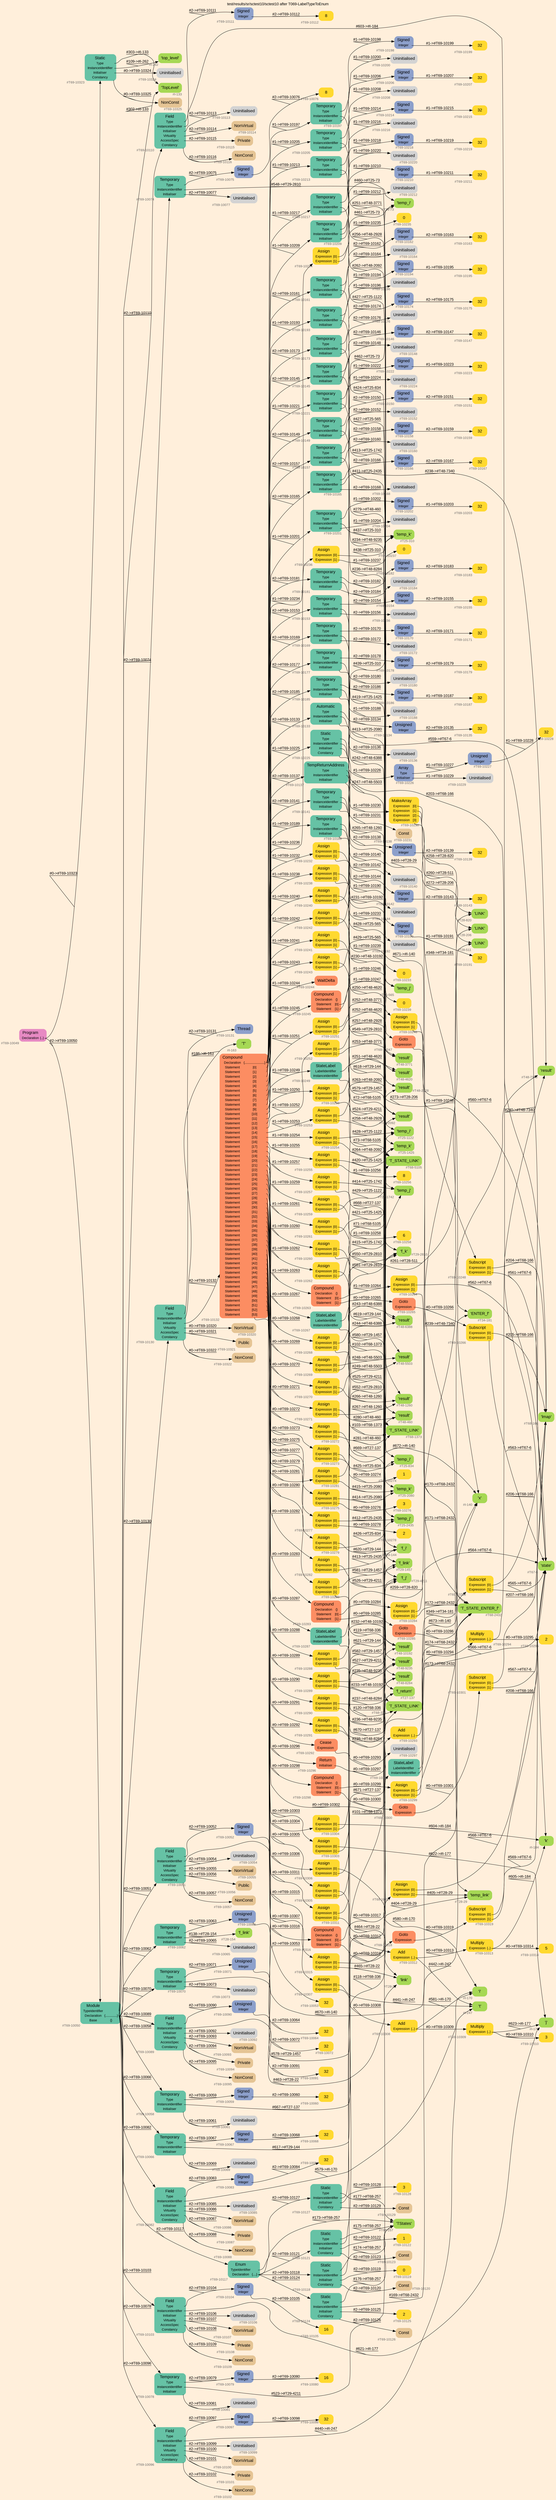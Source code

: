 digraph "test/results/sr/sctest10/sctest10 after T069-LabelTypeToEnum" {
label = "test/results/sr/sctest10/sctest10 after T069-LabelTypeToEnum"
labelloc = t
graph [
    rankdir = "LR"
    ranksep = 0.3
    bgcolor = antiquewhite1
    color = black
    fontcolor = black
    fontname = "Arial"
];
node [
    fontname = "Arial"
];
edge [
    fontname = "Arial"
];

// -------------------- node figure --------------------
// -------- block #T69-10049 ----------
"#T69-10049" [
    fillcolor = "/set28/4"
    xlabel = "#T69-10049"
    fontsize = "12"
    fontcolor = grey40
    shape = "plaintext"
    label = <<TABLE BORDER="0" CELLBORDER="0" CELLSPACING="0">
     <TR><TD><FONT COLOR="black" POINT-SIZE="15">Program</FONT></TD></TR>
     <TR><TD><FONT COLOR="black" POINT-SIZE="12">Declaration</FONT></TD><TD PORT="port0"><FONT COLOR="black" POINT-SIZE="12">{..}</FONT></TD></TR>
    </TABLE>>
    style = "rounded,filled"
];

// -------- block #T69-10050 ----------
"#T69-10050" [
    fillcolor = "/set28/1"
    xlabel = "#T69-10050"
    fontsize = "12"
    fontcolor = grey40
    shape = "plaintext"
    label = <<TABLE BORDER="0" CELLBORDER="0" CELLSPACING="0">
     <TR><TD><FONT COLOR="black" POINT-SIZE="15">Module</FONT></TD></TR>
     <TR><TD><FONT COLOR="black" POINT-SIZE="12">TypeIdentifier</FONT></TD><TD PORT="port0"></TD></TR>
     <TR><TD><FONT COLOR="black" POINT-SIZE="12">Declaration</FONT></TD><TD PORT="port1"><FONT COLOR="black" POINT-SIZE="12">{..............}</FONT></TD></TR>
     <TR><TD><FONT COLOR="black" POINT-SIZE="12">Base</FONT></TD><TD PORT="port2"><FONT COLOR="black" POINT-SIZE="12">{}</FONT></TD></TR>
    </TABLE>>
    style = "rounded,filled"
];

// -------- block #I-133 ----------
"#I-133" [
    fillcolor = "/set28/5"
    xlabel = "#I-133"
    fontsize = "12"
    fontcolor = grey40
    shape = "plaintext"
    label = <<TABLE BORDER="0" CELLBORDER="0" CELLSPACING="0">
     <TR><TD><FONT COLOR="black" POINT-SIZE="15">'TopLevel'</FONT></TD></TR>
    </TABLE>>
    style = "rounded,filled"
];

// -------- block #T69-10051 ----------
"#T69-10051" [
    fillcolor = "/set28/1"
    xlabel = "#T69-10051"
    fontsize = "12"
    fontcolor = grey40
    shape = "plaintext"
    label = <<TABLE BORDER="0" CELLBORDER="0" CELLSPACING="0">
     <TR><TD><FONT COLOR="black" POINT-SIZE="15">Field</FONT></TD></TR>
     <TR><TD><FONT COLOR="black" POINT-SIZE="12">Type</FONT></TD><TD PORT="port0"></TD></TR>
     <TR><TD><FONT COLOR="black" POINT-SIZE="12">InstanceIdentifier</FONT></TD><TD PORT="port1"></TD></TR>
     <TR><TD><FONT COLOR="black" POINT-SIZE="12">Initialiser</FONT></TD><TD PORT="port2"></TD></TR>
     <TR><TD><FONT COLOR="black" POINT-SIZE="12">Virtuality</FONT></TD><TD PORT="port3"></TD></TR>
     <TR><TD><FONT COLOR="black" POINT-SIZE="12">AccessSpec</FONT></TD><TD PORT="port4"></TD></TR>
     <TR><TD><FONT COLOR="black" POINT-SIZE="12">Constancy</FONT></TD><TD PORT="port5"></TD></TR>
    </TABLE>>
    style = "rounded,filled"
];

// -------- block #T69-10052 ----------
"#T69-10052" [
    fillcolor = "/set28/3"
    xlabel = "#T69-10052"
    fontsize = "12"
    fontcolor = grey40
    shape = "plaintext"
    label = <<TABLE BORDER="0" CELLBORDER="0" CELLSPACING="0">
     <TR><TD><FONT COLOR="black" POINT-SIZE="15">Signed</FONT></TD></TR>
     <TR><TD><FONT COLOR="black" POINT-SIZE="12">Integer</FONT></TD><TD PORT="port0"></TD></TR>
    </TABLE>>
    style = "rounded,filled"
];

// -------- block #T69-10053 ----------
"#T69-10053" [
    fillcolor = "/set28/6"
    xlabel = "#T69-10053"
    fontsize = "12"
    fontcolor = grey40
    shape = "plaintext"
    label = <<TABLE BORDER="0" CELLBORDER="0" CELLSPACING="0">
     <TR><TD><FONT COLOR="black" POINT-SIZE="15">32</FONT></TD></TR>
    </TABLE>>
    style = "rounded,filled"
];

// -------- block #I-140 ----------
"#I-140" [
    fillcolor = "/set28/5"
    xlabel = "#I-140"
    fontsize = "12"
    fontcolor = grey40
    shape = "plaintext"
    label = <<TABLE BORDER="0" CELLBORDER="0" CELLSPACING="0">
     <TR><TD><FONT COLOR="black" POINT-SIZE="15">'x'</FONT></TD></TR>
    </TABLE>>
    style = "rounded,filled"
];

// -------- block #T69-10054 ----------
"#T69-10054" [
    xlabel = "#T69-10054"
    fontsize = "12"
    fontcolor = grey40
    shape = "plaintext"
    label = <<TABLE BORDER="0" CELLBORDER="0" CELLSPACING="0">
     <TR><TD><FONT COLOR="black" POINT-SIZE="15">Uninitialised</FONT></TD></TR>
    </TABLE>>
    style = "rounded,filled"
];

// -------- block #T69-10055 ----------
"#T69-10055" [
    fillcolor = "/set28/7"
    xlabel = "#T69-10055"
    fontsize = "12"
    fontcolor = grey40
    shape = "plaintext"
    label = <<TABLE BORDER="0" CELLBORDER="0" CELLSPACING="0">
     <TR><TD><FONT COLOR="black" POINT-SIZE="15">NonVirtual</FONT></TD></TR>
    </TABLE>>
    style = "rounded,filled"
];

// -------- block #T69-10056 ----------
"#T69-10056" [
    fillcolor = "/set28/7"
    xlabel = "#T69-10056"
    fontsize = "12"
    fontcolor = grey40
    shape = "plaintext"
    label = <<TABLE BORDER="0" CELLBORDER="0" CELLSPACING="0">
     <TR><TD><FONT COLOR="black" POINT-SIZE="15">Public</FONT></TD></TR>
    </TABLE>>
    style = "rounded,filled"
];

// -------- block #T69-10057 ----------
"#T69-10057" [
    fillcolor = "/set28/7"
    xlabel = "#T69-10057"
    fontsize = "12"
    fontcolor = grey40
    shape = "plaintext"
    label = <<TABLE BORDER="0" CELLBORDER="0" CELLSPACING="0">
     <TR><TD><FONT COLOR="black" POINT-SIZE="15">NonConst</FONT></TD></TR>
    </TABLE>>
    style = "rounded,filled"
];

// -------- block #T69-10058 ----------
"#T69-10058" [
    fillcolor = "/set28/1"
    xlabel = "#T69-10058"
    fontsize = "12"
    fontcolor = grey40
    shape = "plaintext"
    label = <<TABLE BORDER="0" CELLBORDER="0" CELLSPACING="0">
     <TR><TD><FONT COLOR="black" POINT-SIZE="15">Temporary</FONT></TD></TR>
     <TR><TD><FONT COLOR="black" POINT-SIZE="12">Type</FONT></TD><TD PORT="port0"></TD></TR>
     <TR><TD><FONT COLOR="black" POINT-SIZE="12">InstanceIdentifier</FONT></TD><TD PORT="port1"></TD></TR>
     <TR><TD><FONT COLOR="black" POINT-SIZE="12">Initialiser</FONT></TD><TD PORT="port2"></TD></TR>
    </TABLE>>
    style = "rounded,filled"
];

// -------- block #T69-10059 ----------
"#T69-10059" [
    fillcolor = "/set28/3"
    xlabel = "#T69-10059"
    fontsize = "12"
    fontcolor = grey40
    shape = "plaintext"
    label = <<TABLE BORDER="0" CELLBORDER="0" CELLSPACING="0">
     <TR><TD><FONT COLOR="black" POINT-SIZE="15">Signed</FONT></TD></TR>
     <TR><TD><FONT COLOR="black" POINT-SIZE="12">Integer</FONT></TD><TD PORT="port0"></TD></TR>
    </TABLE>>
    style = "rounded,filled"
];

// -------- block #T69-10060 ----------
"#T69-10060" [
    fillcolor = "/set28/6"
    xlabel = "#T69-10060"
    fontsize = "12"
    fontcolor = grey40
    shape = "plaintext"
    label = <<TABLE BORDER="0" CELLBORDER="0" CELLSPACING="0">
     <TR><TD><FONT COLOR="black" POINT-SIZE="15">32</FONT></TD></TR>
    </TABLE>>
    style = "rounded,filled"
];

// -------- block #T27-137 ----------
"#T27-137" [
    fillcolor = "/set28/5"
    xlabel = "#T27-137"
    fontsize = "12"
    fontcolor = grey40
    shape = "plaintext"
    label = <<TABLE BORDER="0" CELLBORDER="0" CELLSPACING="0">
     <TR><TD><FONT COLOR="black" POINT-SIZE="15">'f_return'</FONT></TD></TR>
    </TABLE>>
    style = "rounded,filled"
];

// -------- block #T69-10061 ----------
"#T69-10061" [
    xlabel = "#T69-10061"
    fontsize = "12"
    fontcolor = grey40
    shape = "plaintext"
    label = <<TABLE BORDER="0" CELLBORDER="0" CELLSPACING="0">
     <TR><TD><FONT COLOR="black" POINT-SIZE="15">Uninitialised</FONT></TD></TR>
    </TABLE>>
    style = "rounded,filled"
];

// -------- block #T69-10062 ----------
"#T69-10062" [
    fillcolor = "/set28/1"
    xlabel = "#T69-10062"
    fontsize = "12"
    fontcolor = grey40
    shape = "plaintext"
    label = <<TABLE BORDER="0" CELLBORDER="0" CELLSPACING="0">
     <TR><TD><FONT COLOR="black" POINT-SIZE="15">Temporary</FONT></TD></TR>
     <TR><TD><FONT COLOR="black" POINT-SIZE="12">Type</FONT></TD><TD PORT="port0"></TD></TR>
     <TR><TD><FONT COLOR="black" POINT-SIZE="12">InstanceIdentifier</FONT></TD><TD PORT="port1"></TD></TR>
     <TR><TD><FONT COLOR="black" POINT-SIZE="12">Initialiser</FONT></TD><TD PORT="port2"></TD></TR>
    </TABLE>>
    style = "rounded,filled"
];

// -------- block #T69-10063 ----------
"#T69-10063" [
    fillcolor = "/set28/3"
    xlabel = "#T69-10063"
    fontsize = "12"
    fontcolor = grey40
    shape = "plaintext"
    label = <<TABLE BORDER="0" CELLBORDER="0" CELLSPACING="0">
     <TR><TD><FONT COLOR="black" POINT-SIZE="15">Unsigned</FONT></TD></TR>
     <TR><TD><FONT COLOR="black" POINT-SIZE="12">Integer</FONT></TD><TD PORT="port0"></TD></TR>
    </TABLE>>
    style = "rounded,filled"
];

// -------- block #T69-10064 ----------
"#T69-10064" [
    fillcolor = "/set28/6"
    xlabel = "#T69-10064"
    fontsize = "12"
    fontcolor = grey40
    shape = "plaintext"
    label = <<TABLE BORDER="0" CELLBORDER="0" CELLSPACING="0">
     <TR><TD><FONT COLOR="black" POINT-SIZE="15">32</FONT></TD></TR>
    </TABLE>>
    style = "rounded,filled"
];

// -------- block #T28-154 ----------
"#T28-154" [
    fillcolor = "/set28/5"
    xlabel = "#T28-154"
    fontsize = "12"
    fontcolor = grey40
    shape = "plaintext"
    label = <<TABLE BORDER="0" CELLBORDER="0" CELLSPACING="0">
     <TR><TD><FONT COLOR="black" POINT-SIZE="15">'f_link'</FONT></TD></TR>
    </TABLE>>
    style = "rounded,filled"
];

// -------- block #T69-10065 ----------
"#T69-10065" [
    xlabel = "#T69-10065"
    fontsize = "12"
    fontcolor = grey40
    shape = "plaintext"
    label = <<TABLE BORDER="0" CELLBORDER="0" CELLSPACING="0">
     <TR><TD><FONT COLOR="black" POINT-SIZE="15">Uninitialised</FONT></TD></TR>
    </TABLE>>
    style = "rounded,filled"
];

// -------- block #T69-10066 ----------
"#T69-10066" [
    fillcolor = "/set28/1"
    xlabel = "#T69-10066"
    fontsize = "12"
    fontcolor = grey40
    shape = "plaintext"
    label = <<TABLE BORDER="0" CELLBORDER="0" CELLSPACING="0">
     <TR><TD><FONT COLOR="black" POINT-SIZE="15">Temporary</FONT></TD></TR>
     <TR><TD><FONT COLOR="black" POINT-SIZE="12">Type</FONT></TD><TD PORT="port0"></TD></TR>
     <TR><TD><FONT COLOR="black" POINT-SIZE="12">InstanceIdentifier</FONT></TD><TD PORT="port1"></TD></TR>
     <TR><TD><FONT COLOR="black" POINT-SIZE="12">Initialiser</FONT></TD><TD PORT="port2"></TD></TR>
    </TABLE>>
    style = "rounded,filled"
];

// -------- block #T69-10067 ----------
"#T69-10067" [
    fillcolor = "/set28/3"
    xlabel = "#T69-10067"
    fontsize = "12"
    fontcolor = grey40
    shape = "plaintext"
    label = <<TABLE BORDER="0" CELLBORDER="0" CELLSPACING="0">
     <TR><TD><FONT COLOR="black" POINT-SIZE="15">Signed</FONT></TD></TR>
     <TR><TD><FONT COLOR="black" POINT-SIZE="12">Integer</FONT></TD><TD PORT="port0"></TD></TR>
    </TABLE>>
    style = "rounded,filled"
];

// -------- block #T69-10068 ----------
"#T69-10068" [
    fillcolor = "/set28/6"
    xlabel = "#T69-10068"
    fontsize = "12"
    fontcolor = grey40
    shape = "plaintext"
    label = <<TABLE BORDER="0" CELLBORDER="0" CELLSPACING="0">
     <TR><TD><FONT COLOR="black" POINT-SIZE="15">32</FONT></TD></TR>
    </TABLE>>
    style = "rounded,filled"
];

// -------- block #T29-144 ----------
"#T29-144" [
    fillcolor = "/set28/5"
    xlabel = "#T29-144"
    fontsize = "12"
    fontcolor = grey40
    shape = "plaintext"
    label = <<TABLE BORDER="0" CELLBORDER="0" CELLSPACING="0">
     <TR><TD><FONT COLOR="black" POINT-SIZE="15">'f_i'</FONT></TD></TR>
    </TABLE>>
    style = "rounded,filled"
];

// -------- block #T69-10069 ----------
"#T69-10069" [
    xlabel = "#T69-10069"
    fontsize = "12"
    fontcolor = grey40
    shape = "plaintext"
    label = <<TABLE BORDER="0" CELLBORDER="0" CELLSPACING="0">
     <TR><TD><FONT COLOR="black" POINT-SIZE="15">Uninitialised</FONT></TD></TR>
    </TABLE>>
    style = "rounded,filled"
];

// -------- block #T69-10070 ----------
"#T69-10070" [
    fillcolor = "/set28/1"
    xlabel = "#T69-10070"
    fontsize = "12"
    fontcolor = grey40
    shape = "plaintext"
    label = <<TABLE BORDER="0" CELLBORDER="0" CELLSPACING="0">
     <TR><TD><FONT COLOR="black" POINT-SIZE="15">Temporary</FONT></TD></TR>
     <TR><TD><FONT COLOR="black" POINT-SIZE="12">Type</FONT></TD><TD PORT="port0"></TD></TR>
     <TR><TD><FONT COLOR="black" POINT-SIZE="12">InstanceIdentifier</FONT></TD><TD PORT="port1"></TD></TR>
     <TR><TD><FONT COLOR="black" POINT-SIZE="12">Initialiser</FONT></TD><TD PORT="port2"></TD></TR>
    </TABLE>>
    style = "rounded,filled"
];

// -------- block #T69-10071 ----------
"#T69-10071" [
    fillcolor = "/set28/3"
    xlabel = "#T69-10071"
    fontsize = "12"
    fontcolor = grey40
    shape = "plaintext"
    label = <<TABLE BORDER="0" CELLBORDER="0" CELLSPACING="0">
     <TR><TD><FONT COLOR="black" POINT-SIZE="15">Unsigned</FONT></TD></TR>
     <TR><TD><FONT COLOR="black" POINT-SIZE="12">Integer</FONT></TD><TD PORT="port0"></TD></TR>
    </TABLE>>
    style = "rounded,filled"
];

// -------- block #T69-10072 ----------
"#T69-10072" [
    fillcolor = "/set28/6"
    xlabel = "#T69-10072"
    fontsize = "12"
    fontcolor = grey40
    shape = "plaintext"
    label = <<TABLE BORDER="0" CELLBORDER="0" CELLSPACING="0">
     <TR><TD><FONT COLOR="black" POINT-SIZE="15">32</FONT></TD></TR>
    </TABLE>>
    style = "rounded,filled"
];

// -------- block #T29-1457 ----------
"#T29-1457" [
    fillcolor = "/set28/5"
    xlabel = "#T29-1457"
    fontsize = "12"
    fontcolor = grey40
    shape = "plaintext"
    label = <<TABLE BORDER="0" CELLBORDER="0" CELLSPACING="0">
     <TR><TD><FONT COLOR="black" POINT-SIZE="15">'f_link'</FONT></TD></TR>
    </TABLE>>
    style = "rounded,filled"
];

// -------- block #T69-10073 ----------
"#T69-10073" [
    xlabel = "#T69-10073"
    fontsize = "12"
    fontcolor = grey40
    shape = "plaintext"
    label = <<TABLE BORDER="0" CELLBORDER="0" CELLSPACING="0">
     <TR><TD><FONT COLOR="black" POINT-SIZE="15">Uninitialised</FONT></TD></TR>
    </TABLE>>
    style = "rounded,filled"
];

// -------- block #T69-10074 ----------
"#T69-10074" [
    fillcolor = "/set28/1"
    xlabel = "#T69-10074"
    fontsize = "12"
    fontcolor = grey40
    shape = "plaintext"
    label = <<TABLE BORDER="0" CELLBORDER="0" CELLSPACING="0">
     <TR><TD><FONT COLOR="black" POINT-SIZE="15">Temporary</FONT></TD></TR>
     <TR><TD><FONT COLOR="black" POINT-SIZE="12">Type</FONT></TD><TD PORT="port0"></TD></TR>
     <TR><TD><FONT COLOR="black" POINT-SIZE="12">InstanceIdentifier</FONT></TD><TD PORT="port1"></TD></TR>
     <TR><TD><FONT COLOR="black" POINT-SIZE="12">Initialiser</FONT></TD><TD PORT="port2"></TD></TR>
    </TABLE>>
    style = "rounded,filled"
];

// -------- block #T69-10075 ----------
"#T69-10075" [
    fillcolor = "/set28/3"
    xlabel = "#T69-10075"
    fontsize = "12"
    fontcolor = grey40
    shape = "plaintext"
    label = <<TABLE BORDER="0" CELLBORDER="0" CELLSPACING="0">
     <TR><TD><FONT COLOR="black" POINT-SIZE="15">Signed</FONT></TD></TR>
     <TR><TD><FONT COLOR="black" POINT-SIZE="12">Integer</FONT></TD><TD PORT="port0"></TD></TR>
    </TABLE>>
    style = "rounded,filled"
];

// -------- block #T69-10076 ----------
"#T69-10076" [
    fillcolor = "/set28/6"
    xlabel = "#T69-10076"
    fontsize = "12"
    fontcolor = grey40
    shape = "plaintext"
    label = <<TABLE BORDER="0" CELLBORDER="0" CELLSPACING="0">
     <TR><TD><FONT COLOR="black" POINT-SIZE="15">8</FONT></TD></TR>
    </TABLE>>
    style = "rounded,filled"
];

// -------- block #T29-2810 ----------
"#T29-2810" [
    fillcolor = "/set28/5"
    xlabel = "#T29-2810"
    fontsize = "12"
    fontcolor = grey40
    shape = "plaintext"
    label = <<TABLE BORDER="0" CELLBORDER="0" CELLSPACING="0">
     <TR><TD><FONT COLOR="black" POINT-SIZE="15">'f_k'</FONT></TD></TR>
    </TABLE>>
    style = "rounded,filled"
];

// -------- block #T69-10077 ----------
"#T69-10077" [
    xlabel = "#T69-10077"
    fontsize = "12"
    fontcolor = grey40
    shape = "plaintext"
    label = <<TABLE BORDER="0" CELLBORDER="0" CELLSPACING="0">
     <TR><TD><FONT COLOR="black" POINT-SIZE="15">Uninitialised</FONT></TD></TR>
    </TABLE>>
    style = "rounded,filled"
];

// -------- block #T69-10078 ----------
"#T69-10078" [
    fillcolor = "/set28/1"
    xlabel = "#T69-10078"
    fontsize = "12"
    fontcolor = grey40
    shape = "plaintext"
    label = <<TABLE BORDER="0" CELLBORDER="0" CELLSPACING="0">
     <TR><TD><FONT COLOR="black" POINT-SIZE="15">Temporary</FONT></TD></TR>
     <TR><TD><FONT COLOR="black" POINT-SIZE="12">Type</FONT></TD><TD PORT="port0"></TD></TR>
     <TR><TD><FONT COLOR="black" POINT-SIZE="12">InstanceIdentifier</FONT></TD><TD PORT="port1"></TD></TR>
     <TR><TD><FONT COLOR="black" POINT-SIZE="12">Initialiser</FONT></TD><TD PORT="port2"></TD></TR>
    </TABLE>>
    style = "rounded,filled"
];

// -------- block #T69-10079 ----------
"#T69-10079" [
    fillcolor = "/set28/3"
    xlabel = "#T69-10079"
    fontsize = "12"
    fontcolor = grey40
    shape = "plaintext"
    label = <<TABLE BORDER="0" CELLBORDER="0" CELLSPACING="0">
     <TR><TD><FONT COLOR="black" POINT-SIZE="15">Signed</FONT></TD></TR>
     <TR><TD><FONT COLOR="black" POINT-SIZE="12">Integer</FONT></TD><TD PORT="port0"></TD></TR>
    </TABLE>>
    style = "rounded,filled"
];

// -------- block #T69-10080 ----------
"#T69-10080" [
    fillcolor = "/set28/6"
    xlabel = "#T69-10080"
    fontsize = "12"
    fontcolor = grey40
    shape = "plaintext"
    label = <<TABLE BORDER="0" CELLBORDER="0" CELLSPACING="0">
     <TR><TD><FONT COLOR="black" POINT-SIZE="15">16</FONT></TD></TR>
    </TABLE>>
    style = "rounded,filled"
];

// -------- block #T29-4211 ----------
"#T29-4211" [
    fillcolor = "/set28/5"
    xlabel = "#T29-4211"
    fontsize = "12"
    fontcolor = grey40
    shape = "plaintext"
    label = <<TABLE BORDER="0" CELLBORDER="0" CELLSPACING="0">
     <TR><TD><FONT COLOR="black" POINT-SIZE="15">'f_j'</FONT></TD></TR>
    </TABLE>>
    style = "rounded,filled"
];

// -------- block #T69-10081 ----------
"#T69-10081" [
    xlabel = "#T69-10081"
    fontsize = "12"
    fontcolor = grey40
    shape = "plaintext"
    label = <<TABLE BORDER="0" CELLBORDER="0" CELLSPACING="0">
     <TR><TD><FONT COLOR="black" POINT-SIZE="15">Uninitialised</FONT></TD></TR>
    </TABLE>>
    style = "rounded,filled"
];

// -------- block #T69-10082 ----------
"#T69-10082" [
    fillcolor = "/set28/1"
    xlabel = "#T69-10082"
    fontsize = "12"
    fontcolor = grey40
    shape = "plaintext"
    label = <<TABLE BORDER="0" CELLBORDER="0" CELLSPACING="0">
     <TR><TD><FONT COLOR="black" POINT-SIZE="15">Field</FONT></TD></TR>
     <TR><TD><FONT COLOR="black" POINT-SIZE="12">Type</FONT></TD><TD PORT="port0"></TD></TR>
     <TR><TD><FONT COLOR="black" POINT-SIZE="12">InstanceIdentifier</FONT></TD><TD PORT="port1"></TD></TR>
     <TR><TD><FONT COLOR="black" POINT-SIZE="12">Initialiser</FONT></TD><TD PORT="port2"></TD></TR>
     <TR><TD><FONT COLOR="black" POINT-SIZE="12">Virtuality</FONT></TD><TD PORT="port3"></TD></TR>
     <TR><TD><FONT COLOR="black" POINT-SIZE="12">AccessSpec</FONT></TD><TD PORT="port4"></TD></TR>
     <TR><TD><FONT COLOR="black" POINT-SIZE="12">Constancy</FONT></TD><TD PORT="port5"></TD></TR>
    </TABLE>>
    style = "rounded,filled"
];

// -------- block #T69-10083 ----------
"#T69-10083" [
    fillcolor = "/set28/3"
    xlabel = "#T69-10083"
    fontsize = "12"
    fontcolor = grey40
    shape = "plaintext"
    label = <<TABLE BORDER="0" CELLBORDER="0" CELLSPACING="0">
     <TR><TD><FONT COLOR="black" POINT-SIZE="15">Signed</FONT></TD></TR>
     <TR><TD><FONT COLOR="black" POINT-SIZE="12">Integer</FONT></TD><TD PORT="port0"></TD></TR>
    </TABLE>>
    style = "rounded,filled"
];

// -------- block #T69-10084 ----------
"#T69-10084" [
    fillcolor = "/set28/6"
    xlabel = "#T69-10084"
    fontsize = "12"
    fontcolor = grey40
    shape = "plaintext"
    label = <<TABLE BORDER="0" CELLBORDER="0" CELLSPACING="0">
     <TR><TD><FONT COLOR="black" POINT-SIZE="15">32</FONT></TD></TR>
    </TABLE>>
    style = "rounded,filled"
];

// -------- block #I-170 ----------
"#I-170" [
    fillcolor = "/set28/5"
    xlabel = "#I-170"
    fontsize = "12"
    fontcolor = grey40
    shape = "plaintext"
    label = <<TABLE BORDER="0" CELLBORDER="0" CELLSPACING="0">
     <TR><TD><FONT COLOR="black" POINT-SIZE="15">'i'</FONT></TD></TR>
    </TABLE>>
    style = "rounded,filled"
];

// -------- block #T69-10085 ----------
"#T69-10085" [
    xlabel = "#T69-10085"
    fontsize = "12"
    fontcolor = grey40
    shape = "plaintext"
    label = <<TABLE BORDER="0" CELLBORDER="0" CELLSPACING="0">
     <TR><TD><FONT COLOR="black" POINT-SIZE="15">Uninitialised</FONT></TD></TR>
    </TABLE>>
    style = "rounded,filled"
];

// -------- block #T69-10086 ----------
"#T69-10086" [
    fillcolor = "/set28/7"
    xlabel = "#T69-10086"
    fontsize = "12"
    fontcolor = grey40
    shape = "plaintext"
    label = <<TABLE BORDER="0" CELLBORDER="0" CELLSPACING="0">
     <TR><TD><FONT COLOR="black" POINT-SIZE="15">NonVirtual</FONT></TD></TR>
    </TABLE>>
    style = "rounded,filled"
];

// -------- block #T69-10087 ----------
"#T69-10087" [
    fillcolor = "/set28/7"
    xlabel = "#T69-10087"
    fontsize = "12"
    fontcolor = grey40
    shape = "plaintext"
    label = <<TABLE BORDER="0" CELLBORDER="0" CELLSPACING="0">
     <TR><TD><FONT COLOR="black" POINT-SIZE="15">Private</FONT></TD></TR>
    </TABLE>>
    style = "rounded,filled"
];

// -------- block #T69-10088 ----------
"#T69-10088" [
    fillcolor = "/set28/7"
    xlabel = "#T69-10088"
    fontsize = "12"
    fontcolor = grey40
    shape = "plaintext"
    label = <<TABLE BORDER="0" CELLBORDER="0" CELLSPACING="0">
     <TR><TD><FONT COLOR="black" POINT-SIZE="15">NonConst</FONT></TD></TR>
    </TABLE>>
    style = "rounded,filled"
];

// -------- block #T69-10089 ----------
"#T69-10089" [
    fillcolor = "/set28/1"
    xlabel = "#T69-10089"
    fontsize = "12"
    fontcolor = grey40
    shape = "plaintext"
    label = <<TABLE BORDER="0" CELLBORDER="0" CELLSPACING="0">
     <TR><TD><FONT COLOR="black" POINT-SIZE="15">Field</FONT></TD></TR>
     <TR><TD><FONT COLOR="black" POINT-SIZE="12">Type</FONT></TD><TD PORT="port0"></TD></TR>
     <TR><TD><FONT COLOR="black" POINT-SIZE="12">InstanceIdentifier</FONT></TD><TD PORT="port1"></TD></TR>
     <TR><TD><FONT COLOR="black" POINT-SIZE="12">Initialiser</FONT></TD><TD PORT="port2"></TD></TR>
     <TR><TD><FONT COLOR="black" POINT-SIZE="12">Virtuality</FONT></TD><TD PORT="port3"></TD></TR>
     <TR><TD><FONT COLOR="black" POINT-SIZE="12">AccessSpec</FONT></TD><TD PORT="port4"></TD></TR>
     <TR><TD><FONT COLOR="black" POINT-SIZE="12">Constancy</FONT></TD><TD PORT="port5"></TD></TR>
    </TABLE>>
    style = "rounded,filled"
];

// -------- block #T69-10090 ----------
"#T69-10090" [
    fillcolor = "/set28/3"
    xlabel = "#T69-10090"
    fontsize = "12"
    fontcolor = grey40
    shape = "plaintext"
    label = <<TABLE BORDER="0" CELLBORDER="0" CELLSPACING="0">
     <TR><TD><FONT COLOR="black" POINT-SIZE="15">Unsigned</FONT></TD></TR>
     <TR><TD><FONT COLOR="black" POINT-SIZE="12">Integer</FONT></TD><TD PORT="port0"></TD></TR>
    </TABLE>>
    style = "rounded,filled"
];

// -------- block #T69-10091 ----------
"#T69-10091" [
    fillcolor = "/set28/6"
    xlabel = "#T69-10091"
    fontsize = "12"
    fontcolor = grey40
    shape = "plaintext"
    label = <<TABLE BORDER="0" CELLBORDER="0" CELLSPACING="0">
     <TR><TD><FONT COLOR="black" POINT-SIZE="15">32</FONT></TD></TR>
    </TABLE>>
    style = "rounded,filled"
];

// -------- block #T28-22 ----------
"#T28-22" [
    fillcolor = "/set28/5"
    xlabel = "#T28-22"
    fontsize = "12"
    fontcolor = grey40
    shape = "plaintext"
    label = <<TABLE BORDER="0" CELLBORDER="0" CELLSPACING="0">
     <TR><TD><FONT COLOR="black" POINT-SIZE="15">'link'</FONT></TD></TR>
    </TABLE>>
    style = "rounded,filled"
];

// -------- block #T69-10092 ----------
"#T69-10092" [
    xlabel = "#T69-10092"
    fontsize = "12"
    fontcolor = grey40
    shape = "plaintext"
    label = <<TABLE BORDER="0" CELLBORDER="0" CELLSPACING="0">
     <TR><TD><FONT COLOR="black" POINT-SIZE="15">Uninitialised</FONT></TD></TR>
    </TABLE>>
    style = "rounded,filled"
];

// -------- block #T69-10093 ----------
"#T69-10093" [
    fillcolor = "/set28/7"
    xlabel = "#T69-10093"
    fontsize = "12"
    fontcolor = grey40
    shape = "plaintext"
    label = <<TABLE BORDER="0" CELLBORDER="0" CELLSPACING="0">
     <TR><TD><FONT COLOR="black" POINT-SIZE="15">NonVirtual</FONT></TD></TR>
    </TABLE>>
    style = "rounded,filled"
];

// -------- block #T69-10094 ----------
"#T69-10094" [
    fillcolor = "/set28/7"
    xlabel = "#T69-10094"
    fontsize = "12"
    fontcolor = grey40
    shape = "plaintext"
    label = <<TABLE BORDER="0" CELLBORDER="0" CELLSPACING="0">
     <TR><TD><FONT COLOR="black" POINT-SIZE="15">Private</FONT></TD></TR>
    </TABLE>>
    style = "rounded,filled"
];

// -------- block #T69-10095 ----------
"#T69-10095" [
    fillcolor = "/set28/7"
    xlabel = "#T69-10095"
    fontsize = "12"
    fontcolor = grey40
    shape = "plaintext"
    label = <<TABLE BORDER="0" CELLBORDER="0" CELLSPACING="0">
     <TR><TD><FONT COLOR="black" POINT-SIZE="15">NonConst</FONT></TD></TR>
    </TABLE>>
    style = "rounded,filled"
];

// -------- block #T69-10096 ----------
"#T69-10096" [
    fillcolor = "/set28/1"
    xlabel = "#T69-10096"
    fontsize = "12"
    fontcolor = grey40
    shape = "plaintext"
    label = <<TABLE BORDER="0" CELLBORDER="0" CELLSPACING="0">
     <TR><TD><FONT COLOR="black" POINT-SIZE="15">Field</FONT></TD></TR>
     <TR><TD><FONT COLOR="black" POINT-SIZE="12">Type</FONT></TD><TD PORT="port0"></TD></TR>
     <TR><TD><FONT COLOR="black" POINT-SIZE="12">InstanceIdentifier</FONT></TD><TD PORT="port1"></TD></TR>
     <TR><TD><FONT COLOR="black" POINT-SIZE="12">Initialiser</FONT></TD><TD PORT="port2"></TD></TR>
     <TR><TD><FONT COLOR="black" POINT-SIZE="12">Virtuality</FONT></TD><TD PORT="port3"></TD></TR>
     <TR><TD><FONT COLOR="black" POINT-SIZE="12">AccessSpec</FONT></TD><TD PORT="port4"></TD></TR>
     <TR><TD><FONT COLOR="black" POINT-SIZE="12">Constancy</FONT></TD><TD PORT="port5"></TD></TR>
    </TABLE>>
    style = "rounded,filled"
];

// -------- block #T69-10097 ----------
"#T69-10097" [
    fillcolor = "/set28/3"
    xlabel = "#T69-10097"
    fontsize = "12"
    fontcolor = grey40
    shape = "plaintext"
    label = <<TABLE BORDER="0" CELLBORDER="0" CELLSPACING="0">
     <TR><TD><FONT COLOR="black" POINT-SIZE="15">Signed</FONT></TD></TR>
     <TR><TD><FONT COLOR="black" POINT-SIZE="12">Integer</FONT></TD><TD PORT="port0"></TD></TR>
    </TABLE>>
    style = "rounded,filled"
];

// -------- block #T69-10098 ----------
"#T69-10098" [
    fillcolor = "/set28/6"
    xlabel = "#T69-10098"
    fontsize = "12"
    fontcolor = grey40
    shape = "plaintext"
    label = <<TABLE BORDER="0" CELLBORDER="0" CELLSPACING="0">
     <TR><TD><FONT COLOR="black" POINT-SIZE="15">32</FONT></TD></TR>
    </TABLE>>
    style = "rounded,filled"
];

// -------- block #I-247 ----------
"#I-247" [
    fillcolor = "/set28/5"
    xlabel = "#I-247"
    fontsize = "12"
    fontcolor = grey40
    shape = "plaintext"
    label = <<TABLE BORDER="0" CELLBORDER="0" CELLSPACING="0">
     <TR><TD><FONT COLOR="black" POINT-SIZE="15">'t'</FONT></TD></TR>
    </TABLE>>
    style = "rounded,filled"
];

// -------- block #T69-10099 ----------
"#T69-10099" [
    xlabel = "#T69-10099"
    fontsize = "12"
    fontcolor = grey40
    shape = "plaintext"
    label = <<TABLE BORDER="0" CELLBORDER="0" CELLSPACING="0">
     <TR><TD><FONT COLOR="black" POINT-SIZE="15">Uninitialised</FONT></TD></TR>
    </TABLE>>
    style = "rounded,filled"
];

// -------- block #T69-10100 ----------
"#T69-10100" [
    fillcolor = "/set28/7"
    xlabel = "#T69-10100"
    fontsize = "12"
    fontcolor = grey40
    shape = "plaintext"
    label = <<TABLE BORDER="0" CELLBORDER="0" CELLSPACING="0">
     <TR><TD><FONT COLOR="black" POINT-SIZE="15">NonVirtual</FONT></TD></TR>
    </TABLE>>
    style = "rounded,filled"
];

// -------- block #T69-10101 ----------
"#T69-10101" [
    fillcolor = "/set28/7"
    xlabel = "#T69-10101"
    fontsize = "12"
    fontcolor = grey40
    shape = "plaintext"
    label = <<TABLE BORDER="0" CELLBORDER="0" CELLSPACING="0">
     <TR><TD><FONT COLOR="black" POINT-SIZE="15">Private</FONT></TD></TR>
    </TABLE>>
    style = "rounded,filled"
];

// -------- block #T69-10102 ----------
"#T69-10102" [
    fillcolor = "/set28/7"
    xlabel = "#T69-10102"
    fontsize = "12"
    fontcolor = grey40
    shape = "plaintext"
    label = <<TABLE BORDER="0" CELLBORDER="0" CELLSPACING="0">
     <TR><TD><FONT COLOR="black" POINT-SIZE="15">NonConst</FONT></TD></TR>
    </TABLE>>
    style = "rounded,filled"
];

// -------- block #T69-10103 ----------
"#T69-10103" [
    fillcolor = "/set28/1"
    xlabel = "#T69-10103"
    fontsize = "12"
    fontcolor = grey40
    shape = "plaintext"
    label = <<TABLE BORDER="0" CELLBORDER="0" CELLSPACING="0">
     <TR><TD><FONT COLOR="black" POINT-SIZE="15">Field</FONT></TD></TR>
     <TR><TD><FONT COLOR="black" POINT-SIZE="12">Type</FONT></TD><TD PORT="port0"></TD></TR>
     <TR><TD><FONT COLOR="black" POINT-SIZE="12">InstanceIdentifier</FONT></TD><TD PORT="port1"></TD></TR>
     <TR><TD><FONT COLOR="black" POINT-SIZE="12">Initialiser</FONT></TD><TD PORT="port2"></TD></TR>
     <TR><TD><FONT COLOR="black" POINT-SIZE="12">Virtuality</FONT></TD><TD PORT="port3"></TD></TR>
     <TR><TD><FONT COLOR="black" POINT-SIZE="12">AccessSpec</FONT></TD><TD PORT="port4"></TD></TR>
     <TR><TD><FONT COLOR="black" POINT-SIZE="12">Constancy</FONT></TD><TD PORT="port5"></TD></TR>
    </TABLE>>
    style = "rounded,filled"
];

// -------- block #T69-10104 ----------
"#T69-10104" [
    fillcolor = "/set28/3"
    xlabel = "#T69-10104"
    fontsize = "12"
    fontcolor = grey40
    shape = "plaintext"
    label = <<TABLE BORDER="0" CELLBORDER="0" CELLSPACING="0">
     <TR><TD><FONT COLOR="black" POINT-SIZE="15">Signed</FONT></TD></TR>
     <TR><TD><FONT COLOR="black" POINT-SIZE="12">Integer</FONT></TD><TD PORT="port0"></TD></TR>
    </TABLE>>
    style = "rounded,filled"
];

// -------- block #T69-10105 ----------
"#T69-10105" [
    fillcolor = "/set28/6"
    xlabel = "#T69-10105"
    fontsize = "12"
    fontcolor = grey40
    shape = "plaintext"
    label = <<TABLE BORDER="0" CELLBORDER="0" CELLSPACING="0">
     <TR><TD><FONT COLOR="black" POINT-SIZE="15">16</FONT></TD></TR>
    </TABLE>>
    style = "rounded,filled"
];

// -------- block #I-177 ----------
"#I-177" [
    fillcolor = "/set28/5"
    xlabel = "#I-177"
    fontsize = "12"
    fontcolor = grey40
    shape = "plaintext"
    label = <<TABLE BORDER="0" CELLBORDER="0" CELLSPACING="0">
     <TR><TD><FONT COLOR="black" POINT-SIZE="15">'j'</FONT></TD></TR>
    </TABLE>>
    style = "rounded,filled"
];

// -------- block #T69-10106 ----------
"#T69-10106" [
    xlabel = "#T69-10106"
    fontsize = "12"
    fontcolor = grey40
    shape = "plaintext"
    label = <<TABLE BORDER="0" CELLBORDER="0" CELLSPACING="0">
     <TR><TD><FONT COLOR="black" POINT-SIZE="15">Uninitialised</FONT></TD></TR>
    </TABLE>>
    style = "rounded,filled"
];

// -------- block #T69-10107 ----------
"#T69-10107" [
    fillcolor = "/set28/7"
    xlabel = "#T69-10107"
    fontsize = "12"
    fontcolor = grey40
    shape = "plaintext"
    label = <<TABLE BORDER="0" CELLBORDER="0" CELLSPACING="0">
     <TR><TD><FONT COLOR="black" POINT-SIZE="15">NonVirtual</FONT></TD></TR>
    </TABLE>>
    style = "rounded,filled"
];

// -------- block #T69-10108 ----------
"#T69-10108" [
    fillcolor = "/set28/7"
    xlabel = "#T69-10108"
    fontsize = "12"
    fontcolor = grey40
    shape = "plaintext"
    label = <<TABLE BORDER="0" CELLBORDER="0" CELLSPACING="0">
     <TR><TD><FONT COLOR="black" POINT-SIZE="15">Private</FONT></TD></TR>
    </TABLE>>
    style = "rounded,filled"
];

// -------- block #T69-10109 ----------
"#T69-10109" [
    fillcolor = "/set28/7"
    xlabel = "#T69-10109"
    fontsize = "12"
    fontcolor = grey40
    shape = "plaintext"
    label = <<TABLE BORDER="0" CELLBORDER="0" CELLSPACING="0">
     <TR><TD><FONT COLOR="black" POINT-SIZE="15">NonConst</FONT></TD></TR>
    </TABLE>>
    style = "rounded,filled"
];

// -------- block #T69-10110 ----------
"#T69-10110" [
    fillcolor = "/set28/1"
    xlabel = "#T69-10110"
    fontsize = "12"
    fontcolor = grey40
    shape = "plaintext"
    label = <<TABLE BORDER="0" CELLBORDER="0" CELLSPACING="0">
     <TR><TD><FONT COLOR="black" POINT-SIZE="15">Field</FONT></TD></TR>
     <TR><TD><FONT COLOR="black" POINT-SIZE="12">Type</FONT></TD><TD PORT="port0"></TD></TR>
     <TR><TD><FONT COLOR="black" POINT-SIZE="12">InstanceIdentifier</FONT></TD><TD PORT="port1"></TD></TR>
     <TR><TD><FONT COLOR="black" POINT-SIZE="12">Initialiser</FONT></TD><TD PORT="port2"></TD></TR>
     <TR><TD><FONT COLOR="black" POINT-SIZE="12">Virtuality</FONT></TD><TD PORT="port3"></TD></TR>
     <TR><TD><FONT COLOR="black" POINT-SIZE="12">AccessSpec</FONT></TD><TD PORT="port4"></TD></TR>
     <TR><TD><FONT COLOR="black" POINT-SIZE="12">Constancy</FONT></TD><TD PORT="port5"></TD></TR>
    </TABLE>>
    style = "rounded,filled"
];

// -------- block #T69-10111 ----------
"#T69-10111" [
    fillcolor = "/set28/3"
    xlabel = "#T69-10111"
    fontsize = "12"
    fontcolor = grey40
    shape = "plaintext"
    label = <<TABLE BORDER="0" CELLBORDER="0" CELLSPACING="0">
     <TR><TD><FONT COLOR="black" POINT-SIZE="15">Signed</FONT></TD></TR>
     <TR><TD><FONT COLOR="black" POINT-SIZE="12">Integer</FONT></TD><TD PORT="port0"></TD></TR>
    </TABLE>>
    style = "rounded,filled"
];

// -------- block #T69-10112 ----------
"#T69-10112" [
    fillcolor = "/set28/6"
    xlabel = "#T69-10112"
    fontsize = "12"
    fontcolor = grey40
    shape = "plaintext"
    label = <<TABLE BORDER="0" CELLBORDER="0" CELLSPACING="0">
     <TR><TD><FONT COLOR="black" POINT-SIZE="15">8</FONT></TD></TR>
    </TABLE>>
    style = "rounded,filled"
];

// -------- block #I-184 ----------
"#I-184" [
    fillcolor = "/set28/5"
    xlabel = "#I-184"
    fontsize = "12"
    fontcolor = grey40
    shape = "plaintext"
    label = <<TABLE BORDER="0" CELLBORDER="0" CELLSPACING="0">
     <TR><TD><FONT COLOR="black" POINT-SIZE="15">'k'</FONT></TD></TR>
    </TABLE>>
    style = "rounded,filled"
];

// -------- block #T69-10113 ----------
"#T69-10113" [
    xlabel = "#T69-10113"
    fontsize = "12"
    fontcolor = grey40
    shape = "plaintext"
    label = <<TABLE BORDER="0" CELLBORDER="0" CELLSPACING="0">
     <TR><TD><FONT COLOR="black" POINT-SIZE="15">Uninitialised</FONT></TD></TR>
    </TABLE>>
    style = "rounded,filled"
];

// -------- block #T69-10114 ----------
"#T69-10114" [
    fillcolor = "/set28/7"
    xlabel = "#T69-10114"
    fontsize = "12"
    fontcolor = grey40
    shape = "plaintext"
    label = <<TABLE BORDER="0" CELLBORDER="0" CELLSPACING="0">
     <TR><TD><FONT COLOR="black" POINT-SIZE="15">NonVirtual</FONT></TD></TR>
    </TABLE>>
    style = "rounded,filled"
];

// -------- block #T69-10115 ----------
"#T69-10115" [
    fillcolor = "/set28/7"
    xlabel = "#T69-10115"
    fontsize = "12"
    fontcolor = grey40
    shape = "plaintext"
    label = <<TABLE BORDER="0" CELLBORDER="0" CELLSPACING="0">
     <TR><TD><FONT COLOR="black" POINT-SIZE="15">Private</FONT></TD></TR>
    </TABLE>>
    style = "rounded,filled"
];

// -------- block #T69-10116 ----------
"#T69-10116" [
    fillcolor = "/set28/7"
    xlabel = "#T69-10116"
    fontsize = "12"
    fontcolor = grey40
    shape = "plaintext"
    label = <<TABLE BORDER="0" CELLBORDER="0" CELLSPACING="0">
     <TR><TD><FONT COLOR="black" POINT-SIZE="15">NonConst</FONT></TD></TR>
    </TABLE>>
    style = "rounded,filled"
];

// -------- block #T69-10117 ----------
"#T69-10117" [
    fillcolor = "/set28/1"
    xlabel = "#T69-10117"
    fontsize = "12"
    fontcolor = grey40
    shape = "plaintext"
    label = <<TABLE BORDER="0" CELLBORDER="0" CELLSPACING="0">
     <TR><TD><FONT COLOR="black" POINT-SIZE="15">Enum</FONT></TD></TR>
     <TR><TD><FONT COLOR="black" POINT-SIZE="12">TypeIdentifier</FONT></TD><TD PORT="port0"></TD></TR>
     <TR><TD><FONT COLOR="black" POINT-SIZE="12">Declaration</FONT></TD><TD PORT="port1"><FONT COLOR="black" POINT-SIZE="12">{....}</FONT></TD></TR>
    </TABLE>>
    style = "rounded,filled"
];

// -------- block #T68-257 ----------
"#T68-257" [
    fillcolor = "/set28/5"
    xlabel = "#T68-257"
    fontsize = "12"
    fontcolor = grey40
    shape = "plaintext"
    label = <<TABLE BORDER="0" CELLBORDER="0" CELLSPACING="0">
     <TR><TD><FONT COLOR="black" POINT-SIZE="15">'TStates'</FONT></TD></TR>
    </TABLE>>
    style = "rounded,filled"
];

// -------- block #T69-10118 ----------
"#T69-10118" [
    fillcolor = "/set28/1"
    xlabel = "#T69-10118"
    fontsize = "12"
    fontcolor = grey40
    shape = "plaintext"
    label = <<TABLE BORDER="0" CELLBORDER="0" CELLSPACING="0">
     <TR><TD><FONT COLOR="black" POINT-SIZE="15">Static</FONT></TD></TR>
     <TR><TD><FONT COLOR="black" POINT-SIZE="12">Type</FONT></TD><TD PORT="port0"></TD></TR>
     <TR><TD><FONT COLOR="black" POINT-SIZE="12">InstanceIdentifier</FONT></TD><TD PORT="port1"></TD></TR>
     <TR><TD><FONT COLOR="black" POINT-SIZE="12">Initialiser</FONT></TD><TD PORT="port2"></TD></TR>
     <TR><TD><FONT COLOR="black" POINT-SIZE="12">Constancy</FONT></TD><TD PORT="port3"></TD></TR>
    </TABLE>>
    style = "rounded,filled"
];

// -------- block #T68-336 ----------
"#T68-336" [
    fillcolor = "/set28/5"
    xlabel = "#T68-336"
    fontsize = "12"
    fontcolor = grey40
    shape = "plaintext"
    label = <<TABLE BORDER="0" CELLBORDER="0" CELLSPACING="0">
     <TR><TD><FONT COLOR="black" POINT-SIZE="15">'T_STATE_LINK'</FONT></TD></TR>
    </TABLE>>
    style = "rounded,filled"
];

// -------- block #T69-10119 ----------
"#T69-10119" [
    fillcolor = "/set28/6"
    xlabel = "#T69-10119"
    fontsize = "12"
    fontcolor = grey40
    shape = "plaintext"
    label = <<TABLE BORDER="0" CELLBORDER="0" CELLSPACING="0">
     <TR><TD><FONT COLOR="black" POINT-SIZE="15">0</FONT></TD></TR>
    </TABLE>>
    style = "rounded,filled"
];

// -------- block #T69-10120 ----------
"#T69-10120" [
    fillcolor = "/set28/7"
    xlabel = "#T69-10120"
    fontsize = "12"
    fontcolor = grey40
    shape = "plaintext"
    label = <<TABLE BORDER="0" CELLBORDER="0" CELLSPACING="0">
     <TR><TD><FONT COLOR="black" POINT-SIZE="15">Const</FONT></TD></TR>
    </TABLE>>
    style = "rounded,filled"
];

// -------- block #T69-10121 ----------
"#T69-10121" [
    fillcolor = "/set28/1"
    xlabel = "#T69-10121"
    fontsize = "12"
    fontcolor = grey40
    shape = "plaintext"
    label = <<TABLE BORDER="0" CELLBORDER="0" CELLSPACING="0">
     <TR><TD><FONT COLOR="black" POINT-SIZE="15">Static</FONT></TD></TR>
     <TR><TD><FONT COLOR="black" POINT-SIZE="12">Type</FONT></TD><TD PORT="port0"></TD></TR>
     <TR><TD><FONT COLOR="black" POINT-SIZE="12">InstanceIdentifier</FONT></TD><TD PORT="port1"></TD></TR>
     <TR><TD><FONT COLOR="black" POINT-SIZE="12">Initialiser</FONT></TD><TD PORT="port2"></TD></TR>
     <TR><TD><FONT COLOR="black" POINT-SIZE="12">Constancy</FONT></TD><TD PORT="port3"></TD></TR>
    </TABLE>>
    style = "rounded,filled"
];

// -------- block #T68-1373 ----------
"#T68-1373" [
    fillcolor = "/set28/5"
    xlabel = "#T68-1373"
    fontsize = "12"
    fontcolor = grey40
    shape = "plaintext"
    label = <<TABLE BORDER="0" CELLBORDER="0" CELLSPACING="0">
     <TR><TD><FONT COLOR="black" POINT-SIZE="15">'T_STATE_LINK'</FONT></TD></TR>
    </TABLE>>
    style = "rounded,filled"
];

// -------- block #T69-10122 ----------
"#T69-10122" [
    fillcolor = "/set28/6"
    xlabel = "#T69-10122"
    fontsize = "12"
    fontcolor = grey40
    shape = "plaintext"
    label = <<TABLE BORDER="0" CELLBORDER="0" CELLSPACING="0">
     <TR><TD><FONT COLOR="black" POINT-SIZE="15">1</FONT></TD></TR>
    </TABLE>>
    style = "rounded,filled"
];

// -------- block #T69-10123 ----------
"#T69-10123" [
    fillcolor = "/set28/7"
    xlabel = "#T69-10123"
    fontsize = "12"
    fontcolor = grey40
    shape = "plaintext"
    label = <<TABLE BORDER="0" CELLBORDER="0" CELLSPACING="0">
     <TR><TD><FONT COLOR="black" POINT-SIZE="15">Const</FONT></TD></TR>
    </TABLE>>
    style = "rounded,filled"
];

// -------- block #T69-10124 ----------
"#T69-10124" [
    fillcolor = "/set28/1"
    xlabel = "#T69-10124"
    fontsize = "12"
    fontcolor = grey40
    shape = "plaintext"
    label = <<TABLE BORDER="0" CELLBORDER="0" CELLSPACING="0">
     <TR><TD><FONT COLOR="black" POINT-SIZE="15">Static</FONT></TD></TR>
     <TR><TD><FONT COLOR="black" POINT-SIZE="12">Type</FONT></TD><TD PORT="port0"></TD></TR>
     <TR><TD><FONT COLOR="black" POINT-SIZE="12">InstanceIdentifier</FONT></TD><TD PORT="port1"></TD></TR>
     <TR><TD><FONT COLOR="black" POINT-SIZE="12">Initialiser</FONT></TD><TD PORT="port2"></TD></TR>
     <TR><TD><FONT COLOR="black" POINT-SIZE="12">Constancy</FONT></TD><TD PORT="port3"></TD></TR>
    </TABLE>>
    style = "rounded,filled"
];

// -------- block #T68-2432 ----------
"#T68-2432" [
    fillcolor = "/set28/5"
    xlabel = "#T68-2432"
    fontsize = "12"
    fontcolor = grey40
    shape = "plaintext"
    label = <<TABLE BORDER="0" CELLBORDER="0" CELLSPACING="0">
     <TR><TD><FONT COLOR="black" POINT-SIZE="15">'T_STATE_ENTER_f'</FONT></TD></TR>
    </TABLE>>
    style = "rounded,filled"
];

// -------- block #T69-10125 ----------
"#T69-10125" [
    fillcolor = "/set28/6"
    xlabel = "#T69-10125"
    fontsize = "12"
    fontcolor = grey40
    shape = "plaintext"
    label = <<TABLE BORDER="0" CELLBORDER="0" CELLSPACING="0">
     <TR><TD><FONT COLOR="black" POINT-SIZE="15">2</FONT></TD></TR>
    </TABLE>>
    style = "rounded,filled"
];

// -------- block #T69-10126 ----------
"#T69-10126" [
    fillcolor = "/set28/7"
    xlabel = "#T69-10126"
    fontsize = "12"
    fontcolor = grey40
    shape = "plaintext"
    label = <<TABLE BORDER="0" CELLBORDER="0" CELLSPACING="0">
     <TR><TD><FONT COLOR="black" POINT-SIZE="15">Const</FONT></TD></TR>
    </TABLE>>
    style = "rounded,filled"
];

// -------- block #T69-10127 ----------
"#T69-10127" [
    fillcolor = "/set28/1"
    xlabel = "#T69-10127"
    fontsize = "12"
    fontcolor = grey40
    shape = "plaintext"
    label = <<TABLE BORDER="0" CELLBORDER="0" CELLSPACING="0">
     <TR><TD><FONT COLOR="black" POINT-SIZE="15">Static</FONT></TD></TR>
     <TR><TD><FONT COLOR="black" POINT-SIZE="12">Type</FONT></TD><TD PORT="port0"></TD></TR>
     <TR><TD><FONT COLOR="black" POINT-SIZE="12">InstanceIdentifier</FONT></TD><TD PORT="port1"></TD></TR>
     <TR><TD><FONT COLOR="black" POINT-SIZE="12">Initialiser</FONT></TD><TD PORT="port2"></TD></TR>
     <TR><TD><FONT COLOR="black" POINT-SIZE="12">Constancy</FONT></TD><TD PORT="port3"></TD></TR>
    </TABLE>>
    style = "rounded,filled"
];

// -------- block #T68-5105 ----------
"#T68-5105" [
    fillcolor = "/set28/5"
    xlabel = "#T68-5105"
    fontsize = "12"
    fontcolor = grey40
    shape = "plaintext"
    label = <<TABLE BORDER="0" CELLBORDER="0" CELLSPACING="0">
     <TR><TD><FONT COLOR="black" POINT-SIZE="15">'T_STATE_LINK'</FONT></TD></TR>
    </TABLE>>
    style = "rounded,filled"
];

// -------- block #T69-10128 ----------
"#T69-10128" [
    fillcolor = "/set28/6"
    xlabel = "#T69-10128"
    fontsize = "12"
    fontcolor = grey40
    shape = "plaintext"
    label = <<TABLE BORDER="0" CELLBORDER="0" CELLSPACING="0">
     <TR><TD><FONT COLOR="black" POINT-SIZE="15">3</FONT></TD></TR>
    </TABLE>>
    style = "rounded,filled"
];

// -------- block #T69-10129 ----------
"#T69-10129" [
    fillcolor = "/set28/7"
    xlabel = "#T69-10129"
    fontsize = "12"
    fontcolor = grey40
    shape = "plaintext"
    label = <<TABLE BORDER="0" CELLBORDER="0" CELLSPACING="0">
     <TR><TD><FONT COLOR="black" POINT-SIZE="15">Const</FONT></TD></TR>
    </TABLE>>
    style = "rounded,filled"
];

// -------- block #T69-10130 ----------
"#T69-10130" [
    fillcolor = "/set28/1"
    xlabel = "#T69-10130"
    fontsize = "12"
    fontcolor = grey40
    shape = "plaintext"
    label = <<TABLE BORDER="0" CELLBORDER="0" CELLSPACING="0">
     <TR><TD><FONT COLOR="black" POINT-SIZE="15">Field</FONT></TD></TR>
     <TR><TD><FONT COLOR="black" POINT-SIZE="12">Type</FONT></TD><TD PORT="port0"></TD></TR>
     <TR><TD><FONT COLOR="black" POINT-SIZE="12">InstanceIdentifier</FONT></TD><TD PORT="port1"></TD></TR>
     <TR><TD><FONT COLOR="black" POINT-SIZE="12">Initialiser</FONT></TD><TD PORT="port2"></TD></TR>
     <TR><TD><FONT COLOR="black" POINT-SIZE="12">Virtuality</FONT></TD><TD PORT="port3"></TD></TR>
     <TR><TD><FONT COLOR="black" POINT-SIZE="12">AccessSpec</FONT></TD><TD PORT="port4"></TD></TR>
     <TR><TD><FONT COLOR="black" POINT-SIZE="12">Constancy</FONT></TD><TD PORT="port5"></TD></TR>
    </TABLE>>
    style = "rounded,filled"
];

// -------- block #T69-10131 ----------
"#T69-10131" [
    fillcolor = "/set28/3"
    xlabel = "#T69-10131"
    fontsize = "12"
    fontcolor = grey40
    shape = "plaintext"
    label = <<TABLE BORDER="0" CELLBORDER="0" CELLSPACING="0">
     <TR><TD><FONT COLOR="black" POINT-SIZE="15">Thread</FONT></TD></TR>
    </TABLE>>
    style = "rounded,filled"
];

// -------- block #I-163 ----------
"#I-163" [
    fillcolor = "/set28/5"
    xlabel = "#I-163"
    fontsize = "12"
    fontcolor = grey40
    shape = "plaintext"
    label = <<TABLE BORDER="0" CELLBORDER="0" CELLSPACING="0">
     <TR><TD><FONT COLOR="black" POINT-SIZE="15">'T'</FONT></TD></TR>
    </TABLE>>
    style = "rounded,filled"
];

// -------- block #T69-10132 ----------
"#T69-10132" [
    fillcolor = "/set28/2"
    xlabel = "#T69-10132"
    fontsize = "12"
    fontcolor = grey40
    shape = "plaintext"
    label = <<TABLE BORDER="0" CELLBORDER="0" CELLSPACING="0">
     <TR><TD><FONT COLOR="black" POINT-SIZE="15">Compound</FONT></TD></TR>
     <TR><TD><FONT COLOR="black" POINT-SIZE="12">Declaration</FONT></TD><TD PORT="port0"><FONT COLOR="black" POINT-SIZE="12">{........................}</FONT></TD></TR>
     <TR><TD><FONT COLOR="black" POINT-SIZE="12">Statement</FONT></TD><TD PORT="port1"><FONT COLOR="black" POINT-SIZE="12">[0]</FONT></TD></TR>
     <TR><TD><FONT COLOR="black" POINT-SIZE="12">Statement</FONT></TD><TD PORT="port2"><FONT COLOR="black" POINT-SIZE="12">[1]</FONT></TD></TR>
     <TR><TD><FONT COLOR="black" POINT-SIZE="12">Statement</FONT></TD><TD PORT="port3"><FONT COLOR="black" POINT-SIZE="12">[2]</FONT></TD></TR>
     <TR><TD><FONT COLOR="black" POINT-SIZE="12">Statement</FONT></TD><TD PORT="port4"><FONT COLOR="black" POINT-SIZE="12">[3]</FONT></TD></TR>
     <TR><TD><FONT COLOR="black" POINT-SIZE="12">Statement</FONT></TD><TD PORT="port5"><FONT COLOR="black" POINT-SIZE="12">[4]</FONT></TD></TR>
     <TR><TD><FONT COLOR="black" POINT-SIZE="12">Statement</FONT></TD><TD PORT="port6"><FONT COLOR="black" POINT-SIZE="12">[5]</FONT></TD></TR>
     <TR><TD><FONT COLOR="black" POINT-SIZE="12">Statement</FONT></TD><TD PORT="port7"><FONT COLOR="black" POINT-SIZE="12">[6]</FONT></TD></TR>
     <TR><TD><FONT COLOR="black" POINT-SIZE="12">Statement</FONT></TD><TD PORT="port8"><FONT COLOR="black" POINT-SIZE="12">[7]</FONT></TD></TR>
     <TR><TD><FONT COLOR="black" POINT-SIZE="12">Statement</FONT></TD><TD PORT="port9"><FONT COLOR="black" POINT-SIZE="12">[8]</FONT></TD></TR>
     <TR><TD><FONT COLOR="black" POINT-SIZE="12">Statement</FONT></TD><TD PORT="port10"><FONT COLOR="black" POINT-SIZE="12">[9]</FONT></TD></TR>
     <TR><TD><FONT COLOR="black" POINT-SIZE="12">Statement</FONT></TD><TD PORT="port11"><FONT COLOR="black" POINT-SIZE="12">[10]</FONT></TD></TR>
     <TR><TD><FONT COLOR="black" POINT-SIZE="12">Statement</FONT></TD><TD PORT="port12"><FONT COLOR="black" POINT-SIZE="12">[11]</FONT></TD></TR>
     <TR><TD><FONT COLOR="black" POINT-SIZE="12">Statement</FONT></TD><TD PORT="port13"><FONT COLOR="black" POINT-SIZE="12">[12]</FONT></TD></TR>
     <TR><TD><FONT COLOR="black" POINT-SIZE="12">Statement</FONT></TD><TD PORT="port14"><FONT COLOR="black" POINT-SIZE="12">[13]</FONT></TD></TR>
     <TR><TD><FONT COLOR="black" POINT-SIZE="12">Statement</FONT></TD><TD PORT="port15"><FONT COLOR="black" POINT-SIZE="12">[14]</FONT></TD></TR>
     <TR><TD><FONT COLOR="black" POINT-SIZE="12">Statement</FONT></TD><TD PORT="port16"><FONT COLOR="black" POINT-SIZE="12">[15]</FONT></TD></TR>
     <TR><TD><FONT COLOR="black" POINT-SIZE="12">Statement</FONT></TD><TD PORT="port17"><FONT COLOR="black" POINT-SIZE="12">[16]</FONT></TD></TR>
     <TR><TD><FONT COLOR="black" POINT-SIZE="12">Statement</FONT></TD><TD PORT="port18"><FONT COLOR="black" POINT-SIZE="12">[17]</FONT></TD></TR>
     <TR><TD><FONT COLOR="black" POINT-SIZE="12">Statement</FONT></TD><TD PORT="port19"><FONT COLOR="black" POINT-SIZE="12">[18]</FONT></TD></TR>
     <TR><TD><FONT COLOR="black" POINT-SIZE="12">Statement</FONT></TD><TD PORT="port20"><FONT COLOR="black" POINT-SIZE="12">[19]</FONT></TD></TR>
     <TR><TD><FONT COLOR="black" POINT-SIZE="12">Statement</FONT></TD><TD PORT="port21"><FONT COLOR="black" POINT-SIZE="12">[20]</FONT></TD></TR>
     <TR><TD><FONT COLOR="black" POINT-SIZE="12">Statement</FONT></TD><TD PORT="port22"><FONT COLOR="black" POINT-SIZE="12">[21]</FONT></TD></TR>
     <TR><TD><FONT COLOR="black" POINT-SIZE="12">Statement</FONT></TD><TD PORT="port23"><FONT COLOR="black" POINT-SIZE="12">[22]</FONT></TD></TR>
     <TR><TD><FONT COLOR="black" POINT-SIZE="12">Statement</FONT></TD><TD PORT="port24"><FONT COLOR="black" POINT-SIZE="12">[23]</FONT></TD></TR>
     <TR><TD><FONT COLOR="black" POINT-SIZE="12">Statement</FONT></TD><TD PORT="port25"><FONT COLOR="black" POINT-SIZE="12">[24]</FONT></TD></TR>
     <TR><TD><FONT COLOR="black" POINT-SIZE="12">Statement</FONT></TD><TD PORT="port26"><FONT COLOR="black" POINT-SIZE="12">[25]</FONT></TD></TR>
     <TR><TD><FONT COLOR="black" POINT-SIZE="12">Statement</FONT></TD><TD PORT="port27"><FONT COLOR="black" POINT-SIZE="12">[26]</FONT></TD></TR>
     <TR><TD><FONT COLOR="black" POINT-SIZE="12">Statement</FONT></TD><TD PORT="port28"><FONT COLOR="black" POINT-SIZE="12">[27]</FONT></TD></TR>
     <TR><TD><FONT COLOR="black" POINT-SIZE="12">Statement</FONT></TD><TD PORT="port29"><FONT COLOR="black" POINT-SIZE="12">[28]</FONT></TD></TR>
     <TR><TD><FONT COLOR="black" POINT-SIZE="12">Statement</FONT></TD><TD PORT="port30"><FONT COLOR="black" POINT-SIZE="12">[29]</FONT></TD></TR>
     <TR><TD><FONT COLOR="black" POINT-SIZE="12">Statement</FONT></TD><TD PORT="port31"><FONT COLOR="black" POINT-SIZE="12">[30]</FONT></TD></TR>
     <TR><TD><FONT COLOR="black" POINT-SIZE="12">Statement</FONT></TD><TD PORT="port32"><FONT COLOR="black" POINT-SIZE="12">[31]</FONT></TD></TR>
     <TR><TD><FONT COLOR="black" POINT-SIZE="12">Statement</FONT></TD><TD PORT="port33"><FONT COLOR="black" POINT-SIZE="12">[32]</FONT></TD></TR>
     <TR><TD><FONT COLOR="black" POINT-SIZE="12">Statement</FONT></TD><TD PORT="port34"><FONT COLOR="black" POINT-SIZE="12">[33]</FONT></TD></TR>
     <TR><TD><FONT COLOR="black" POINT-SIZE="12">Statement</FONT></TD><TD PORT="port35"><FONT COLOR="black" POINT-SIZE="12">[34]</FONT></TD></TR>
     <TR><TD><FONT COLOR="black" POINT-SIZE="12">Statement</FONT></TD><TD PORT="port36"><FONT COLOR="black" POINT-SIZE="12">[35]</FONT></TD></TR>
     <TR><TD><FONT COLOR="black" POINT-SIZE="12">Statement</FONT></TD><TD PORT="port37"><FONT COLOR="black" POINT-SIZE="12">[36]</FONT></TD></TR>
     <TR><TD><FONT COLOR="black" POINT-SIZE="12">Statement</FONT></TD><TD PORT="port38"><FONT COLOR="black" POINT-SIZE="12">[37]</FONT></TD></TR>
     <TR><TD><FONT COLOR="black" POINT-SIZE="12">Statement</FONT></TD><TD PORT="port39"><FONT COLOR="black" POINT-SIZE="12">[38]</FONT></TD></TR>
     <TR><TD><FONT COLOR="black" POINT-SIZE="12">Statement</FONT></TD><TD PORT="port40"><FONT COLOR="black" POINT-SIZE="12">[39]</FONT></TD></TR>
     <TR><TD><FONT COLOR="black" POINT-SIZE="12">Statement</FONT></TD><TD PORT="port41"><FONT COLOR="black" POINT-SIZE="12">[40]</FONT></TD></TR>
     <TR><TD><FONT COLOR="black" POINT-SIZE="12">Statement</FONT></TD><TD PORT="port42"><FONT COLOR="black" POINT-SIZE="12">[41]</FONT></TD></TR>
     <TR><TD><FONT COLOR="black" POINT-SIZE="12">Statement</FONT></TD><TD PORT="port43"><FONT COLOR="black" POINT-SIZE="12">[42]</FONT></TD></TR>
     <TR><TD><FONT COLOR="black" POINT-SIZE="12">Statement</FONT></TD><TD PORT="port44"><FONT COLOR="black" POINT-SIZE="12">[43]</FONT></TD></TR>
     <TR><TD><FONT COLOR="black" POINT-SIZE="12">Statement</FONT></TD><TD PORT="port45"><FONT COLOR="black" POINT-SIZE="12">[44]</FONT></TD></TR>
     <TR><TD><FONT COLOR="black" POINT-SIZE="12">Statement</FONT></TD><TD PORT="port46"><FONT COLOR="black" POINT-SIZE="12">[45]</FONT></TD></TR>
     <TR><TD><FONT COLOR="black" POINT-SIZE="12">Statement</FONT></TD><TD PORT="port47"><FONT COLOR="black" POINT-SIZE="12">[46]</FONT></TD></TR>
     <TR><TD><FONT COLOR="black" POINT-SIZE="12">Statement</FONT></TD><TD PORT="port48"><FONT COLOR="black" POINT-SIZE="12">[47]</FONT></TD></TR>
     <TR><TD><FONT COLOR="black" POINT-SIZE="12">Statement</FONT></TD><TD PORT="port49"><FONT COLOR="black" POINT-SIZE="12">[48]</FONT></TD></TR>
     <TR><TD><FONT COLOR="black" POINT-SIZE="12">Statement</FONT></TD><TD PORT="port50"><FONT COLOR="black" POINT-SIZE="12">[49]</FONT></TD></TR>
     <TR><TD><FONT COLOR="black" POINT-SIZE="12">Statement</FONT></TD><TD PORT="port51"><FONT COLOR="black" POINT-SIZE="12">[50]</FONT></TD></TR>
     <TR><TD><FONT COLOR="black" POINT-SIZE="12">Statement</FONT></TD><TD PORT="port52"><FONT COLOR="black" POINT-SIZE="12">[51]</FONT></TD></TR>
     <TR><TD><FONT COLOR="black" POINT-SIZE="12">Statement</FONT></TD><TD PORT="port53"><FONT COLOR="black" POINT-SIZE="12">[52]</FONT></TD></TR>
     <TR><TD><FONT COLOR="black" POINT-SIZE="12">Statement</FONT></TD><TD PORT="port54"><FONT COLOR="black" POINT-SIZE="12">[53]</FONT></TD></TR>
    </TABLE>>
    style = "rounded,filled"
];

// -------- block #T69-10133 ----------
"#T69-10133" [
    fillcolor = "/set28/1"
    xlabel = "#T69-10133"
    fontsize = "12"
    fontcolor = grey40
    shape = "plaintext"
    label = <<TABLE BORDER="0" CELLBORDER="0" CELLSPACING="0">
     <TR><TD><FONT COLOR="black" POINT-SIZE="15">Automatic</FONT></TD></TR>
     <TR><TD><FONT COLOR="black" POINT-SIZE="12">Type</FONT></TD><TD PORT="port0"></TD></TR>
     <TR><TD><FONT COLOR="black" POINT-SIZE="12">InstanceIdentifier</FONT></TD><TD PORT="port1"></TD></TR>
     <TR><TD><FONT COLOR="black" POINT-SIZE="12">Initialiser</FONT></TD><TD PORT="port2"></TD></TR>
    </TABLE>>
    style = "rounded,filled"
];

// -------- block #T69-10134 ----------
"#T69-10134" [
    fillcolor = "/set28/3"
    xlabel = "#T69-10134"
    fontsize = "12"
    fontcolor = grey40
    shape = "plaintext"
    label = <<TABLE BORDER="0" CELLBORDER="0" CELLSPACING="0">
     <TR><TD><FONT COLOR="black" POINT-SIZE="15">Unsigned</FONT></TD></TR>
     <TR><TD><FONT COLOR="black" POINT-SIZE="12">Integer</FONT></TD><TD PORT="port0"></TD></TR>
    </TABLE>>
    style = "rounded,filled"
];

// -------- block #T69-10135 ----------
"#T69-10135" [
    fillcolor = "/set28/6"
    xlabel = "#T69-10135"
    fontsize = "12"
    fontcolor = grey40
    shape = "plaintext"
    label = <<TABLE BORDER="0" CELLBORDER="0" CELLSPACING="0">
     <TR><TD><FONT COLOR="black" POINT-SIZE="15">32</FONT></TD></TR>
    </TABLE>>
    style = "rounded,filled"
];

// -------- block #T67-6 ----------
"#T67-6" [
    fillcolor = "/set28/5"
    xlabel = "#T67-6"
    fontsize = "12"
    fontcolor = grey40
    shape = "plaintext"
    label = <<TABLE BORDER="0" CELLBORDER="0" CELLSPACING="0">
     <TR><TD><FONT COLOR="black" POINT-SIZE="15">'state'</FONT></TD></TR>
    </TABLE>>
    style = "rounded,filled"
];

// -------- block #T69-10136 ----------
"#T69-10136" [
    xlabel = "#T69-10136"
    fontsize = "12"
    fontcolor = grey40
    shape = "plaintext"
    label = <<TABLE BORDER="0" CELLBORDER="0" CELLSPACING="0">
     <TR><TD><FONT COLOR="black" POINT-SIZE="15">Uninitialised</FONT></TD></TR>
    </TABLE>>
    style = "rounded,filled"
];

// -------- block #T69-10137 ----------
"#T69-10137" [
    fillcolor = "/set28/1"
    xlabel = "#T69-10137"
    fontsize = "12"
    fontcolor = grey40
    shape = "plaintext"
    label = <<TABLE BORDER="0" CELLBORDER="0" CELLSPACING="0">
     <TR><TD><FONT COLOR="black" POINT-SIZE="15">TempReturnAddress</FONT></TD></TR>
     <TR><TD><FONT COLOR="black" POINT-SIZE="12">Type</FONT></TD><TD PORT="port0"></TD></TR>
     <TR><TD><FONT COLOR="black" POINT-SIZE="12">InstanceIdentifier</FONT></TD><TD PORT="port1"></TD></TR>
     <TR><TD><FONT COLOR="black" POINT-SIZE="12">Initialiser</FONT></TD><TD PORT="port2"></TD></TR>
    </TABLE>>
    style = "rounded,filled"
];

// -------- block #T69-10138 ----------
"#T69-10138" [
    fillcolor = "/set28/3"
    xlabel = "#T69-10138"
    fontsize = "12"
    fontcolor = grey40
    shape = "plaintext"
    label = <<TABLE BORDER="0" CELLBORDER="0" CELLSPACING="0">
     <TR><TD><FONT COLOR="black" POINT-SIZE="15">Unsigned</FONT></TD></TR>
     <TR><TD><FONT COLOR="black" POINT-SIZE="12">Integer</FONT></TD><TD PORT="port0"></TD></TR>
    </TABLE>>
    style = "rounded,filled"
];

// -------- block #T69-10139 ----------
"#T69-10139" [
    fillcolor = "/set28/6"
    xlabel = "#T69-10139"
    fontsize = "12"
    fontcolor = grey40
    shape = "plaintext"
    label = <<TABLE BORDER="0" CELLBORDER="0" CELLSPACING="0">
     <TR><TD><FONT COLOR="black" POINT-SIZE="15">32</FONT></TD></TR>
    </TABLE>>
    style = "rounded,filled"
];

// -------- block #T28-29 ----------
"#T28-29" [
    fillcolor = "/set28/5"
    xlabel = "#T28-29"
    fontsize = "12"
    fontcolor = grey40
    shape = "plaintext"
    label = <<TABLE BORDER="0" CELLBORDER="0" CELLSPACING="0">
     <TR><TD><FONT COLOR="black" POINT-SIZE="15">'temp_link'</FONT></TD></TR>
    </TABLE>>
    style = "rounded,filled"
];

// -------- block #T69-10140 ----------
"#T69-10140" [
    xlabel = "#T69-10140"
    fontsize = "12"
    fontcolor = grey40
    shape = "plaintext"
    label = <<TABLE BORDER="0" CELLBORDER="0" CELLSPACING="0">
     <TR><TD><FONT COLOR="black" POINT-SIZE="15">Uninitialised</FONT></TD></TR>
    </TABLE>>
    style = "rounded,filled"
];

// -------- block #T69-10141 ----------
"#T69-10141" [
    fillcolor = "/set28/1"
    xlabel = "#T69-10141"
    fontsize = "12"
    fontcolor = grey40
    shape = "plaintext"
    label = <<TABLE BORDER="0" CELLBORDER="0" CELLSPACING="0">
     <TR><TD><FONT COLOR="black" POINT-SIZE="15">Temporary</FONT></TD></TR>
     <TR><TD><FONT COLOR="black" POINT-SIZE="12">Type</FONT></TD><TD PORT="port0"></TD></TR>
     <TR><TD><FONT COLOR="black" POINT-SIZE="12">InstanceIdentifier</FONT></TD><TD PORT="port1"></TD></TR>
     <TR><TD><FONT COLOR="black" POINT-SIZE="12">Initialiser</FONT></TD><TD PORT="port2"></TD></TR>
    </TABLE>>
    style = "rounded,filled"
];

// -------- block #T69-10142 ----------
"#T69-10142" [
    fillcolor = "/set28/3"
    xlabel = "#T69-10142"
    fontsize = "12"
    fontcolor = grey40
    shape = "plaintext"
    label = <<TABLE BORDER="0" CELLBORDER="0" CELLSPACING="0">
     <TR><TD><FONT COLOR="black" POINT-SIZE="15">Signed</FONT></TD></TR>
     <TR><TD><FONT COLOR="black" POINT-SIZE="12">Integer</FONT></TD><TD PORT="port0"></TD></TR>
    </TABLE>>
    style = "rounded,filled"
];

// -------- block #T69-10143 ----------
"#T69-10143" [
    fillcolor = "/set28/6"
    xlabel = "#T69-10143"
    fontsize = "12"
    fontcolor = grey40
    shape = "plaintext"
    label = <<TABLE BORDER="0" CELLBORDER="0" CELLSPACING="0">
     <TR><TD><FONT COLOR="black" POINT-SIZE="15">32</FONT></TD></TR>
    </TABLE>>
    style = "rounded,filled"
];

// -------- block #T48-10192 ----------
"#T48-10192" [
    fillcolor = "/set28/5"
    xlabel = "#T48-10192"
    fontsize = "12"
    fontcolor = grey40
    shape = "plaintext"
    label = <<TABLE BORDER="0" CELLBORDER="0" CELLSPACING="0">
     <TR><TD><FONT COLOR="black" POINT-SIZE="15">'result'</FONT></TD></TR>
    </TABLE>>
    style = "rounded,filled"
];

// -------- block #T69-10144 ----------
"#T69-10144" [
    xlabel = "#T69-10144"
    fontsize = "12"
    fontcolor = grey40
    shape = "plaintext"
    label = <<TABLE BORDER="0" CELLBORDER="0" CELLSPACING="0">
     <TR><TD><FONT COLOR="black" POINT-SIZE="15">Uninitialised</FONT></TD></TR>
    </TABLE>>
    style = "rounded,filled"
];

// -------- block #T69-10145 ----------
"#T69-10145" [
    fillcolor = "/set28/1"
    xlabel = "#T69-10145"
    fontsize = "12"
    fontcolor = grey40
    shape = "plaintext"
    label = <<TABLE BORDER="0" CELLBORDER="0" CELLSPACING="0">
     <TR><TD><FONT COLOR="black" POINT-SIZE="15">Temporary</FONT></TD></TR>
     <TR><TD><FONT COLOR="black" POINT-SIZE="12">Type</FONT></TD><TD PORT="port0"></TD></TR>
     <TR><TD><FONT COLOR="black" POINT-SIZE="12">InstanceIdentifier</FONT></TD><TD PORT="port1"></TD></TR>
     <TR><TD><FONT COLOR="black" POINT-SIZE="12">Initialiser</FONT></TD><TD PORT="port2"></TD></TR>
    </TABLE>>
    style = "rounded,filled"
];

// -------- block #T69-10146 ----------
"#T69-10146" [
    fillcolor = "/set28/3"
    xlabel = "#T69-10146"
    fontsize = "12"
    fontcolor = grey40
    shape = "plaintext"
    label = <<TABLE BORDER="0" CELLBORDER="0" CELLSPACING="0">
     <TR><TD><FONT COLOR="black" POINT-SIZE="15">Signed</FONT></TD></TR>
     <TR><TD><FONT COLOR="black" POINT-SIZE="12">Integer</FONT></TD><TD PORT="port0"></TD></TR>
    </TABLE>>
    style = "rounded,filled"
];

// -------- block #T69-10147 ----------
"#T69-10147" [
    fillcolor = "/set28/6"
    xlabel = "#T69-10147"
    fontsize = "12"
    fontcolor = grey40
    shape = "plaintext"
    label = <<TABLE BORDER="0" CELLBORDER="0" CELLSPACING="0">
     <TR><TD><FONT COLOR="black" POINT-SIZE="15">32</FONT></TD></TR>
    </TABLE>>
    style = "rounded,filled"
];

// -------- block #T25-2435 ----------
"#T25-2435" [
    fillcolor = "/set28/5"
    xlabel = "#T25-2435"
    fontsize = "12"
    fontcolor = grey40
    shape = "plaintext"
    label = <<TABLE BORDER="0" CELLBORDER="0" CELLSPACING="0">
     <TR><TD><FONT COLOR="black" POINT-SIZE="15">'temp_j'</FONT></TD></TR>
    </TABLE>>
    style = "rounded,filled"
];

// -------- block #T69-10148 ----------
"#T69-10148" [
    xlabel = "#T69-10148"
    fontsize = "12"
    fontcolor = grey40
    shape = "plaintext"
    label = <<TABLE BORDER="0" CELLBORDER="0" CELLSPACING="0">
     <TR><TD><FONT COLOR="black" POINT-SIZE="15">Uninitialised</FONT></TD></TR>
    </TABLE>>
    style = "rounded,filled"
];

// -------- block #T69-10149 ----------
"#T69-10149" [
    fillcolor = "/set28/1"
    xlabel = "#T69-10149"
    fontsize = "12"
    fontcolor = grey40
    shape = "plaintext"
    label = <<TABLE BORDER="0" CELLBORDER="0" CELLSPACING="0">
     <TR><TD><FONT COLOR="black" POINT-SIZE="15">Temporary</FONT></TD></TR>
     <TR><TD><FONT COLOR="black" POINT-SIZE="12">Type</FONT></TD><TD PORT="port0"></TD></TR>
     <TR><TD><FONT COLOR="black" POINT-SIZE="12">InstanceIdentifier</FONT></TD><TD PORT="port1"></TD></TR>
     <TR><TD><FONT COLOR="black" POINT-SIZE="12">Initialiser</FONT></TD><TD PORT="port2"></TD></TR>
    </TABLE>>
    style = "rounded,filled"
];

// -------- block #T69-10150 ----------
"#T69-10150" [
    fillcolor = "/set28/3"
    xlabel = "#T69-10150"
    fontsize = "12"
    fontcolor = grey40
    shape = "plaintext"
    label = <<TABLE BORDER="0" CELLBORDER="0" CELLSPACING="0">
     <TR><TD><FONT COLOR="black" POINT-SIZE="15">Signed</FONT></TD></TR>
     <TR><TD><FONT COLOR="black" POINT-SIZE="12">Integer</FONT></TD><TD PORT="port0"></TD></TR>
    </TABLE>>
    style = "rounded,filled"
];

// -------- block #T69-10151 ----------
"#T69-10151" [
    fillcolor = "/set28/6"
    xlabel = "#T69-10151"
    fontsize = "12"
    fontcolor = grey40
    shape = "plaintext"
    label = <<TABLE BORDER="0" CELLBORDER="0" CELLSPACING="0">
     <TR><TD><FONT COLOR="black" POINT-SIZE="15">32</FONT></TD></TR>
    </TABLE>>
    style = "rounded,filled"
];

// -------- block #T48-9235 ----------
"#T48-9235" [
    fillcolor = "/set28/5"
    xlabel = "#T48-9235"
    fontsize = "12"
    fontcolor = grey40
    shape = "plaintext"
    label = <<TABLE BORDER="0" CELLBORDER="0" CELLSPACING="0">
     <TR><TD><FONT COLOR="black" POINT-SIZE="15">'result'</FONT></TD></TR>
    </TABLE>>
    style = "rounded,filled"
];

// -------- block #T69-10152 ----------
"#T69-10152" [
    xlabel = "#T69-10152"
    fontsize = "12"
    fontcolor = grey40
    shape = "plaintext"
    label = <<TABLE BORDER="0" CELLBORDER="0" CELLSPACING="0">
     <TR><TD><FONT COLOR="black" POINT-SIZE="15">Uninitialised</FONT></TD></TR>
    </TABLE>>
    style = "rounded,filled"
];

// -------- block #T69-10153 ----------
"#T69-10153" [
    fillcolor = "/set28/1"
    xlabel = "#T69-10153"
    fontsize = "12"
    fontcolor = grey40
    shape = "plaintext"
    label = <<TABLE BORDER="0" CELLBORDER="0" CELLSPACING="0">
     <TR><TD><FONT COLOR="black" POINT-SIZE="15">Temporary</FONT></TD></TR>
     <TR><TD><FONT COLOR="black" POINT-SIZE="12">Type</FONT></TD><TD PORT="port0"></TD></TR>
     <TR><TD><FONT COLOR="black" POINT-SIZE="12">InstanceIdentifier</FONT></TD><TD PORT="port1"></TD></TR>
     <TR><TD><FONT COLOR="black" POINT-SIZE="12">Initialiser</FONT></TD><TD PORT="port2"></TD></TR>
    </TABLE>>
    style = "rounded,filled"
];

// -------- block #T69-10154 ----------
"#T69-10154" [
    fillcolor = "/set28/3"
    xlabel = "#T69-10154"
    fontsize = "12"
    fontcolor = grey40
    shape = "plaintext"
    label = <<TABLE BORDER="0" CELLBORDER="0" CELLSPACING="0">
     <TR><TD><FONT COLOR="black" POINT-SIZE="15">Signed</FONT></TD></TR>
     <TR><TD><FONT COLOR="black" POINT-SIZE="12">Integer</FONT></TD><TD PORT="port0"></TD></TR>
    </TABLE>>
    style = "rounded,filled"
];

// -------- block #T69-10155 ----------
"#T69-10155" [
    fillcolor = "/set28/6"
    xlabel = "#T69-10155"
    fontsize = "12"
    fontcolor = grey40
    shape = "plaintext"
    label = <<TABLE BORDER="0" CELLBORDER="0" CELLSPACING="0">
     <TR><TD><FONT COLOR="black" POINT-SIZE="15">32</FONT></TD></TR>
    </TABLE>>
    style = "rounded,filled"
];

// -------- block #T25-2080 ----------
"#T25-2080" [
    fillcolor = "/set28/5"
    xlabel = "#T25-2080"
    fontsize = "12"
    fontcolor = grey40
    shape = "plaintext"
    label = <<TABLE BORDER="0" CELLBORDER="0" CELLSPACING="0">
     <TR><TD><FONT COLOR="black" POINT-SIZE="15">'temp_k'</FONT></TD></TR>
    </TABLE>>
    style = "rounded,filled"
];

// -------- block #T69-10156 ----------
"#T69-10156" [
    xlabel = "#T69-10156"
    fontsize = "12"
    fontcolor = grey40
    shape = "plaintext"
    label = <<TABLE BORDER="0" CELLBORDER="0" CELLSPACING="0">
     <TR><TD><FONT COLOR="black" POINT-SIZE="15">Uninitialised</FONT></TD></TR>
    </TABLE>>
    style = "rounded,filled"
];

// -------- block #T69-10157 ----------
"#T69-10157" [
    fillcolor = "/set28/1"
    xlabel = "#T69-10157"
    fontsize = "12"
    fontcolor = grey40
    shape = "plaintext"
    label = <<TABLE BORDER="0" CELLBORDER="0" CELLSPACING="0">
     <TR><TD><FONT COLOR="black" POINT-SIZE="15">Temporary</FONT></TD></TR>
     <TR><TD><FONT COLOR="black" POINT-SIZE="12">Type</FONT></TD><TD PORT="port0"></TD></TR>
     <TR><TD><FONT COLOR="black" POINT-SIZE="12">InstanceIdentifier</FONT></TD><TD PORT="port1"></TD></TR>
     <TR><TD><FONT COLOR="black" POINT-SIZE="12">Initialiser</FONT></TD><TD PORT="port2"></TD></TR>
    </TABLE>>
    style = "rounded,filled"
];

// -------- block #T69-10158 ----------
"#T69-10158" [
    fillcolor = "/set28/3"
    xlabel = "#T69-10158"
    fontsize = "12"
    fontcolor = grey40
    shape = "plaintext"
    label = <<TABLE BORDER="0" CELLBORDER="0" CELLSPACING="0">
     <TR><TD><FONT COLOR="black" POINT-SIZE="15">Signed</FONT></TD></TR>
     <TR><TD><FONT COLOR="black" POINT-SIZE="12">Integer</FONT></TD><TD PORT="port0"></TD></TR>
    </TABLE>>
    style = "rounded,filled"
];

// -------- block #T69-10159 ----------
"#T69-10159" [
    fillcolor = "/set28/6"
    xlabel = "#T69-10159"
    fontsize = "12"
    fontcolor = grey40
    shape = "plaintext"
    label = <<TABLE BORDER="0" CELLBORDER="0" CELLSPACING="0">
     <TR><TD><FONT COLOR="black" POINT-SIZE="15">32</FONT></TD></TR>
    </TABLE>>
    style = "rounded,filled"
];

// -------- block #T48-8284 ----------
"#T48-8284" [
    fillcolor = "/set28/5"
    xlabel = "#T48-8284"
    fontsize = "12"
    fontcolor = grey40
    shape = "plaintext"
    label = <<TABLE BORDER="0" CELLBORDER="0" CELLSPACING="0">
     <TR><TD><FONT COLOR="black" POINT-SIZE="15">'result'</FONT></TD></TR>
    </TABLE>>
    style = "rounded,filled"
];

// -------- block #T69-10160 ----------
"#T69-10160" [
    xlabel = "#T69-10160"
    fontsize = "12"
    fontcolor = grey40
    shape = "plaintext"
    label = <<TABLE BORDER="0" CELLBORDER="0" CELLSPACING="0">
     <TR><TD><FONT COLOR="black" POINT-SIZE="15">Uninitialised</FONT></TD></TR>
    </TABLE>>
    style = "rounded,filled"
];

// -------- block #T69-10161 ----------
"#T69-10161" [
    fillcolor = "/set28/1"
    xlabel = "#T69-10161"
    fontsize = "12"
    fontcolor = grey40
    shape = "plaintext"
    label = <<TABLE BORDER="0" CELLBORDER="0" CELLSPACING="0">
     <TR><TD><FONT COLOR="black" POINT-SIZE="15">Temporary</FONT></TD></TR>
     <TR><TD><FONT COLOR="black" POINT-SIZE="12">Type</FONT></TD><TD PORT="port0"></TD></TR>
     <TR><TD><FONT COLOR="black" POINT-SIZE="12">InstanceIdentifier</FONT></TD><TD PORT="port1"></TD></TR>
     <TR><TD><FONT COLOR="black" POINT-SIZE="12">Initialiser</FONT></TD><TD PORT="port2"></TD></TR>
    </TABLE>>
    style = "rounded,filled"
];

// -------- block #T69-10162 ----------
"#T69-10162" [
    fillcolor = "/set28/3"
    xlabel = "#T69-10162"
    fontsize = "12"
    fontcolor = grey40
    shape = "plaintext"
    label = <<TABLE BORDER="0" CELLBORDER="0" CELLSPACING="0">
     <TR><TD><FONT COLOR="black" POINT-SIZE="15">Signed</FONT></TD></TR>
     <TR><TD><FONT COLOR="black" POINT-SIZE="12">Integer</FONT></TD><TD PORT="port0"></TD></TR>
    </TABLE>>
    style = "rounded,filled"
];

// -------- block #T69-10163 ----------
"#T69-10163" [
    fillcolor = "/set28/6"
    xlabel = "#T69-10163"
    fontsize = "12"
    fontcolor = grey40
    shape = "plaintext"
    label = <<TABLE BORDER="0" CELLBORDER="0" CELLSPACING="0">
     <TR><TD><FONT COLOR="black" POINT-SIZE="15">32</FONT></TD></TR>
    </TABLE>>
    style = "rounded,filled"
];

// -------- block #T25-834 ----------
"#T25-834" [
    fillcolor = "/set28/5"
    xlabel = "#T25-834"
    fontsize = "12"
    fontcolor = grey40
    shape = "plaintext"
    label = <<TABLE BORDER="0" CELLBORDER="0" CELLSPACING="0">
     <TR><TD><FONT COLOR="black" POINT-SIZE="15">'temp_i'</FONT></TD></TR>
    </TABLE>>
    style = "rounded,filled"
];

// -------- block #T69-10164 ----------
"#T69-10164" [
    xlabel = "#T69-10164"
    fontsize = "12"
    fontcolor = grey40
    shape = "plaintext"
    label = <<TABLE BORDER="0" CELLBORDER="0" CELLSPACING="0">
     <TR><TD><FONT COLOR="black" POINT-SIZE="15">Uninitialised</FONT></TD></TR>
    </TABLE>>
    style = "rounded,filled"
];

// -------- block #T69-10165 ----------
"#T69-10165" [
    fillcolor = "/set28/1"
    xlabel = "#T69-10165"
    fontsize = "12"
    fontcolor = grey40
    shape = "plaintext"
    label = <<TABLE BORDER="0" CELLBORDER="0" CELLSPACING="0">
     <TR><TD><FONT COLOR="black" POINT-SIZE="15">Temporary</FONT></TD></TR>
     <TR><TD><FONT COLOR="black" POINT-SIZE="12">Type</FONT></TD><TD PORT="port0"></TD></TR>
     <TR><TD><FONT COLOR="black" POINT-SIZE="12">InstanceIdentifier</FONT></TD><TD PORT="port1"></TD></TR>
     <TR><TD><FONT COLOR="black" POINT-SIZE="12">Initialiser</FONT></TD><TD PORT="port2"></TD></TR>
    </TABLE>>
    style = "rounded,filled"
];

// -------- block #T69-10166 ----------
"#T69-10166" [
    fillcolor = "/set28/3"
    xlabel = "#T69-10166"
    fontsize = "12"
    fontcolor = grey40
    shape = "plaintext"
    label = <<TABLE BORDER="0" CELLBORDER="0" CELLSPACING="0">
     <TR><TD><FONT COLOR="black" POINT-SIZE="15">Signed</FONT></TD></TR>
     <TR><TD><FONT COLOR="black" POINT-SIZE="12">Integer</FONT></TD><TD PORT="port0"></TD></TR>
    </TABLE>>
    style = "rounded,filled"
];

// -------- block #T69-10167 ----------
"#T69-10167" [
    fillcolor = "/set28/6"
    xlabel = "#T69-10167"
    fontsize = "12"
    fontcolor = grey40
    shape = "plaintext"
    label = <<TABLE BORDER="0" CELLBORDER="0" CELLSPACING="0">
     <TR><TD><FONT COLOR="black" POINT-SIZE="15">32</FONT></TD></TR>
    </TABLE>>
    style = "rounded,filled"
];

// -------- block #T48-7340 ----------
"#T48-7340" [
    fillcolor = "/set28/5"
    xlabel = "#T48-7340"
    fontsize = "12"
    fontcolor = grey40
    shape = "plaintext"
    label = <<TABLE BORDER="0" CELLBORDER="0" CELLSPACING="0">
     <TR><TD><FONT COLOR="black" POINT-SIZE="15">'result'</FONT></TD></TR>
    </TABLE>>
    style = "rounded,filled"
];

// -------- block #T69-10168 ----------
"#T69-10168" [
    xlabel = "#T69-10168"
    fontsize = "12"
    fontcolor = grey40
    shape = "plaintext"
    label = <<TABLE BORDER="0" CELLBORDER="0" CELLSPACING="0">
     <TR><TD><FONT COLOR="black" POINT-SIZE="15">Uninitialised</FONT></TD></TR>
    </TABLE>>
    style = "rounded,filled"
];

// -------- block #T69-10169 ----------
"#T69-10169" [
    fillcolor = "/set28/1"
    xlabel = "#T69-10169"
    fontsize = "12"
    fontcolor = grey40
    shape = "plaintext"
    label = <<TABLE BORDER="0" CELLBORDER="0" CELLSPACING="0">
     <TR><TD><FONT COLOR="black" POINT-SIZE="15">Temporary</FONT></TD></TR>
     <TR><TD><FONT COLOR="black" POINT-SIZE="12">Type</FONT></TD><TD PORT="port0"></TD></TR>
     <TR><TD><FONT COLOR="black" POINT-SIZE="12">InstanceIdentifier</FONT></TD><TD PORT="port1"></TD></TR>
     <TR><TD><FONT COLOR="black" POINT-SIZE="12">Initialiser</FONT></TD><TD PORT="port2"></TD></TR>
    </TABLE>>
    style = "rounded,filled"
];

// -------- block #T69-10170 ----------
"#T69-10170" [
    fillcolor = "/set28/3"
    xlabel = "#T69-10170"
    fontsize = "12"
    fontcolor = grey40
    shape = "plaintext"
    label = <<TABLE BORDER="0" CELLBORDER="0" CELLSPACING="0">
     <TR><TD><FONT COLOR="black" POINT-SIZE="15">Signed</FONT></TD></TR>
     <TR><TD><FONT COLOR="black" POINT-SIZE="12">Integer</FONT></TD><TD PORT="port0"></TD></TR>
    </TABLE>>
    style = "rounded,filled"
];

// -------- block #T69-10171 ----------
"#T69-10171" [
    fillcolor = "/set28/6"
    xlabel = "#T69-10171"
    fontsize = "12"
    fontcolor = grey40
    shape = "plaintext"
    label = <<TABLE BORDER="0" CELLBORDER="0" CELLSPACING="0">
     <TR><TD><FONT COLOR="black" POINT-SIZE="15">32</FONT></TD></TR>
    </TABLE>>
    style = "rounded,filled"
];

// -------- block #T48-6388 ----------
"#T48-6388" [
    fillcolor = "/set28/5"
    xlabel = "#T48-6388"
    fontsize = "12"
    fontcolor = grey40
    shape = "plaintext"
    label = <<TABLE BORDER="0" CELLBORDER="0" CELLSPACING="0">
     <TR><TD><FONT COLOR="black" POINT-SIZE="15">'result'</FONT></TD></TR>
    </TABLE>>
    style = "rounded,filled"
];

// -------- block #T69-10172 ----------
"#T69-10172" [
    xlabel = "#T69-10172"
    fontsize = "12"
    fontcolor = grey40
    shape = "plaintext"
    label = <<TABLE BORDER="0" CELLBORDER="0" CELLSPACING="0">
     <TR><TD><FONT COLOR="black" POINT-SIZE="15">Uninitialised</FONT></TD></TR>
    </TABLE>>
    style = "rounded,filled"
];

// -------- block #T69-10173 ----------
"#T69-10173" [
    fillcolor = "/set28/1"
    xlabel = "#T69-10173"
    fontsize = "12"
    fontcolor = grey40
    shape = "plaintext"
    label = <<TABLE BORDER="0" CELLBORDER="0" CELLSPACING="0">
     <TR><TD><FONT COLOR="black" POINT-SIZE="15">Temporary</FONT></TD></TR>
     <TR><TD><FONT COLOR="black" POINT-SIZE="12">Type</FONT></TD><TD PORT="port0"></TD></TR>
     <TR><TD><FONT COLOR="black" POINT-SIZE="12">InstanceIdentifier</FONT></TD><TD PORT="port1"></TD></TR>
     <TR><TD><FONT COLOR="black" POINT-SIZE="12">Initialiser</FONT></TD><TD PORT="port2"></TD></TR>
    </TABLE>>
    style = "rounded,filled"
];

// -------- block #T69-10174 ----------
"#T69-10174" [
    fillcolor = "/set28/3"
    xlabel = "#T69-10174"
    fontsize = "12"
    fontcolor = grey40
    shape = "plaintext"
    label = <<TABLE BORDER="0" CELLBORDER="0" CELLSPACING="0">
     <TR><TD><FONT COLOR="black" POINT-SIZE="15">Signed</FONT></TD></TR>
     <TR><TD><FONT COLOR="black" POINT-SIZE="12">Integer</FONT></TD><TD PORT="port0"></TD></TR>
    </TABLE>>
    style = "rounded,filled"
];

// -------- block #T69-10175 ----------
"#T69-10175" [
    fillcolor = "/set28/6"
    xlabel = "#T69-10175"
    fontsize = "12"
    fontcolor = grey40
    shape = "plaintext"
    label = <<TABLE BORDER="0" CELLBORDER="0" CELLSPACING="0">
     <TR><TD><FONT COLOR="black" POINT-SIZE="15">32</FONT></TD></TR>
    </TABLE>>
    style = "rounded,filled"
];

// -------- block #T25-1742 ----------
"#T25-1742" [
    fillcolor = "/set28/5"
    xlabel = "#T25-1742"
    fontsize = "12"
    fontcolor = grey40
    shape = "plaintext"
    label = <<TABLE BORDER="0" CELLBORDER="0" CELLSPACING="0">
     <TR><TD><FONT COLOR="black" POINT-SIZE="15">'temp_j'</FONT></TD></TR>
    </TABLE>>
    style = "rounded,filled"
];

// -------- block #T69-10176 ----------
"#T69-10176" [
    xlabel = "#T69-10176"
    fontsize = "12"
    fontcolor = grey40
    shape = "plaintext"
    label = <<TABLE BORDER="0" CELLBORDER="0" CELLSPACING="0">
     <TR><TD><FONT COLOR="black" POINT-SIZE="15">Uninitialised</FONT></TD></TR>
    </TABLE>>
    style = "rounded,filled"
];

// -------- block #T69-10177 ----------
"#T69-10177" [
    fillcolor = "/set28/1"
    xlabel = "#T69-10177"
    fontsize = "12"
    fontcolor = grey40
    shape = "plaintext"
    label = <<TABLE BORDER="0" CELLBORDER="0" CELLSPACING="0">
     <TR><TD><FONT COLOR="black" POINT-SIZE="15">Temporary</FONT></TD></TR>
     <TR><TD><FONT COLOR="black" POINT-SIZE="12">Type</FONT></TD><TD PORT="port0"></TD></TR>
     <TR><TD><FONT COLOR="black" POINT-SIZE="12">InstanceIdentifier</FONT></TD><TD PORT="port1"></TD></TR>
     <TR><TD><FONT COLOR="black" POINT-SIZE="12">Initialiser</FONT></TD><TD PORT="port2"></TD></TR>
    </TABLE>>
    style = "rounded,filled"
];

// -------- block #T69-10178 ----------
"#T69-10178" [
    fillcolor = "/set28/3"
    xlabel = "#T69-10178"
    fontsize = "12"
    fontcolor = grey40
    shape = "plaintext"
    label = <<TABLE BORDER="0" CELLBORDER="0" CELLSPACING="0">
     <TR><TD><FONT COLOR="black" POINT-SIZE="15">Signed</FONT></TD></TR>
     <TR><TD><FONT COLOR="black" POINT-SIZE="12">Integer</FONT></TD><TD PORT="port0"></TD></TR>
    </TABLE>>
    style = "rounded,filled"
];

// -------- block #T69-10179 ----------
"#T69-10179" [
    fillcolor = "/set28/6"
    xlabel = "#T69-10179"
    fontsize = "12"
    fontcolor = grey40
    shape = "plaintext"
    label = <<TABLE BORDER="0" CELLBORDER="0" CELLSPACING="0">
     <TR><TD><FONT COLOR="black" POINT-SIZE="15">32</FONT></TD></TR>
    </TABLE>>
    style = "rounded,filled"
];

// -------- block #T48-5503 ----------
"#T48-5503" [
    fillcolor = "/set28/5"
    xlabel = "#T48-5503"
    fontsize = "12"
    fontcolor = grey40
    shape = "plaintext"
    label = <<TABLE BORDER="0" CELLBORDER="0" CELLSPACING="0">
     <TR><TD><FONT COLOR="black" POINT-SIZE="15">'result'</FONT></TD></TR>
    </TABLE>>
    style = "rounded,filled"
];

// -------- block #T69-10180 ----------
"#T69-10180" [
    xlabel = "#T69-10180"
    fontsize = "12"
    fontcolor = grey40
    shape = "plaintext"
    label = <<TABLE BORDER="0" CELLBORDER="0" CELLSPACING="0">
     <TR><TD><FONT COLOR="black" POINT-SIZE="15">Uninitialised</FONT></TD></TR>
    </TABLE>>
    style = "rounded,filled"
];

// -------- block #T69-10181 ----------
"#T69-10181" [
    fillcolor = "/set28/1"
    xlabel = "#T69-10181"
    fontsize = "12"
    fontcolor = grey40
    shape = "plaintext"
    label = <<TABLE BORDER="0" CELLBORDER="0" CELLSPACING="0">
     <TR><TD><FONT COLOR="black" POINT-SIZE="15">Temporary</FONT></TD></TR>
     <TR><TD><FONT COLOR="black" POINT-SIZE="12">Type</FONT></TD><TD PORT="port0"></TD></TR>
     <TR><TD><FONT COLOR="black" POINT-SIZE="12">InstanceIdentifier</FONT></TD><TD PORT="port1"></TD></TR>
     <TR><TD><FONT COLOR="black" POINT-SIZE="12">Initialiser</FONT></TD><TD PORT="port2"></TD></TR>
    </TABLE>>
    style = "rounded,filled"
];

// -------- block #T69-10182 ----------
"#T69-10182" [
    fillcolor = "/set28/3"
    xlabel = "#T69-10182"
    fontsize = "12"
    fontcolor = grey40
    shape = "plaintext"
    label = <<TABLE BORDER="0" CELLBORDER="0" CELLSPACING="0">
     <TR><TD><FONT COLOR="black" POINT-SIZE="15">Signed</FONT></TD></TR>
     <TR><TD><FONT COLOR="black" POINT-SIZE="12">Integer</FONT></TD><TD PORT="port0"></TD></TR>
    </TABLE>>
    style = "rounded,filled"
];

// -------- block #T69-10183 ----------
"#T69-10183" [
    fillcolor = "/set28/6"
    xlabel = "#T69-10183"
    fontsize = "12"
    fontcolor = grey40
    shape = "plaintext"
    label = <<TABLE BORDER="0" CELLBORDER="0" CELLSPACING="0">
     <TR><TD><FONT COLOR="black" POINT-SIZE="15">32</FONT></TD></TR>
    </TABLE>>
    style = "rounded,filled"
];

// -------- block #T25-1425 ----------
"#T25-1425" [
    fillcolor = "/set28/5"
    xlabel = "#T25-1425"
    fontsize = "12"
    fontcolor = grey40
    shape = "plaintext"
    label = <<TABLE BORDER="0" CELLBORDER="0" CELLSPACING="0">
     <TR><TD><FONT COLOR="black" POINT-SIZE="15">'temp_k'</FONT></TD></TR>
    </TABLE>>
    style = "rounded,filled"
];

// -------- block #T69-10184 ----------
"#T69-10184" [
    xlabel = "#T69-10184"
    fontsize = "12"
    fontcolor = grey40
    shape = "plaintext"
    label = <<TABLE BORDER="0" CELLBORDER="0" CELLSPACING="0">
     <TR><TD><FONT COLOR="black" POINT-SIZE="15">Uninitialised</FONT></TD></TR>
    </TABLE>>
    style = "rounded,filled"
];

// -------- block #T69-10185 ----------
"#T69-10185" [
    fillcolor = "/set28/1"
    xlabel = "#T69-10185"
    fontsize = "12"
    fontcolor = grey40
    shape = "plaintext"
    label = <<TABLE BORDER="0" CELLBORDER="0" CELLSPACING="0">
     <TR><TD><FONT COLOR="black" POINT-SIZE="15">Temporary</FONT></TD></TR>
     <TR><TD><FONT COLOR="black" POINT-SIZE="12">Type</FONT></TD><TD PORT="port0"></TD></TR>
     <TR><TD><FONT COLOR="black" POINT-SIZE="12">InstanceIdentifier</FONT></TD><TD PORT="port1"></TD></TR>
     <TR><TD><FONT COLOR="black" POINT-SIZE="12">Initialiser</FONT></TD><TD PORT="port2"></TD></TR>
    </TABLE>>
    style = "rounded,filled"
];

// -------- block #T69-10186 ----------
"#T69-10186" [
    fillcolor = "/set28/3"
    xlabel = "#T69-10186"
    fontsize = "12"
    fontcolor = grey40
    shape = "plaintext"
    label = <<TABLE BORDER="0" CELLBORDER="0" CELLSPACING="0">
     <TR><TD><FONT COLOR="black" POINT-SIZE="15">Signed</FONT></TD></TR>
     <TR><TD><FONT COLOR="black" POINT-SIZE="12">Integer</FONT></TD><TD PORT="port0"></TD></TR>
    </TABLE>>
    style = "rounded,filled"
];

// -------- block #T69-10187 ----------
"#T69-10187" [
    fillcolor = "/set28/6"
    xlabel = "#T69-10187"
    fontsize = "12"
    fontcolor = grey40
    shape = "plaintext"
    label = <<TABLE BORDER="0" CELLBORDER="0" CELLSPACING="0">
     <TR><TD><FONT COLOR="black" POINT-SIZE="15">32</FONT></TD></TR>
    </TABLE>>
    style = "rounded,filled"
];

// -------- block #T48-1260 ----------
"#T48-1260" [
    fillcolor = "/set28/5"
    xlabel = "#T48-1260"
    fontsize = "12"
    fontcolor = grey40
    shape = "plaintext"
    label = <<TABLE BORDER="0" CELLBORDER="0" CELLSPACING="0">
     <TR><TD><FONT COLOR="black" POINT-SIZE="15">'result'</FONT></TD></TR>
    </TABLE>>
    style = "rounded,filled"
];

// -------- block #T69-10188 ----------
"#T69-10188" [
    xlabel = "#T69-10188"
    fontsize = "12"
    fontcolor = grey40
    shape = "plaintext"
    label = <<TABLE BORDER="0" CELLBORDER="0" CELLSPACING="0">
     <TR><TD><FONT COLOR="black" POINT-SIZE="15">Uninitialised</FONT></TD></TR>
    </TABLE>>
    style = "rounded,filled"
];

// -------- block #T69-10189 ----------
"#T69-10189" [
    fillcolor = "/set28/1"
    xlabel = "#T69-10189"
    fontsize = "12"
    fontcolor = grey40
    shape = "plaintext"
    label = <<TABLE BORDER="0" CELLBORDER="0" CELLSPACING="0">
     <TR><TD><FONT COLOR="black" POINT-SIZE="15">Temporary</FONT></TD></TR>
     <TR><TD><FONT COLOR="black" POINT-SIZE="12">Type</FONT></TD><TD PORT="port0"></TD></TR>
     <TR><TD><FONT COLOR="black" POINT-SIZE="12">InstanceIdentifier</FONT></TD><TD PORT="port1"></TD></TR>
     <TR><TD><FONT COLOR="black" POINT-SIZE="12">Initialiser</FONT></TD><TD PORT="port2"></TD></TR>
    </TABLE>>
    style = "rounded,filled"
];

// -------- block #T69-10190 ----------
"#T69-10190" [
    fillcolor = "/set28/3"
    xlabel = "#T69-10190"
    fontsize = "12"
    fontcolor = grey40
    shape = "plaintext"
    label = <<TABLE BORDER="0" CELLBORDER="0" CELLSPACING="0">
     <TR><TD><FONT COLOR="black" POINT-SIZE="15">Signed</FONT></TD></TR>
     <TR><TD><FONT COLOR="black" POINT-SIZE="12">Integer</FONT></TD><TD PORT="port0"></TD></TR>
    </TABLE>>
    style = "rounded,filled"
];

// -------- block #T69-10191 ----------
"#T69-10191" [
    fillcolor = "/set28/6"
    xlabel = "#T69-10191"
    fontsize = "12"
    fontcolor = grey40
    shape = "plaintext"
    label = <<TABLE BORDER="0" CELLBORDER="0" CELLSPACING="0">
     <TR><TD><FONT COLOR="black" POINT-SIZE="15">32</FONT></TD></TR>
    </TABLE>>
    style = "rounded,filled"
];

// -------- block #T48-4620 ----------
"#T48-4620" [
    fillcolor = "/set28/5"
    xlabel = "#T48-4620"
    fontsize = "12"
    fontcolor = grey40
    shape = "plaintext"
    label = <<TABLE BORDER="0" CELLBORDER="0" CELLSPACING="0">
     <TR><TD><FONT COLOR="black" POINT-SIZE="15">'result'</FONT></TD></TR>
    </TABLE>>
    style = "rounded,filled"
];

// -------- block #T69-10192 ----------
"#T69-10192" [
    xlabel = "#T69-10192"
    fontsize = "12"
    fontcolor = grey40
    shape = "plaintext"
    label = <<TABLE BORDER="0" CELLBORDER="0" CELLSPACING="0">
     <TR><TD><FONT COLOR="black" POINT-SIZE="15">Uninitialised</FONT></TD></TR>
    </TABLE>>
    style = "rounded,filled"
];

// -------- block #T69-10193 ----------
"#T69-10193" [
    fillcolor = "/set28/1"
    xlabel = "#T69-10193"
    fontsize = "12"
    fontcolor = grey40
    shape = "plaintext"
    label = <<TABLE BORDER="0" CELLBORDER="0" CELLSPACING="0">
     <TR><TD><FONT COLOR="black" POINT-SIZE="15">Temporary</FONT></TD></TR>
     <TR><TD><FONT COLOR="black" POINT-SIZE="12">Type</FONT></TD><TD PORT="port0"></TD></TR>
     <TR><TD><FONT COLOR="black" POINT-SIZE="12">InstanceIdentifier</FONT></TD><TD PORT="port1"></TD></TR>
     <TR><TD><FONT COLOR="black" POINT-SIZE="12">Initialiser</FONT></TD><TD PORT="port2"></TD></TR>
    </TABLE>>
    style = "rounded,filled"
];

// -------- block #T69-10194 ----------
"#T69-10194" [
    fillcolor = "/set28/3"
    xlabel = "#T69-10194"
    fontsize = "12"
    fontcolor = grey40
    shape = "plaintext"
    label = <<TABLE BORDER="0" CELLBORDER="0" CELLSPACING="0">
     <TR><TD><FONT COLOR="black" POINT-SIZE="15">Signed</FONT></TD></TR>
     <TR><TD><FONT COLOR="black" POINT-SIZE="12">Integer</FONT></TD><TD PORT="port0"></TD></TR>
    </TABLE>>
    style = "rounded,filled"
];

// -------- block #T69-10195 ----------
"#T69-10195" [
    fillcolor = "/set28/6"
    xlabel = "#T69-10195"
    fontsize = "12"
    fontcolor = grey40
    shape = "plaintext"
    label = <<TABLE BORDER="0" CELLBORDER="0" CELLSPACING="0">
     <TR><TD><FONT COLOR="black" POINT-SIZE="15">32</FONT></TD></TR>
    </TABLE>>
    style = "rounded,filled"
];

// -------- block #T25-565 ----------
"#T25-565" [
    fillcolor = "/set28/5"
    xlabel = "#T25-565"
    fontsize = "12"
    fontcolor = grey40
    shape = "plaintext"
    label = <<TABLE BORDER="0" CELLBORDER="0" CELLSPACING="0">
     <TR><TD><FONT COLOR="black" POINT-SIZE="15">'temp_j'</FONT></TD></TR>
    </TABLE>>
    style = "rounded,filled"
];

// -------- block #T69-10196 ----------
"#T69-10196" [
    xlabel = "#T69-10196"
    fontsize = "12"
    fontcolor = grey40
    shape = "plaintext"
    label = <<TABLE BORDER="0" CELLBORDER="0" CELLSPACING="0">
     <TR><TD><FONT COLOR="black" POINT-SIZE="15">Uninitialised</FONT></TD></TR>
    </TABLE>>
    style = "rounded,filled"
];

// -------- block #T69-10197 ----------
"#T69-10197" [
    fillcolor = "/set28/1"
    xlabel = "#T69-10197"
    fontsize = "12"
    fontcolor = grey40
    shape = "plaintext"
    label = <<TABLE BORDER="0" CELLBORDER="0" CELLSPACING="0">
     <TR><TD><FONT COLOR="black" POINT-SIZE="15">Temporary</FONT></TD></TR>
     <TR><TD><FONT COLOR="black" POINT-SIZE="12">Type</FONT></TD><TD PORT="port0"></TD></TR>
     <TR><TD><FONT COLOR="black" POINT-SIZE="12">InstanceIdentifier</FONT></TD><TD PORT="port1"></TD></TR>
     <TR><TD><FONT COLOR="black" POINT-SIZE="12">Initialiser</FONT></TD><TD PORT="port2"></TD></TR>
    </TABLE>>
    style = "rounded,filled"
];

// -------- block #T69-10198 ----------
"#T69-10198" [
    fillcolor = "/set28/3"
    xlabel = "#T69-10198"
    fontsize = "12"
    fontcolor = grey40
    shape = "plaintext"
    label = <<TABLE BORDER="0" CELLBORDER="0" CELLSPACING="0">
     <TR><TD><FONT COLOR="black" POINT-SIZE="15">Signed</FONT></TD></TR>
     <TR><TD><FONT COLOR="black" POINT-SIZE="12">Integer</FONT></TD><TD PORT="port0"></TD></TR>
    </TABLE>>
    style = "rounded,filled"
];

// -------- block #T69-10199 ----------
"#T69-10199" [
    fillcolor = "/set28/6"
    xlabel = "#T69-10199"
    fontsize = "12"
    fontcolor = grey40
    shape = "plaintext"
    label = <<TABLE BORDER="0" CELLBORDER="0" CELLSPACING="0">
     <TR><TD><FONT COLOR="black" POINT-SIZE="15">32</FONT></TD></TR>
    </TABLE>>
    style = "rounded,filled"
];

// -------- block #T48-3771 ----------
"#T48-3771" [
    fillcolor = "/set28/5"
    xlabel = "#T48-3771"
    fontsize = "12"
    fontcolor = grey40
    shape = "plaintext"
    label = <<TABLE BORDER="0" CELLBORDER="0" CELLSPACING="0">
     <TR><TD><FONT COLOR="black" POINT-SIZE="15">'result'</FONT></TD></TR>
    </TABLE>>
    style = "rounded,filled"
];

// -------- block #T69-10200 ----------
"#T69-10200" [
    xlabel = "#T69-10200"
    fontsize = "12"
    fontcolor = grey40
    shape = "plaintext"
    label = <<TABLE BORDER="0" CELLBORDER="0" CELLSPACING="0">
     <TR><TD><FONT COLOR="black" POINT-SIZE="15">Uninitialised</FONT></TD></TR>
    </TABLE>>
    style = "rounded,filled"
];

// -------- block #T69-10201 ----------
"#T69-10201" [
    fillcolor = "/set28/1"
    xlabel = "#T69-10201"
    fontsize = "12"
    fontcolor = grey40
    shape = "plaintext"
    label = <<TABLE BORDER="0" CELLBORDER="0" CELLSPACING="0">
     <TR><TD><FONT COLOR="black" POINT-SIZE="15">Temporary</FONT></TD></TR>
     <TR><TD><FONT COLOR="black" POINT-SIZE="12">Type</FONT></TD><TD PORT="port0"></TD></TR>
     <TR><TD><FONT COLOR="black" POINT-SIZE="12">InstanceIdentifier</FONT></TD><TD PORT="port1"></TD></TR>
     <TR><TD><FONT COLOR="black" POINT-SIZE="12">Initialiser</FONT></TD><TD PORT="port2"></TD></TR>
    </TABLE>>
    style = "rounded,filled"
];

// -------- block #T69-10202 ----------
"#T69-10202" [
    fillcolor = "/set28/3"
    xlabel = "#T69-10202"
    fontsize = "12"
    fontcolor = grey40
    shape = "plaintext"
    label = <<TABLE BORDER="0" CELLBORDER="0" CELLSPACING="0">
     <TR><TD><FONT COLOR="black" POINT-SIZE="15">Signed</FONT></TD></TR>
     <TR><TD><FONT COLOR="black" POINT-SIZE="12">Integer</FONT></TD><TD PORT="port0"></TD></TR>
    </TABLE>>
    style = "rounded,filled"
];

// -------- block #T69-10203 ----------
"#T69-10203" [
    fillcolor = "/set28/6"
    xlabel = "#T69-10203"
    fontsize = "12"
    fontcolor = grey40
    shape = "plaintext"
    label = <<TABLE BORDER="0" CELLBORDER="0" CELLSPACING="0">
     <TR><TD><FONT COLOR="black" POINT-SIZE="15">32</FONT></TD></TR>
    </TABLE>>
    style = "rounded,filled"
];

// -------- block #T25-310 ----------
"#T25-310" [
    fillcolor = "/set28/5"
    xlabel = "#T25-310"
    fontsize = "12"
    fontcolor = grey40
    shape = "plaintext"
    label = <<TABLE BORDER="0" CELLBORDER="0" CELLSPACING="0">
     <TR><TD><FONT COLOR="black" POINT-SIZE="15">'temp_k'</FONT></TD></TR>
    </TABLE>>
    style = "rounded,filled"
];

// -------- block #T69-10204 ----------
"#T69-10204" [
    xlabel = "#T69-10204"
    fontsize = "12"
    fontcolor = grey40
    shape = "plaintext"
    label = <<TABLE BORDER="0" CELLBORDER="0" CELLSPACING="0">
     <TR><TD><FONT COLOR="black" POINT-SIZE="15">Uninitialised</FONT></TD></TR>
    </TABLE>>
    style = "rounded,filled"
];

// -------- block #T69-10205 ----------
"#T69-10205" [
    fillcolor = "/set28/1"
    xlabel = "#T69-10205"
    fontsize = "12"
    fontcolor = grey40
    shape = "plaintext"
    label = <<TABLE BORDER="0" CELLBORDER="0" CELLSPACING="0">
     <TR><TD><FONT COLOR="black" POINT-SIZE="15">Temporary</FONT></TD></TR>
     <TR><TD><FONT COLOR="black" POINT-SIZE="12">Type</FONT></TD><TD PORT="port0"></TD></TR>
     <TR><TD><FONT COLOR="black" POINT-SIZE="12">InstanceIdentifier</FONT></TD><TD PORT="port1"></TD></TR>
     <TR><TD><FONT COLOR="black" POINT-SIZE="12">Initialiser</FONT></TD><TD PORT="port2"></TD></TR>
    </TABLE>>
    style = "rounded,filled"
];

// -------- block #T69-10206 ----------
"#T69-10206" [
    fillcolor = "/set28/3"
    xlabel = "#T69-10206"
    fontsize = "12"
    fontcolor = grey40
    shape = "plaintext"
    label = <<TABLE BORDER="0" CELLBORDER="0" CELLSPACING="0">
     <TR><TD><FONT COLOR="black" POINT-SIZE="15">Signed</FONT></TD></TR>
     <TR><TD><FONT COLOR="black" POINT-SIZE="12">Integer</FONT></TD><TD PORT="port0"></TD></TR>
    </TABLE>>
    style = "rounded,filled"
];

// -------- block #T69-10207 ----------
"#T69-10207" [
    fillcolor = "/set28/6"
    xlabel = "#T69-10207"
    fontsize = "12"
    fontcolor = grey40
    shape = "plaintext"
    label = <<TABLE BORDER="0" CELLBORDER="0" CELLSPACING="0">
     <TR><TD><FONT COLOR="black" POINT-SIZE="15">32</FONT></TD></TR>
    </TABLE>>
    style = "rounded,filled"
];

// -------- block #T48-2928 ----------
"#T48-2928" [
    fillcolor = "/set28/5"
    xlabel = "#T48-2928"
    fontsize = "12"
    fontcolor = grey40
    shape = "plaintext"
    label = <<TABLE BORDER="0" CELLBORDER="0" CELLSPACING="0">
     <TR><TD><FONT COLOR="black" POINT-SIZE="15">'result'</FONT></TD></TR>
    </TABLE>>
    style = "rounded,filled"
];

// -------- block #T69-10208 ----------
"#T69-10208" [
    xlabel = "#T69-10208"
    fontsize = "12"
    fontcolor = grey40
    shape = "plaintext"
    label = <<TABLE BORDER="0" CELLBORDER="0" CELLSPACING="0">
     <TR><TD><FONT COLOR="black" POINT-SIZE="15">Uninitialised</FONT></TD></TR>
    </TABLE>>
    style = "rounded,filled"
];

// -------- block #T69-10209 ----------
"#T69-10209" [
    fillcolor = "/set28/1"
    xlabel = "#T69-10209"
    fontsize = "12"
    fontcolor = grey40
    shape = "plaintext"
    label = <<TABLE BORDER="0" CELLBORDER="0" CELLSPACING="0">
     <TR><TD><FONT COLOR="black" POINT-SIZE="15">Temporary</FONT></TD></TR>
     <TR><TD><FONT COLOR="black" POINT-SIZE="12">Type</FONT></TD><TD PORT="port0"></TD></TR>
     <TR><TD><FONT COLOR="black" POINT-SIZE="12">InstanceIdentifier</FONT></TD><TD PORT="port1"></TD></TR>
     <TR><TD><FONT COLOR="black" POINT-SIZE="12">Initialiser</FONT></TD><TD PORT="port2"></TD></TR>
    </TABLE>>
    style = "rounded,filled"
];

// -------- block #T69-10210 ----------
"#T69-10210" [
    fillcolor = "/set28/3"
    xlabel = "#T69-10210"
    fontsize = "12"
    fontcolor = grey40
    shape = "plaintext"
    label = <<TABLE BORDER="0" CELLBORDER="0" CELLSPACING="0">
     <TR><TD><FONT COLOR="black" POINT-SIZE="15">Signed</FONT></TD></TR>
     <TR><TD><FONT COLOR="black" POINT-SIZE="12">Integer</FONT></TD><TD PORT="port0"></TD></TR>
    </TABLE>>
    style = "rounded,filled"
];

// -------- block #T69-10211 ----------
"#T69-10211" [
    fillcolor = "/set28/6"
    xlabel = "#T69-10211"
    fontsize = "12"
    fontcolor = grey40
    shape = "plaintext"
    label = <<TABLE BORDER="0" CELLBORDER="0" CELLSPACING="0">
     <TR><TD><FONT COLOR="black" POINT-SIZE="15">32</FONT></TD></TR>
    </TABLE>>
    style = "rounded,filled"
];

// -------- block #T25-73 ----------
"#T25-73" [
    fillcolor = "/set28/5"
    xlabel = "#T25-73"
    fontsize = "12"
    fontcolor = grey40
    shape = "plaintext"
    label = <<TABLE BORDER="0" CELLBORDER="0" CELLSPACING="0">
     <TR><TD><FONT COLOR="black" POINT-SIZE="15">'temp_i'</FONT></TD></TR>
    </TABLE>>
    style = "rounded,filled"
];

// -------- block #T69-10212 ----------
"#T69-10212" [
    xlabel = "#T69-10212"
    fontsize = "12"
    fontcolor = grey40
    shape = "plaintext"
    label = <<TABLE BORDER="0" CELLBORDER="0" CELLSPACING="0">
     <TR><TD><FONT COLOR="black" POINT-SIZE="15">Uninitialised</FONT></TD></TR>
    </TABLE>>
    style = "rounded,filled"
];

// -------- block #T69-10213 ----------
"#T69-10213" [
    fillcolor = "/set28/1"
    xlabel = "#T69-10213"
    fontsize = "12"
    fontcolor = grey40
    shape = "plaintext"
    label = <<TABLE BORDER="0" CELLBORDER="0" CELLSPACING="0">
     <TR><TD><FONT COLOR="black" POINT-SIZE="15">Temporary</FONT></TD></TR>
     <TR><TD><FONT COLOR="black" POINT-SIZE="12">Type</FONT></TD><TD PORT="port0"></TD></TR>
     <TR><TD><FONT COLOR="black" POINT-SIZE="12">InstanceIdentifier</FONT></TD><TD PORT="port1"></TD></TR>
     <TR><TD><FONT COLOR="black" POINT-SIZE="12">Initialiser</FONT></TD><TD PORT="port2"></TD></TR>
    </TABLE>>
    style = "rounded,filled"
];

// -------- block #T69-10214 ----------
"#T69-10214" [
    fillcolor = "/set28/3"
    xlabel = "#T69-10214"
    fontsize = "12"
    fontcolor = grey40
    shape = "plaintext"
    label = <<TABLE BORDER="0" CELLBORDER="0" CELLSPACING="0">
     <TR><TD><FONT COLOR="black" POINT-SIZE="15">Signed</FONT></TD></TR>
     <TR><TD><FONT COLOR="black" POINT-SIZE="12">Integer</FONT></TD><TD PORT="port0"></TD></TR>
    </TABLE>>
    style = "rounded,filled"
];

// -------- block #T69-10215 ----------
"#T69-10215" [
    fillcolor = "/set28/6"
    xlabel = "#T69-10215"
    fontsize = "12"
    fontcolor = grey40
    shape = "plaintext"
    label = <<TABLE BORDER="0" CELLBORDER="0" CELLSPACING="0">
     <TR><TD><FONT COLOR="black" POINT-SIZE="15">32</FONT></TD></TR>
    </TABLE>>
    style = "rounded,filled"
];

// -------- block #T48-2092 ----------
"#T48-2092" [
    fillcolor = "/set28/5"
    xlabel = "#T48-2092"
    fontsize = "12"
    fontcolor = grey40
    shape = "plaintext"
    label = <<TABLE BORDER="0" CELLBORDER="0" CELLSPACING="0">
     <TR><TD><FONT COLOR="black" POINT-SIZE="15">'result'</FONT></TD></TR>
    </TABLE>>
    style = "rounded,filled"
];

// -------- block #T69-10216 ----------
"#T69-10216" [
    xlabel = "#T69-10216"
    fontsize = "12"
    fontcolor = grey40
    shape = "plaintext"
    label = <<TABLE BORDER="0" CELLBORDER="0" CELLSPACING="0">
     <TR><TD><FONT COLOR="black" POINT-SIZE="15">Uninitialised</FONT></TD></TR>
    </TABLE>>
    style = "rounded,filled"
];

// -------- block #T69-10217 ----------
"#T69-10217" [
    fillcolor = "/set28/1"
    xlabel = "#T69-10217"
    fontsize = "12"
    fontcolor = grey40
    shape = "plaintext"
    label = <<TABLE BORDER="0" CELLBORDER="0" CELLSPACING="0">
     <TR><TD><FONT COLOR="black" POINT-SIZE="15">Temporary</FONT></TD></TR>
     <TR><TD><FONT COLOR="black" POINT-SIZE="12">Type</FONT></TD><TD PORT="port0"></TD></TR>
     <TR><TD><FONT COLOR="black" POINT-SIZE="12">InstanceIdentifier</FONT></TD><TD PORT="port1"></TD></TR>
     <TR><TD><FONT COLOR="black" POINT-SIZE="12">Initialiser</FONT></TD><TD PORT="port2"></TD></TR>
    </TABLE>>
    style = "rounded,filled"
];

// -------- block #T69-10218 ----------
"#T69-10218" [
    fillcolor = "/set28/3"
    xlabel = "#T69-10218"
    fontsize = "12"
    fontcolor = grey40
    shape = "plaintext"
    label = <<TABLE BORDER="0" CELLBORDER="0" CELLSPACING="0">
     <TR><TD><FONT COLOR="black" POINT-SIZE="15">Signed</FONT></TD></TR>
     <TR><TD><FONT COLOR="black" POINT-SIZE="12">Integer</FONT></TD><TD PORT="port0"></TD></TR>
    </TABLE>>
    style = "rounded,filled"
];

// -------- block #T69-10219 ----------
"#T69-10219" [
    fillcolor = "/set28/6"
    xlabel = "#T69-10219"
    fontsize = "12"
    fontcolor = grey40
    shape = "plaintext"
    label = <<TABLE BORDER="0" CELLBORDER="0" CELLSPACING="0">
     <TR><TD><FONT COLOR="black" POINT-SIZE="15">32</FONT></TD></TR>
    </TABLE>>
    style = "rounded,filled"
];

// -------- block #T25-1122 ----------
"#T25-1122" [
    fillcolor = "/set28/5"
    xlabel = "#T25-1122"
    fontsize = "12"
    fontcolor = grey40
    shape = "plaintext"
    label = <<TABLE BORDER="0" CELLBORDER="0" CELLSPACING="0">
     <TR><TD><FONT COLOR="black" POINT-SIZE="15">'temp_i'</FONT></TD></TR>
    </TABLE>>
    style = "rounded,filled"
];

// -------- block #T69-10220 ----------
"#T69-10220" [
    xlabel = "#T69-10220"
    fontsize = "12"
    fontcolor = grey40
    shape = "plaintext"
    label = <<TABLE BORDER="0" CELLBORDER="0" CELLSPACING="0">
     <TR><TD><FONT COLOR="black" POINT-SIZE="15">Uninitialised</FONT></TD></TR>
    </TABLE>>
    style = "rounded,filled"
];

// -------- block #T69-10221 ----------
"#T69-10221" [
    fillcolor = "/set28/1"
    xlabel = "#T69-10221"
    fontsize = "12"
    fontcolor = grey40
    shape = "plaintext"
    label = <<TABLE BORDER="0" CELLBORDER="0" CELLSPACING="0">
     <TR><TD><FONT COLOR="black" POINT-SIZE="15">Temporary</FONT></TD></TR>
     <TR><TD><FONT COLOR="black" POINT-SIZE="12">Type</FONT></TD><TD PORT="port0"></TD></TR>
     <TR><TD><FONT COLOR="black" POINT-SIZE="12">InstanceIdentifier</FONT></TD><TD PORT="port1"></TD></TR>
     <TR><TD><FONT COLOR="black" POINT-SIZE="12">Initialiser</FONT></TD><TD PORT="port2"></TD></TR>
    </TABLE>>
    style = "rounded,filled"
];

// -------- block #T69-10222 ----------
"#T69-10222" [
    fillcolor = "/set28/3"
    xlabel = "#T69-10222"
    fontsize = "12"
    fontcolor = grey40
    shape = "plaintext"
    label = <<TABLE BORDER="0" CELLBORDER="0" CELLSPACING="0">
     <TR><TD><FONT COLOR="black" POINT-SIZE="15">Signed</FONT></TD></TR>
     <TR><TD><FONT COLOR="black" POINT-SIZE="12">Integer</FONT></TD><TD PORT="port0"></TD></TR>
    </TABLE>>
    style = "rounded,filled"
];

// -------- block #T69-10223 ----------
"#T69-10223" [
    fillcolor = "/set28/6"
    xlabel = "#T69-10223"
    fontsize = "12"
    fontcolor = grey40
    shape = "plaintext"
    label = <<TABLE BORDER="0" CELLBORDER="0" CELLSPACING="0">
     <TR><TD><FONT COLOR="black" POINT-SIZE="15">32</FONT></TD></TR>
    </TABLE>>
    style = "rounded,filled"
];

// -------- block #T48-460 ----------
"#T48-460" [
    fillcolor = "/set28/5"
    xlabel = "#T48-460"
    fontsize = "12"
    fontcolor = grey40
    shape = "plaintext"
    label = <<TABLE BORDER="0" CELLBORDER="0" CELLSPACING="0">
     <TR><TD><FONT COLOR="black" POINT-SIZE="15">'result'</FONT></TD></TR>
    </TABLE>>
    style = "rounded,filled"
];

// -------- block #T69-10224 ----------
"#T69-10224" [
    xlabel = "#T69-10224"
    fontsize = "12"
    fontcolor = grey40
    shape = "plaintext"
    label = <<TABLE BORDER="0" CELLBORDER="0" CELLSPACING="0">
     <TR><TD><FONT COLOR="black" POINT-SIZE="15">Uninitialised</FONT></TD></TR>
    </TABLE>>
    style = "rounded,filled"
];

// -------- block #T69-10225 ----------
"#T69-10225" [
    fillcolor = "/set28/1"
    xlabel = "#T69-10225"
    fontsize = "12"
    fontcolor = grey40
    shape = "plaintext"
    label = <<TABLE BORDER="0" CELLBORDER="0" CELLSPACING="0">
     <TR><TD><FONT COLOR="black" POINT-SIZE="15">Static</FONT></TD></TR>
     <TR><TD><FONT COLOR="black" POINT-SIZE="12">Type</FONT></TD><TD PORT="port0"></TD></TR>
     <TR><TD><FONT COLOR="black" POINT-SIZE="12">InstanceIdentifier</FONT></TD><TD PORT="port1"></TD></TR>
     <TR><TD><FONT COLOR="black" POINT-SIZE="12">Initialiser</FONT></TD><TD PORT="port2"></TD></TR>
     <TR><TD><FONT COLOR="black" POINT-SIZE="12">Constancy</FONT></TD><TD PORT="port3"></TD></TR>
    </TABLE>>
    style = "rounded,filled"
];

// -------- block #T69-10226 ----------
"#T69-10226" [
    fillcolor = "/set28/3"
    xlabel = "#T69-10226"
    fontsize = "12"
    fontcolor = grey40
    shape = "plaintext"
    label = <<TABLE BORDER="0" CELLBORDER="0" CELLSPACING="0">
     <TR><TD><FONT COLOR="black" POINT-SIZE="15">Array</FONT></TD></TR>
     <TR><TD><FONT COLOR="black" POINT-SIZE="12">Type</FONT></TD><TD PORT="port0"></TD></TR>
     <TR><TD><FONT COLOR="black" POINT-SIZE="12">Initialiser</FONT></TD><TD PORT="port1"></TD></TR>
    </TABLE>>
    style = "rounded,filled"
];

// -------- block #T69-10227 ----------
"#T69-10227" [
    fillcolor = "/set28/3"
    xlabel = "#T69-10227"
    fontsize = "12"
    fontcolor = grey40
    shape = "plaintext"
    label = <<TABLE BORDER="0" CELLBORDER="0" CELLSPACING="0">
     <TR><TD><FONT COLOR="black" POINT-SIZE="15">Unsigned</FONT></TD></TR>
     <TR><TD><FONT COLOR="black" POINT-SIZE="12">Integer</FONT></TD><TD PORT="port0"></TD></TR>
    </TABLE>>
    style = "rounded,filled"
];

// -------- block #T69-10228 ----------
"#T69-10228" [
    fillcolor = "/set28/6"
    xlabel = "#T69-10228"
    fontsize = "12"
    fontcolor = grey40
    shape = "plaintext"
    label = <<TABLE BORDER="0" CELLBORDER="0" CELLSPACING="0">
     <TR><TD><FONT COLOR="black" POINT-SIZE="15">32</FONT></TD></TR>
    </TABLE>>
    style = "rounded,filled"
];

// -------- block #T69-10229 ----------
"#T69-10229" [
    xlabel = "#T69-10229"
    fontsize = "12"
    fontcolor = grey40
    shape = "plaintext"
    label = <<TABLE BORDER="0" CELLBORDER="0" CELLSPACING="0">
     <TR><TD><FONT COLOR="black" POINT-SIZE="15">Uninitialised</FONT></TD></TR>
    </TABLE>>
    style = "rounded,filled"
];

// -------- block #T68-166 ----------
"#T68-166" [
    fillcolor = "/set28/5"
    xlabel = "#T68-166"
    fontsize = "12"
    fontcolor = grey40
    shape = "plaintext"
    label = <<TABLE BORDER="0" CELLBORDER="0" CELLSPACING="0">
     <TR><TD><FONT COLOR="black" POINT-SIZE="15">'lmap'</FONT></TD></TR>
    </TABLE>>
    style = "rounded,filled"
];

// -------- block #T69-10230 ----------
"#T69-10230" [
    fillcolor = "/set28/6"
    xlabel = "#T69-10230"
    fontsize = "12"
    fontcolor = grey40
    shape = "plaintext"
    label = <<TABLE BORDER="0" CELLBORDER="0" CELLSPACING="0">
     <TR><TD><FONT COLOR="black" POINT-SIZE="15">MakeArray</FONT></TD></TR>
     <TR><TD><FONT COLOR="black" POINT-SIZE="12">Expression</FONT></TD><TD PORT="port0"><FONT COLOR="black" POINT-SIZE="12">[0]</FONT></TD></TR>
     <TR><TD><FONT COLOR="black" POINT-SIZE="12">Expression</FONT></TD><TD PORT="port1"><FONT COLOR="black" POINT-SIZE="12">[1]</FONT></TD></TR>
     <TR><TD><FONT COLOR="black" POINT-SIZE="12">Expression</FONT></TD><TD PORT="port2"><FONT COLOR="black" POINT-SIZE="12">[2]</FONT></TD></TR>
     <TR><TD><FONT COLOR="black" POINT-SIZE="12">Expression</FONT></TD><TD PORT="port3"><FONT COLOR="black" POINT-SIZE="12">[3]</FONT></TD></TR>
    </TABLE>>
    style = "rounded,filled"
];

// -------- block #T28-820 ----------
"#T28-820" [
    fillcolor = "/set28/5"
    xlabel = "#T28-820"
    fontsize = "12"
    fontcolor = grey40
    shape = "plaintext"
    label = <<TABLE BORDER="0" CELLBORDER="0" CELLSPACING="0">
     <TR><TD><FONT COLOR="black" POINT-SIZE="15">'LINK'</FONT></TD></TR>
    </TABLE>>
    style = "rounded,filled"
];

// -------- block #T28-511 ----------
"#T28-511" [
    fillcolor = "/set28/5"
    xlabel = "#T28-511"
    fontsize = "12"
    fontcolor = grey40
    shape = "plaintext"
    label = <<TABLE BORDER="0" CELLBORDER="0" CELLSPACING="0">
     <TR><TD><FONT COLOR="black" POINT-SIZE="15">'LINK'</FONT></TD></TR>
    </TABLE>>
    style = "rounded,filled"
];

// -------- block #T34-181 ----------
"#T34-181" [
    fillcolor = "/set28/5"
    xlabel = "#T34-181"
    fontsize = "12"
    fontcolor = grey40
    shape = "plaintext"
    label = <<TABLE BORDER="0" CELLBORDER="0" CELLSPACING="0">
     <TR><TD><FONT COLOR="black" POINT-SIZE="15">'ENTER_f'</FONT></TD></TR>
    </TABLE>>
    style = "rounded,filled"
];

// -------- block #T28-206 ----------
"#T28-206" [
    fillcolor = "/set28/5"
    xlabel = "#T28-206"
    fontsize = "12"
    fontcolor = grey40
    shape = "plaintext"
    label = <<TABLE BORDER="0" CELLBORDER="0" CELLSPACING="0">
     <TR><TD><FONT COLOR="black" POINT-SIZE="15">'LINK'</FONT></TD></TR>
    </TABLE>>
    style = "rounded,filled"
];

// -------- block #T69-10231 ----------
"#T69-10231" [
    fillcolor = "/set28/7"
    xlabel = "#T69-10231"
    fontsize = "12"
    fontcolor = grey40
    shape = "plaintext"
    label = <<TABLE BORDER="0" CELLBORDER="0" CELLSPACING="0">
     <TR><TD><FONT COLOR="black" POINT-SIZE="15">Const</FONT></TD></TR>
    </TABLE>>
    style = "rounded,filled"
];

// -------- block #T69-10232 ----------
"#T69-10232" [
    fillcolor = "/set28/6"
    xlabel = "#T69-10232"
    fontsize = "12"
    fontcolor = grey40
    shape = "plaintext"
    label = <<TABLE BORDER="0" CELLBORDER="0" CELLSPACING="0">
     <TR><TD><FONT COLOR="black" POINT-SIZE="15">Assign</FONT></TD></TR>
     <TR><TD><FONT COLOR="black" POINT-SIZE="12">Expression</FONT></TD><TD PORT="port0"><FONT COLOR="black" POINT-SIZE="12">[0]</FONT></TD></TR>
     <TR><TD><FONT COLOR="black" POINT-SIZE="12">Expression</FONT></TD><TD PORT="port1"><FONT COLOR="black" POINT-SIZE="12">[1]</FONT></TD></TR>
    </TABLE>>
    style = "rounded,filled"
];

// -------- block #T69-10233 ----------
"#T69-10233" [
    fillcolor = "/set28/6"
    xlabel = "#T69-10233"
    fontsize = "12"
    fontcolor = grey40
    shape = "plaintext"
    label = <<TABLE BORDER="0" CELLBORDER="0" CELLSPACING="0">
     <TR><TD><FONT COLOR="black" POINT-SIZE="15">0</FONT></TD></TR>
    </TABLE>>
    style = "rounded,filled"
];

// -------- block #T69-10234 ----------
"#T69-10234" [
    fillcolor = "/set28/6"
    xlabel = "#T69-10234"
    fontsize = "12"
    fontcolor = grey40
    shape = "plaintext"
    label = <<TABLE BORDER="0" CELLBORDER="0" CELLSPACING="0">
     <TR><TD><FONT COLOR="black" POINT-SIZE="15">Assign</FONT></TD></TR>
     <TR><TD><FONT COLOR="black" POINT-SIZE="12">Expression</FONT></TD><TD PORT="port0"><FONT COLOR="black" POINT-SIZE="12">[0]</FONT></TD></TR>
     <TR><TD><FONT COLOR="black" POINT-SIZE="12">Expression</FONT></TD><TD PORT="port1"><FONT COLOR="black" POINT-SIZE="12">[1]</FONT></TD></TR>
    </TABLE>>
    style = "rounded,filled"
];

// -------- block #T69-10235 ----------
"#T69-10235" [
    fillcolor = "/set28/6"
    xlabel = "#T69-10235"
    fontsize = "12"
    fontcolor = grey40
    shape = "plaintext"
    label = <<TABLE BORDER="0" CELLBORDER="0" CELLSPACING="0">
     <TR><TD><FONT COLOR="black" POINT-SIZE="15">0</FONT></TD></TR>
    </TABLE>>
    style = "rounded,filled"
];

// -------- block #T69-10236 ----------
"#T69-10236" [
    fillcolor = "/set28/6"
    xlabel = "#T69-10236"
    fontsize = "12"
    fontcolor = grey40
    shape = "plaintext"
    label = <<TABLE BORDER="0" CELLBORDER="0" CELLSPACING="0">
     <TR><TD><FONT COLOR="black" POINT-SIZE="15">Assign</FONT></TD></TR>
     <TR><TD><FONT COLOR="black" POINT-SIZE="12">Expression</FONT></TD><TD PORT="port0"><FONT COLOR="black" POINT-SIZE="12">[0]</FONT></TD></TR>
     <TR><TD><FONT COLOR="black" POINT-SIZE="12">Expression</FONT></TD><TD PORT="port1"><FONT COLOR="black" POINT-SIZE="12">[1]</FONT></TD></TR>
    </TABLE>>
    style = "rounded,filled"
];

// -------- block #T69-10237 ----------
"#T69-10237" [
    fillcolor = "/set28/6"
    xlabel = "#T69-10237"
    fontsize = "12"
    fontcolor = grey40
    shape = "plaintext"
    label = <<TABLE BORDER="0" CELLBORDER="0" CELLSPACING="0">
     <TR><TD><FONT COLOR="black" POINT-SIZE="15">0</FONT></TD></TR>
    </TABLE>>
    style = "rounded,filled"
];

// -------- block #T69-10238 ----------
"#T69-10238" [
    fillcolor = "/set28/6"
    xlabel = "#T69-10238"
    fontsize = "12"
    fontcolor = grey40
    shape = "plaintext"
    label = <<TABLE BORDER="0" CELLBORDER="0" CELLSPACING="0">
     <TR><TD><FONT COLOR="black" POINT-SIZE="15">Assign</FONT></TD></TR>
     <TR><TD><FONT COLOR="black" POINT-SIZE="12">Expression</FONT></TD><TD PORT="port0"><FONT COLOR="black" POINT-SIZE="12">[0]</FONT></TD></TR>
     <TR><TD><FONT COLOR="black" POINT-SIZE="12">Expression</FONT></TD><TD PORT="port1"><FONT COLOR="black" POINT-SIZE="12">[1]</FONT></TD></TR>
    </TABLE>>
    style = "rounded,filled"
];

// -------- block #T69-10239 ----------
"#T69-10239" [
    fillcolor = "/set28/6"
    xlabel = "#T69-10239"
    fontsize = "12"
    fontcolor = grey40
    shape = "plaintext"
    label = <<TABLE BORDER="0" CELLBORDER="0" CELLSPACING="0">
     <TR><TD><FONT COLOR="black" POINT-SIZE="15">0</FONT></TD></TR>
    </TABLE>>
    style = "rounded,filled"
];

// -------- block #T69-10240 ----------
"#T69-10240" [
    fillcolor = "/set28/6"
    xlabel = "#T69-10240"
    fontsize = "12"
    fontcolor = grey40
    shape = "plaintext"
    label = <<TABLE BORDER="0" CELLBORDER="0" CELLSPACING="0">
     <TR><TD><FONT COLOR="black" POINT-SIZE="15">Assign</FONT></TD></TR>
     <TR><TD><FONT COLOR="black" POINT-SIZE="12">Expression</FONT></TD><TD PORT="port0"><FONT COLOR="black" POINT-SIZE="12">[0]</FONT></TD></TR>
     <TR><TD><FONT COLOR="black" POINT-SIZE="12">Expression</FONT></TD><TD PORT="port1"><FONT COLOR="black" POINT-SIZE="12">[1]</FONT></TD></TR>
    </TABLE>>
    style = "rounded,filled"
];

// -------- block #T69-10241 ----------
"#T69-10241" [
    fillcolor = "/set28/6"
    xlabel = "#T69-10241"
    fontsize = "12"
    fontcolor = grey40
    shape = "plaintext"
    label = <<TABLE BORDER="0" CELLBORDER="0" CELLSPACING="0">
     <TR><TD><FONT COLOR="black" POINT-SIZE="15">Assign</FONT></TD></TR>
     <TR><TD><FONT COLOR="black" POINT-SIZE="12">Expression</FONT></TD><TD PORT="port0"><FONT COLOR="black" POINT-SIZE="12">[0]</FONT></TD></TR>
     <TR><TD><FONT COLOR="black" POINT-SIZE="12">Expression</FONT></TD><TD PORT="port1"><FONT COLOR="black" POINT-SIZE="12">[1]</FONT></TD></TR>
    </TABLE>>
    style = "rounded,filled"
];

// -------- block #T69-10242 ----------
"#T69-10242" [
    fillcolor = "/set28/6"
    xlabel = "#T69-10242"
    fontsize = "12"
    fontcolor = grey40
    shape = "plaintext"
    label = <<TABLE BORDER="0" CELLBORDER="0" CELLSPACING="0">
     <TR><TD><FONT COLOR="black" POINT-SIZE="15">Assign</FONT></TD></TR>
     <TR><TD><FONT COLOR="black" POINT-SIZE="12">Expression</FONT></TD><TD PORT="port0"><FONT COLOR="black" POINT-SIZE="12">[0]</FONT></TD></TR>
     <TR><TD><FONT COLOR="black" POINT-SIZE="12">Expression</FONT></TD><TD PORT="port1"><FONT COLOR="black" POINT-SIZE="12">[1]</FONT></TD></TR>
    </TABLE>>
    style = "rounded,filled"
];

// -------- block #T69-10243 ----------
"#T69-10243" [
    fillcolor = "/set28/6"
    xlabel = "#T69-10243"
    fontsize = "12"
    fontcolor = grey40
    shape = "plaintext"
    label = <<TABLE BORDER="0" CELLBORDER="0" CELLSPACING="0">
     <TR><TD><FONT COLOR="black" POINT-SIZE="15">Assign</FONT></TD></TR>
     <TR><TD><FONT COLOR="black" POINT-SIZE="12">Expression</FONT></TD><TD PORT="port0"><FONT COLOR="black" POINT-SIZE="12">[0]</FONT></TD></TR>
     <TR><TD><FONT COLOR="black" POINT-SIZE="12">Expression</FONT></TD><TD PORT="port1"><FONT COLOR="black" POINT-SIZE="12">[1]</FONT></TD></TR>
    </TABLE>>
    style = "rounded,filled"
];

// -------- block #T69-10244 ----------
"#T69-10244" [
    fillcolor = "/set28/2"
    xlabel = "#T69-10244"
    fontsize = "12"
    fontcolor = grey40
    shape = "plaintext"
    label = <<TABLE BORDER="0" CELLBORDER="0" CELLSPACING="0">
     <TR><TD><FONT COLOR="black" POINT-SIZE="15">WaitDelta</FONT></TD></TR>
    </TABLE>>
    style = "rounded,filled"
];

// -------- block #T69-10245 ----------
"#T69-10245" [
    fillcolor = "/set28/2"
    xlabel = "#T69-10245"
    fontsize = "12"
    fontcolor = grey40
    shape = "plaintext"
    label = <<TABLE BORDER="0" CELLBORDER="0" CELLSPACING="0">
     <TR><TD><FONT COLOR="black" POINT-SIZE="15">Compound</FONT></TD></TR>
     <TR><TD><FONT COLOR="black" POINT-SIZE="12">Declaration</FONT></TD><TD PORT="port0"><FONT COLOR="black" POINT-SIZE="12">{}</FONT></TD></TR>
     <TR><TD><FONT COLOR="black" POINT-SIZE="12">Statement</FONT></TD><TD PORT="port1"><FONT COLOR="black" POINT-SIZE="12">[0]</FONT></TD></TR>
     <TR><TD><FONT COLOR="black" POINT-SIZE="12">Statement</FONT></TD><TD PORT="port2"><FONT COLOR="black" POINT-SIZE="12">[1]</FONT></TD></TR>
    </TABLE>>
    style = "rounded,filled"
];

// -------- block #T69-10246 ----------
"#T69-10246" [
    fillcolor = "/set28/6"
    xlabel = "#T69-10246"
    fontsize = "12"
    fontcolor = grey40
    shape = "plaintext"
    label = <<TABLE BORDER="0" CELLBORDER="0" CELLSPACING="0">
     <TR><TD><FONT COLOR="black" POINT-SIZE="15">Assign</FONT></TD></TR>
     <TR><TD><FONT COLOR="black" POINT-SIZE="12">Expression</FONT></TD><TD PORT="port0"><FONT COLOR="black" POINT-SIZE="12">[0]</FONT></TD></TR>
     <TR><TD><FONT COLOR="black" POINT-SIZE="12">Expression</FONT></TD><TD PORT="port1"><FONT COLOR="black" POINT-SIZE="12">[1]</FONT></TD></TR>
    </TABLE>>
    style = "rounded,filled"
];

// -------- block #T69-10247 ----------
"#T69-10247" [
    fillcolor = "/set28/2"
    xlabel = "#T69-10247"
    fontsize = "12"
    fontcolor = grey40
    shape = "plaintext"
    label = <<TABLE BORDER="0" CELLBORDER="0" CELLSPACING="0">
     <TR><TD><FONT COLOR="black" POINT-SIZE="15">Goto</FONT></TD></TR>
     <TR><TD><FONT COLOR="black" POINT-SIZE="12">Expression</FONT></TD><TD PORT="port0"></TD></TR>
    </TABLE>>
    style = "rounded,filled"
];

// -------- block #T69-10248 ----------
"#T69-10248" [
    fillcolor = "/set28/6"
    xlabel = "#T69-10248"
    fontsize = "12"
    fontcolor = grey40
    shape = "plaintext"
    label = <<TABLE BORDER="0" CELLBORDER="0" CELLSPACING="0">
     <TR><TD><FONT COLOR="black" POINT-SIZE="15">Subscript</FONT></TD></TR>
     <TR><TD><FONT COLOR="black" POINT-SIZE="12">Expression</FONT></TD><TD PORT="port0"><FONT COLOR="black" POINT-SIZE="12">[0]</FONT></TD></TR>
     <TR><TD><FONT COLOR="black" POINT-SIZE="12">Expression</FONT></TD><TD PORT="port1"><FONT COLOR="black" POINT-SIZE="12">[1]</FONT></TD></TR>
    </TABLE>>
    style = "rounded,filled"
];

// -------- block #T69-10249 ----------
"#T69-10249" [
    fillcolor = "/set28/1"
    xlabel = "#T69-10249"
    fontsize = "12"
    fontcolor = grey40
    shape = "plaintext"
    label = <<TABLE BORDER="0" CELLBORDER="0" CELLSPACING="0">
     <TR><TD><FONT COLOR="black" POINT-SIZE="15">StateLabel</FONT></TD></TR>
     <TR><TD><FONT COLOR="black" POINT-SIZE="12">LabelIdentifier</FONT></TD><TD PORT="port0"></TD></TR>
     <TR><TD><FONT COLOR="black" POINT-SIZE="12">InstanceIdentifier</FONT></TD><TD PORT="port1"></TD></TR>
    </TABLE>>
    style = "rounded,filled"
];

// -------- block #T69-10250 ----------
"#T69-10250" [
    fillcolor = "/set28/6"
    xlabel = "#T69-10250"
    fontsize = "12"
    fontcolor = grey40
    shape = "plaintext"
    label = <<TABLE BORDER="0" CELLBORDER="0" CELLSPACING="0">
     <TR><TD><FONT COLOR="black" POINT-SIZE="15">Assign</FONT></TD></TR>
     <TR><TD><FONT COLOR="black" POINT-SIZE="12">Expression</FONT></TD><TD PORT="port0"><FONT COLOR="black" POINT-SIZE="12">[0]</FONT></TD></TR>
     <TR><TD><FONT COLOR="black" POINT-SIZE="12">Expression</FONT></TD><TD PORT="port1"><FONT COLOR="black" POINT-SIZE="12">[1]</FONT></TD></TR>
    </TABLE>>
    style = "rounded,filled"
];

// -------- block #T69-10251 ----------
"#T69-10251" [
    fillcolor = "/set28/6"
    xlabel = "#T69-10251"
    fontsize = "12"
    fontcolor = grey40
    shape = "plaintext"
    label = <<TABLE BORDER="0" CELLBORDER="0" CELLSPACING="0">
     <TR><TD><FONT COLOR="black" POINT-SIZE="15">Assign</FONT></TD></TR>
     <TR><TD><FONT COLOR="black" POINT-SIZE="12">Expression</FONT></TD><TD PORT="port0"><FONT COLOR="black" POINT-SIZE="12">[0]</FONT></TD></TR>
     <TR><TD><FONT COLOR="black" POINT-SIZE="12">Expression</FONT></TD><TD PORT="port1"><FONT COLOR="black" POINT-SIZE="12">[1]</FONT></TD></TR>
    </TABLE>>
    style = "rounded,filled"
];

// -------- block #T69-10252 ----------
"#T69-10252" [
    fillcolor = "/set28/6"
    xlabel = "#T69-10252"
    fontsize = "12"
    fontcolor = grey40
    shape = "plaintext"
    label = <<TABLE BORDER="0" CELLBORDER="0" CELLSPACING="0">
     <TR><TD><FONT COLOR="black" POINT-SIZE="15">Assign</FONT></TD></TR>
     <TR><TD><FONT COLOR="black" POINT-SIZE="12">Expression</FONT></TD><TD PORT="port0"><FONT COLOR="black" POINT-SIZE="12">[0]</FONT></TD></TR>
     <TR><TD><FONT COLOR="black" POINT-SIZE="12">Expression</FONT></TD><TD PORT="port1"><FONT COLOR="black" POINT-SIZE="12">[1]</FONT></TD></TR>
    </TABLE>>
    style = "rounded,filled"
];

// -------- block #T69-10253 ----------
"#T69-10253" [
    fillcolor = "/set28/6"
    xlabel = "#T69-10253"
    fontsize = "12"
    fontcolor = grey40
    shape = "plaintext"
    label = <<TABLE BORDER="0" CELLBORDER="0" CELLSPACING="0">
     <TR><TD><FONT COLOR="black" POINT-SIZE="15">Assign</FONT></TD></TR>
     <TR><TD><FONT COLOR="black" POINT-SIZE="12">Expression</FONT></TD><TD PORT="port0"><FONT COLOR="black" POINT-SIZE="12">[0]</FONT></TD></TR>
     <TR><TD><FONT COLOR="black" POINT-SIZE="12">Expression</FONT></TD><TD PORT="port1"><FONT COLOR="black" POINT-SIZE="12">[1]</FONT></TD></TR>
    </TABLE>>
    style = "rounded,filled"
];

// -------- block #T69-10254 ----------
"#T69-10254" [
    fillcolor = "/set28/6"
    xlabel = "#T69-10254"
    fontsize = "12"
    fontcolor = grey40
    shape = "plaintext"
    label = <<TABLE BORDER="0" CELLBORDER="0" CELLSPACING="0">
     <TR><TD><FONT COLOR="black" POINT-SIZE="15">Assign</FONT></TD></TR>
     <TR><TD><FONT COLOR="black" POINT-SIZE="12">Expression</FONT></TD><TD PORT="port0"><FONT COLOR="black" POINT-SIZE="12">[0]</FONT></TD></TR>
     <TR><TD><FONT COLOR="black" POINT-SIZE="12">Expression</FONT></TD><TD PORT="port1"><FONT COLOR="black" POINT-SIZE="12">[1]</FONT></TD></TR>
    </TABLE>>
    style = "rounded,filled"
];

// -------- block #T69-10255 ----------
"#T69-10255" [
    fillcolor = "/set28/6"
    xlabel = "#T69-10255"
    fontsize = "12"
    fontcolor = grey40
    shape = "plaintext"
    label = <<TABLE BORDER="0" CELLBORDER="0" CELLSPACING="0">
     <TR><TD><FONT COLOR="black" POINT-SIZE="15">Assign</FONT></TD></TR>
     <TR><TD><FONT COLOR="black" POINT-SIZE="12">Expression</FONT></TD><TD PORT="port0"><FONT COLOR="black" POINT-SIZE="12">[0]</FONT></TD></TR>
     <TR><TD><FONT COLOR="black" POINT-SIZE="12">Expression</FONT></TD><TD PORT="port1"><FONT COLOR="black" POINT-SIZE="12">[1]</FONT></TD></TR>
    </TABLE>>
    style = "rounded,filled"
];

// -------- block #T69-10256 ----------
"#T69-10256" [
    fillcolor = "/set28/6"
    xlabel = "#T69-10256"
    fontsize = "12"
    fontcolor = grey40
    shape = "plaintext"
    label = <<TABLE BORDER="0" CELLBORDER="0" CELLSPACING="0">
     <TR><TD><FONT COLOR="black" POINT-SIZE="15">8</FONT></TD></TR>
    </TABLE>>
    style = "rounded,filled"
];

// -------- block #T69-10257 ----------
"#T69-10257" [
    fillcolor = "/set28/6"
    xlabel = "#T69-10257"
    fontsize = "12"
    fontcolor = grey40
    shape = "plaintext"
    label = <<TABLE BORDER="0" CELLBORDER="0" CELLSPACING="0">
     <TR><TD><FONT COLOR="black" POINT-SIZE="15">Assign</FONT></TD></TR>
     <TR><TD><FONT COLOR="black" POINT-SIZE="12">Expression</FONT></TD><TD PORT="port0"><FONT COLOR="black" POINT-SIZE="12">[0]</FONT></TD></TR>
     <TR><TD><FONT COLOR="black" POINT-SIZE="12">Expression</FONT></TD><TD PORT="port1"><FONT COLOR="black" POINT-SIZE="12">[1]</FONT></TD></TR>
    </TABLE>>
    style = "rounded,filled"
];

// -------- block #T69-10258 ----------
"#T69-10258" [
    fillcolor = "/set28/6"
    xlabel = "#T69-10258"
    fontsize = "12"
    fontcolor = grey40
    shape = "plaintext"
    label = <<TABLE BORDER="0" CELLBORDER="0" CELLSPACING="0">
     <TR><TD><FONT COLOR="black" POINT-SIZE="15">6</FONT></TD></TR>
    </TABLE>>
    style = "rounded,filled"
];

// -------- block #T69-10259 ----------
"#T69-10259" [
    fillcolor = "/set28/6"
    xlabel = "#T69-10259"
    fontsize = "12"
    fontcolor = grey40
    shape = "plaintext"
    label = <<TABLE BORDER="0" CELLBORDER="0" CELLSPACING="0">
     <TR><TD><FONT COLOR="black" POINT-SIZE="15">Assign</FONT></TD></TR>
     <TR><TD><FONT COLOR="black" POINT-SIZE="12">Expression</FONT></TD><TD PORT="port0"><FONT COLOR="black" POINT-SIZE="12">[0]</FONT></TD></TR>
     <TR><TD><FONT COLOR="black" POINT-SIZE="12">Expression</FONT></TD><TD PORT="port1"><FONT COLOR="black" POINT-SIZE="12">[1]</FONT></TD></TR>
    </TABLE>>
    style = "rounded,filled"
];

// -------- block #T69-10260 ----------
"#T69-10260" [
    fillcolor = "/set28/6"
    xlabel = "#T69-10260"
    fontsize = "12"
    fontcolor = grey40
    shape = "plaintext"
    label = <<TABLE BORDER="0" CELLBORDER="0" CELLSPACING="0">
     <TR><TD><FONT COLOR="black" POINT-SIZE="15">Assign</FONT></TD></TR>
     <TR><TD><FONT COLOR="black" POINT-SIZE="12">Expression</FONT></TD><TD PORT="port0"><FONT COLOR="black" POINT-SIZE="12">[0]</FONT></TD></TR>
     <TR><TD><FONT COLOR="black" POINT-SIZE="12">Expression</FONT></TD><TD PORT="port1"><FONT COLOR="black" POINT-SIZE="12">[1]</FONT></TD></TR>
    </TABLE>>
    style = "rounded,filled"
];

// -------- block #T69-10261 ----------
"#T69-10261" [
    fillcolor = "/set28/6"
    xlabel = "#T69-10261"
    fontsize = "12"
    fontcolor = grey40
    shape = "plaintext"
    label = <<TABLE BORDER="0" CELLBORDER="0" CELLSPACING="0">
     <TR><TD><FONT COLOR="black" POINT-SIZE="15">Assign</FONT></TD></TR>
     <TR><TD><FONT COLOR="black" POINT-SIZE="12">Expression</FONT></TD><TD PORT="port0"><FONT COLOR="black" POINT-SIZE="12">[0]</FONT></TD></TR>
     <TR><TD><FONT COLOR="black" POINT-SIZE="12">Expression</FONT></TD><TD PORT="port1"><FONT COLOR="black" POINT-SIZE="12">[1]</FONT></TD></TR>
    </TABLE>>
    style = "rounded,filled"
];

// -------- block #T69-10262 ----------
"#T69-10262" [
    fillcolor = "/set28/6"
    xlabel = "#T69-10262"
    fontsize = "12"
    fontcolor = grey40
    shape = "plaintext"
    label = <<TABLE BORDER="0" CELLBORDER="0" CELLSPACING="0">
     <TR><TD><FONT COLOR="black" POINT-SIZE="15">Assign</FONT></TD></TR>
     <TR><TD><FONT COLOR="black" POINT-SIZE="12">Expression</FONT></TD><TD PORT="port0"><FONT COLOR="black" POINT-SIZE="12">[0]</FONT></TD></TR>
     <TR><TD><FONT COLOR="black" POINT-SIZE="12">Expression</FONT></TD><TD PORT="port1"><FONT COLOR="black" POINT-SIZE="12">[1]</FONT></TD></TR>
    </TABLE>>
    style = "rounded,filled"
];

// -------- block #T69-10263 ----------
"#T69-10263" [
    fillcolor = "/set28/2"
    xlabel = "#T69-10263"
    fontsize = "12"
    fontcolor = grey40
    shape = "plaintext"
    label = <<TABLE BORDER="0" CELLBORDER="0" CELLSPACING="0">
     <TR><TD><FONT COLOR="black" POINT-SIZE="15">Compound</FONT></TD></TR>
     <TR><TD><FONT COLOR="black" POINT-SIZE="12">Declaration</FONT></TD><TD PORT="port0"><FONT COLOR="black" POINT-SIZE="12">{}</FONT></TD></TR>
     <TR><TD><FONT COLOR="black" POINT-SIZE="12">Statement</FONT></TD><TD PORT="port1"><FONT COLOR="black" POINT-SIZE="12">[0]</FONT></TD></TR>
     <TR><TD><FONT COLOR="black" POINT-SIZE="12">Statement</FONT></TD><TD PORT="port2"><FONT COLOR="black" POINT-SIZE="12">[1]</FONT></TD></TR>
    </TABLE>>
    style = "rounded,filled"
];

// -------- block #T69-10264 ----------
"#T69-10264" [
    fillcolor = "/set28/6"
    xlabel = "#T69-10264"
    fontsize = "12"
    fontcolor = grey40
    shape = "plaintext"
    label = <<TABLE BORDER="0" CELLBORDER="0" CELLSPACING="0">
     <TR><TD><FONT COLOR="black" POINT-SIZE="15">Assign</FONT></TD></TR>
     <TR><TD><FONT COLOR="black" POINT-SIZE="12">Expression</FONT></TD><TD PORT="port0"><FONT COLOR="black" POINT-SIZE="12">[0]</FONT></TD></TR>
     <TR><TD><FONT COLOR="black" POINT-SIZE="12">Expression</FONT></TD><TD PORT="port1"><FONT COLOR="black" POINT-SIZE="12">[1]</FONT></TD></TR>
    </TABLE>>
    style = "rounded,filled"
];

// -------- block #T69-10265 ----------
"#T69-10265" [
    fillcolor = "/set28/2"
    xlabel = "#T69-10265"
    fontsize = "12"
    fontcolor = grey40
    shape = "plaintext"
    label = <<TABLE BORDER="0" CELLBORDER="0" CELLSPACING="0">
     <TR><TD><FONT COLOR="black" POINT-SIZE="15">Goto</FONT></TD></TR>
     <TR><TD><FONT COLOR="black" POINT-SIZE="12">Expression</FONT></TD><TD PORT="port0"></TD></TR>
    </TABLE>>
    style = "rounded,filled"
];

// -------- block #T69-10266 ----------
"#T69-10266" [
    fillcolor = "/set28/6"
    xlabel = "#T69-10266"
    fontsize = "12"
    fontcolor = grey40
    shape = "plaintext"
    label = <<TABLE BORDER="0" CELLBORDER="0" CELLSPACING="0">
     <TR><TD><FONT COLOR="black" POINT-SIZE="15">Subscript</FONT></TD></TR>
     <TR><TD><FONT COLOR="black" POINT-SIZE="12">Expression</FONT></TD><TD PORT="port0"><FONT COLOR="black" POINT-SIZE="12">[0]</FONT></TD></TR>
     <TR><TD><FONT COLOR="black" POINT-SIZE="12">Expression</FONT></TD><TD PORT="port1"><FONT COLOR="black" POINT-SIZE="12">[1]</FONT></TD></TR>
    </TABLE>>
    style = "rounded,filled"
];

// -------- block #T69-10267 ----------
"#T69-10267" [
    fillcolor = "/set28/1"
    xlabel = "#T69-10267"
    fontsize = "12"
    fontcolor = grey40
    shape = "plaintext"
    label = <<TABLE BORDER="0" CELLBORDER="0" CELLSPACING="0">
     <TR><TD><FONT COLOR="black" POINT-SIZE="15">StateLabel</FONT></TD></TR>
     <TR><TD><FONT COLOR="black" POINT-SIZE="12">LabelIdentifier</FONT></TD><TD PORT="port0"></TD></TR>
     <TR><TD><FONT COLOR="black" POINT-SIZE="12">InstanceIdentifier</FONT></TD><TD PORT="port1"></TD></TR>
    </TABLE>>
    style = "rounded,filled"
];

// -------- block #T69-10268 ----------
"#T69-10268" [
    fillcolor = "/set28/6"
    xlabel = "#T69-10268"
    fontsize = "12"
    fontcolor = grey40
    shape = "plaintext"
    label = <<TABLE BORDER="0" CELLBORDER="0" CELLSPACING="0">
     <TR><TD><FONT COLOR="black" POINT-SIZE="15">Assign</FONT></TD></TR>
     <TR><TD><FONT COLOR="black" POINT-SIZE="12">Expression</FONT></TD><TD PORT="port0"><FONT COLOR="black" POINT-SIZE="12">[0]</FONT></TD></TR>
     <TR><TD><FONT COLOR="black" POINT-SIZE="12">Expression</FONT></TD><TD PORT="port1"><FONT COLOR="black" POINT-SIZE="12">[1]</FONT></TD></TR>
    </TABLE>>
    style = "rounded,filled"
];

// -------- block #T69-10269 ----------
"#T69-10269" [
    fillcolor = "/set28/6"
    xlabel = "#T69-10269"
    fontsize = "12"
    fontcolor = grey40
    shape = "plaintext"
    label = <<TABLE BORDER="0" CELLBORDER="0" CELLSPACING="0">
     <TR><TD><FONT COLOR="black" POINT-SIZE="15">Assign</FONT></TD></TR>
     <TR><TD><FONT COLOR="black" POINT-SIZE="12">Expression</FONT></TD><TD PORT="port0"><FONT COLOR="black" POINT-SIZE="12">[0]</FONT></TD></TR>
     <TR><TD><FONT COLOR="black" POINT-SIZE="12">Expression</FONT></TD><TD PORT="port1"><FONT COLOR="black" POINT-SIZE="12">[1]</FONT></TD></TR>
    </TABLE>>
    style = "rounded,filled"
];

// -------- block #T69-10270 ----------
"#T69-10270" [
    fillcolor = "/set28/6"
    xlabel = "#T69-10270"
    fontsize = "12"
    fontcolor = grey40
    shape = "plaintext"
    label = <<TABLE BORDER="0" CELLBORDER="0" CELLSPACING="0">
     <TR><TD><FONT COLOR="black" POINT-SIZE="15">Assign</FONT></TD></TR>
     <TR><TD><FONT COLOR="black" POINT-SIZE="12">Expression</FONT></TD><TD PORT="port0"><FONT COLOR="black" POINT-SIZE="12">[0]</FONT></TD></TR>
     <TR><TD><FONT COLOR="black" POINT-SIZE="12">Expression</FONT></TD><TD PORT="port1"><FONT COLOR="black" POINT-SIZE="12">[1]</FONT></TD></TR>
    </TABLE>>
    style = "rounded,filled"
];

// -------- block #T69-10271 ----------
"#T69-10271" [
    fillcolor = "/set28/6"
    xlabel = "#T69-10271"
    fontsize = "12"
    fontcolor = grey40
    shape = "plaintext"
    label = <<TABLE BORDER="0" CELLBORDER="0" CELLSPACING="0">
     <TR><TD><FONT COLOR="black" POINT-SIZE="15">Assign</FONT></TD></TR>
     <TR><TD><FONT COLOR="black" POINT-SIZE="12">Expression</FONT></TD><TD PORT="port0"><FONT COLOR="black" POINT-SIZE="12">[0]</FONT></TD></TR>
     <TR><TD><FONT COLOR="black" POINT-SIZE="12">Expression</FONT></TD><TD PORT="port1"><FONT COLOR="black" POINT-SIZE="12">[1]</FONT></TD></TR>
    </TABLE>>
    style = "rounded,filled"
];

// -------- block #T69-10272 ----------
"#T69-10272" [
    fillcolor = "/set28/6"
    xlabel = "#T69-10272"
    fontsize = "12"
    fontcolor = grey40
    shape = "plaintext"
    label = <<TABLE BORDER="0" CELLBORDER="0" CELLSPACING="0">
     <TR><TD><FONT COLOR="black" POINT-SIZE="15">Assign</FONT></TD></TR>
     <TR><TD><FONT COLOR="black" POINT-SIZE="12">Expression</FONT></TD><TD PORT="port0"><FONT COLOR="black" POINT-SIZE="12">[0]</FONT></TD></TR>
     <TR><TD><FONT COLOR="black" POINT-SIZE="12">Expression</FONT></TD><TD PORT="port1"><FONT COLOR="black" POINT-SIZE="12">[1]</FONT></TD></TR>
    </TABLE>>
    style = "rounded,filled"
];

// -------- block #T69-10273 ----------
"#T69-10273" [
    fillcolor = "/set28/6"
    xlabel = "#T69-10273"
    fontsize = "12"
    fontcolor = grey40
    shape = "plaintext"
    label = <<TABLE BORDER="0" CELLBORDER="0" CELLSPACING="0">
     <TR><TD><FONT COLOR="black" POINT-SIZE="15">Assign</FONT></TD></TR>
     <TR><TD><FONT COLOR="black" POINT-SIZE="12">Expression</FONT></TD><TD PORT="port0"><FONT COLOR="black" POINT-SIZE="12">[0]</FONT></TD></TR>
     <TR><TD><FONT COLOR="black" POINT-SIZE="12">Expression</FONT></TD><TD PORT="port1"><FONT COLOR="black" POINT-SIZE="12">[1]</FONT></TD></TR>
    </TABLE>>
    style = "rounded,filled"
];

// -------- block #T69-10274 ----------
"#T69-10274" [
    fillcolor = "/set28/6"
    xlabel = "#T69-10274"
    fontsize = "12"
    fontcolor = grey40
    shape = "plaintext"
    label = <<TABLE BORDER="0" CELLBORDER="0" CELLSPACING="0">
     <TR><TD><FONT COLOR="black" POINT-SIZE="15">1</FONT></TD></TR>
    </TABLE>>
    style = "rounded,filled"
];

// -------- block #T69-10275 ----------
"#T69-10275" [
    fillcolor = "/set28/6"
    xlabel = "#T69-10275"
    fontsize = "12"
    fontcolor = grey40
    shape = "plaintext"
    label = <<TABLE BORDER="0" CELLBORDER="0" CELLSPACING="0">
     <TR><TD><FONT COLOR="black" POINT-SIZE="15">Assign</FONT></TD></TR>
     <TR><TD><FONT COLOR="black" POINT-SIZE="12">Expression</FONT></TD><TD PORT="port0"><FONT COLOR="black" POINT-SIZE="12">[0]</FONT></TD></TR>
     <TR><TD><FONT COLOR="black" POINT-SIZE="12">Expression</FONT></TD><TD PORT="port1"><FONT COLOR="black" POINT-SIZE="12">[1]</FONT></TD></TR>
    </TABLE>>
    style = "rounded,filled"
];

// -------- block #T69-10276 ----------
"#T69-10276" [
    fillcolor = "/set28/6"
    xlabel = "#T69-10276"
    fontsize = "12"
    fontcolor = grey40
    shape = "plaintext"
    label = <<TABLE BORDER="0" CELLBORDER="0" CELLSPACING="0">
     <TR><TD><FONT COLOR="black" POINT-SIZE="15">3</FONT></TD></TR>
    </TABLE>>
    style = "rounded,filled"
];

// -------- block #T69-10277 ----------
"#T69-10277" [
    fillcolor = "/set28/6"
    xlabel = "#T69-10277"
    fontsize = "12"
    fontcolor = grey40
    shape = "plaintext"
    label = <<TABLE BORDER="0" CELLBORDER="0" CELLSPACING="0">
     <TR><TD><FONT COLOR="black" POINT-SIZE="15">Assign</FONT></TD></TR>
     <TR><TD><FONT COLOR="black" POINT-SIZE="12">Expression</FONT></TD><TD PORT="port0"><FONT COLOR="black" POINT-SIZE="12">[0]</FONT></TD></TR>
     <TR><TD><FONT COLOR="black" POINT-SIZE="12">Expression</FONT></TD><TD PORT="port1"><FONT COLOR="black" POINT-SIZE="12">[1]</FONT></TD></TR>
    </TABLE>>
    style = "rounded,filled"
];

// -------- block #T69-10278 ----------
"#T69-10278" [
    fillcolor = "/set28/6"
    xlabel = "#T69-10278"
    fontsize = "12"
    fontcolor = grey40
    shape = "plaintext"
    label = <<TABLE BORDER="0" CELLBORDER="0" CELLSPACING="0">
     <TR><TD><FONT COLOR="black" POINT-SIZE="15">2</FONT></TD></TR>
    </TABLE>>
    style = "rounded,filled"
];

// -------- block #T69-10279 ----------
"#T69-10279" [
    fillcolor = "/set28/6"
    xlabel = "#T69-10279"
    fontsize = "12"
    fontcolor = grey40
    shape = "plaintext"
    label = <<TABLE BORDER="0" CELLBORDER="0" CELLSPACING="0">
     <TR><TD><FONT COLOR="black" POINT-SIZE="15">Assign</FONT></TD></TR>
     <TR><TD><FONT COLOR="black" POINT-SIZE="12">Expression</FONT></TD><TD PORT="port0"><FONT COLOR="black" POINT-SIZE="12">[0]</FONT></TD></TR>
     <TR><TD><FONT COLOR="black" POINT-SIZE="12">Expression</FONT></TD><TD PORT="port1"><FONT COLOR="black" POINT-SIZE="12">[1]</FONT></TD></TR>
    </TABLE>>
    style = "rounded,filled"
];

// -------- block #T69-10280 ----------
"#T69-10280" [
    fillcolor = "/set28/6"
    xlabel = "#T69-10280"
    fontsize = "12"
    fontcolor = grey40
    shape = "plaintext"
    label = <<TABLE BORDER="0" CELLBORDER="0" CELLSPACING="0">
     <TR><TD><FONT COLOR="black" POINT-SIZE="15">Assign</FONT></TD></TR>
     <TR><TD><FONT COLOR="black" POINT-SIZE="12">Expression</FONT></TD><TD PORT="port0"><FONT COLOR="black" POINT-SIZE="12">[0]</FONT></TD></TR>
     <TR><TD><FONT COLOR="black" POINT-SIZE="12">Expression</FONT></TD><TD PORT="port1"><FONT COLOR="black" POINT-SIZE="12">[1]</FONT></TD></TR>
    </TABLE>>
    style = "rounded,filled"
];

// -------- block #T69-10281 ----------
"#T69-10281" [
    fillcolor = "/set28/6"
    xlabel = "#T69-10281"
    fontsize = "12"
    fontcolor = grey40
    shape = "plaintext"
    label = <<TABLE BORDER="0" CELLBORDER="0" CELLSPACING="0">
     <TR><TD><FONT COLOR="black" POINT-SIZE="15">Assign</FONT></TD></TR>
     <TR><TD><FONT COLOR="black" POINT-SIZE="12">Expression</FONT></TD><TD PORT="port0"><FONT COLOR="black" POINT-SIZE="12">[0]</FONT></TD></TR>
     <TR><TD><FONT COLOR="black" POINT-SIZE="12">Expression</FONT></TD><TD PORT="port1"><FONT COLOR="black" POINT-SIZE="12">[1]</FONT></TD></TR>
    </TABLE>>
    style = "rounded,filled"
];

// -------- block #T69-10282 ----------
"#T69-10282" [
    fillcolor = "/set28/6"
    xlabel = "#T69-10282"
    fontsize = "12"
    fontcolor = grey40
    shape = "plaintext"
    label = <<TABLE BORDER="0" CELLBORDER="0" CELLSPACING="0">
     <TR><TD><FONT COLOR="black" POINT-SIZE="15">Assign</FONT></TD></TR>
     <TR><TD><FONT COLOR="black" POINT-SIZE="12">Expression</FONT></TD><TD PORT="port0"><FONT COLOR="black" POINT-SIZE="12">[0]</FONT></TD></TR>
     <TR><TD><FONT COLOR="black" POINT-SIZE="12">Expression</FONT></TD><TD PORT="port1"><FONT COLOR="black" POINT-SIZE="12">[1]</FONT></TD></TR>
    </TABLE>>
    style = "rounded,filled"
];

// -------- block #T69-10283 ----------
"#T69-10283" [
    fillcolor = "/set28/2"
    xlabel = "#T69-10283"
    fontsize = "12"
    fontcolor = grey40
    shape = "plaintext"
    label = <<TABLE BORDER="0" CELLBORDER="0" CELLSPACING="0">
     <TR><TD><FONT COLOR="black" POINT-SIZE="15">Compound</FONT></TD></TR>
     <TR><TD><FONT COLOR="black" POINT-SIZE="12">Declaration</FONT></TD><TD PORT="port0"><FONT COLOR="black" POINT-SIZE="12">{}</FONT></TD></TR>
     <TR><TD><FONT COLOR="black" POINT-SIZE="12">Statement</FONT></TD><TD PORT="port1"><FONT COLOR="black" POINT-SIZE="12">[0]</FONT></TD></TR>
     <TR><TD><FONT COLOR="black" POINT-SIZE="12">Statement</FONT></TD><TD PORT="port2"><FONT COLOR="black" POINT-SIZE="12">[1]</FONT></TD></TR>
    </TABLE>>
    style = "rounded,filled"
];

// -------- block #T69-10284 ----------
"#T69-10284" [
    fillcolor = "/set28/6"
    xlabel = "#T69-10284"
    fontsize = "12"
    fontcolor = grey40
    shape = "plaintext"
    label = <<TABLE BORDER="0" CELLBORDER="0" CELLSPACING="0">
     <TR><TD><FONT COLOR="black" POINT-SIZE="15">Assign</FONT></TD></TR>
     <TR><TD><FONT COLOR="black" POINT-SIZE="12">Expression</FONT></TD><TD PORT="port0"><FONT COLOR="black" POINT-SIZE="12">[0]</FONT></TD></TR>
     <TR><TD><FONT COLOR="black" POINT-SIZE="12">Expression</FONT></TD><TD PORT="port1"><FONT COLOR="black" POINT-SIZE="12">[1]</FONT></TD></TR>
    </TABLE>>
    style = "rounded,filled"
];

// -------- block #T69-10285 ----------
"#T69-10285" [
    fillcolor = "/set28/2"
    xlabel = "#T69-10285"
    fontsize = "12"
    fontcolor = grey40
    shape = "plaintext"
    label = <<TABLE BORDER="0" CELLBORDER="0" CELLSPACING="0">
     <TR><TD><FONT COLOR="black" POINT-SIZE="15">Goto</FONT></TD></TR>
     <TR><TD><FONT COLOR="black" POINT-SIZE="12">Expression</FONT></TD><TD PORT="port0"></TD></TR>
    </TABLE>>
    style = "rounded,filled"
];

// -------- block #T69-10286 ----------
"#T69-10286" [
    fillcolor = "/set28/6"
    xlabel = "#T69-10286"
    fontsize = "12"
    fontcolor = grey40
    shape = "plaintext"
    label = <<TABLE BORDER="0" CELLBORDER="0" CELLSPACING="0">
     <TR><TD><FONT COLOR="black" POINT-SIZE="15">Subscript</FONT></TD></TR>
     <TR><TD><FONT COLOR="black" POINT-SIZE="12">Expression</FONT></TD><TD PORT="port0"><FONT COLOR="black" POINT-SIZE="12">[0]</FONT></TD></TR>
     <TR><TD><FONT COLOR="black" POINT-SIZE="12">Expression</FONT></TD><TD PORT="port1"><FONT COLOR="black" POINT-SIZE="12">[1]</FONT></TD></TR>
    </TABLE>>
    style = "rounded,filled"
];

// -------- block #T69-10287 ----------
"#T69-10287" [
    fillcolor = "/set28/1"
    xlabel = "#T69-10287"
    fontsize = "12"
    fontcolor = grey40
    shape = "plaintext"
    label = <<TABLE BORDER="0" CELLBORDER="0" CELLSPACING="0">
     <TR><TD><FONT COLOR="black" POINT-SIZE="15">StateLabel</FONT></TD></TR>
     <TR><TD><FONT COLOR="black" POINT-SIZE="12">LabelIdentifier</FONT></TD><TD PORT="port0"></TD></TR>
     <TR><TD><FONT COLOR="black" POINT-SIZE="12">InstanceIdentifier</FONT></TD><TD PORT="port1"></TD></TR>
    </TABLE>>
    style = "rounded,filled"
];

// -------- block #T69-10288 ----------
"#T69-10288" [
    fillcolor = "/set28/6"
    xlabel = "#T69-10288"
    fontsize = "12"
    fontcolor = grey40
    shape = "plaintext"
    label = <<TABLE BORDER="0" CELLBORDER="0" CELLSPACING="0">
     <TR><TD><FONT COLOR="black" POINT-SIZE="15">Assign</FONT></TD></TR>
     <TR><TD><FONT COLOR="black" POINT-SIZE="12">Expression</FONT></TD><TD PORT="port0"><FONT COLOR="black" POINT-SIZE="12">[0]</FONT></TD></TR>
     <TR><TD><FONT COLOR="black" POINT-SIZE="12">Expression</FONT></TD><TD PORT="port1"><FONT COLOR="black" POINT-SIZE="12">[1]</FONT></TD></TR>
    </TABLE>>
    style = "rounded,filled"
];

// -------- block #T69-10289 ----------
"#T69-10289" [
    fillcolor = "/set28/6"
    xlabel = "#T69-10289"
    fontsize = "12"
    fontcolor = grey40
    shape = "plaintext"
    label = <<TABLE BORDER="0" CELLBORDER="0" CELLSPACING="0">
     <TR><TD><FONT COLOR="black" POINT-SIZE="15">Assign</FONT></TD></TR>
     <TR><TD><FONT COLOR="black" POINT-SIZE="12">Expression</FONT></TD><TD PORT="port0"><FONT COLOR="black" POINT-SIZE="12">[0]</FONT></TD></TR>
     <TR><TD><FONT COLOR="black" POINT-SIZE="12">Expression</FONT></TD><TD PORT="port1"><FONT COLOR="black" POINT-SIZE="12">[1]</FONT></TD></TR>
    </TABLE>>
    style = "rounded,filled"
];

// -------- block #T69-10290 ----------
"#T69-10290" [
    fillcolor = "/set28/6"
    xlabel = "#T69-10290"
    fontsize = "12"
    fontcolor = grey40
    shape = "plaintext"
    label = <<TABLE BORDER="0" CELLBORDER="0" CELLSPACING="0">
     <TR><TD><FONT COLOR="black" POINT-SIZE="15">Assign</FONT></TD></TR>
     <TR><TD><FONT COLOR="black" POINT-SIZE="12">Expression</FONT></TD><TD PORT="port0"><FONT COLOR="black" POINT-SIZE="12">[0]</FONT></TD></TR>
     <TR><TD><FONT COLOR="black" POINT-SIZE="12">Expression</FONT></TD><TD PORT="port1"><FONT COLOR="black" POINT-SIZE="12">[1]</FONT></TD></TR>
    </TABLE>>
    style = "rounded,filled"
];

// -------- block #T69-10291 ----------
"#T69-10291" [
    fillcolor = "/set28/6"
    xlabel = "#T69-10291"
    fontsize = "12"
    fontcolor = grey40
    shape = "plaintext"
    label = <<TABLE BORDER="0" CELLBORDER="0" CELLSPACING="0">
     <TR><TD><FONT COLOR="black" POINT-SIZE="15">Assign</FONT></TD></TR>
     <TR><TD><FONT COLOR="black" POINT-SIZE="12">Expression</FONT></TD><TD PORT="port0"><FONT COLOR="black" POINT-SIZE="12">[0]</FONT></TD></TR>
     <TR><TD><FONT COLOR="black" POINT-SIZE="12">Expression</FONT></TD><TD PORT="port1"><FONT COLOR="black" POINT-SIZE="12">[1]</FONT></TD></TR>
    </TABLE>>
    style = "rounded,filled"
];

// -------- block #T69-10292 ----------
"#T69-10292" [
    fillcolor = "/set28/2"
    xlabel = "#T69-10292"
    fontsize = "12"
    fontcolor = grey40
    shape = "plaintext"
    label = <<TABLE BORDER="0" CELLBORDER="0" CELLSPACING="0">
     <TR><TD><FONT COLOR="black" POINT-SIZE="15">Cease</FONT></TD></TR>
     <TR><TD><FONT COLOR="black" POINT-SIZE="12">Expression</FONT></TD><TD PORT="port0"></TD></TR>
    </TABLE>>
    style = "rounded,filled"
];

// -------- block #T69-10293 ----------
"#T69-10293" [
    fillcolor = "/set28/6"
    xlabel = "#T69-10293"
    fontsize = "12"
    fontcolor = grey40
    shape = "plaintext"
    label = <<TABLE BORDER="0" CELLBORDER="0" CELLSPACING="0">
     <TR><TD><FONT COLOR="black" POINT-SIZE="15">Add</FONT></TD></TR>
     <TR><TD><FONT COLOR="black" POINT-SIZE="12">Expression</FONT></TD><TD PORT="port0"><FONT COLOR="black" POINT-SIZE="12">{..}</FONT></TD></TR>
    </TABLE>>
    style = "rounded,filled"
];

// -------- block #T69-10294 ----------
"#T69-10294" [
    fillcolor = "/set28/6"
    xlabel = "#T69-10294"
    fontsize = "12"
    fontcolor = grey40
    shape = "plaintext"
    label = <<TABLE BORDER="0" CELLBORDER="0" CELLSPACING="0">
     <TR><TD><FONT COLOR="black" POINT-SIZE="15">Multiply</FONT></TD></TR>
     <TR><TD><FONT COLOR="black" POINT-SIZE="12">Expression</FONT></TD><TD PORT="port0"><FONT COLOR="black" POINT-SIZE="12">{..}</FONT></TD></TR>
    </TABLE>>
    style = "rounded,filled"
];

// -------- block #T69-10295 ----------
"#T69-10295" [
    fillcolor = "/set28/6"
    xlabel = "#T69-10295"
    fontsize = "12"
    fontcolor = grey40
    shape = "plaintext"
    label = <<TABLE BORDER="0" CELLBORDER="0" CELLSPACING="0">
     <TR><TD><FONT COLOR="black" POINT-SIZE="15">2</FONT></TD></TR>
    </TABLE>>
    style = "rounded,filled"
];

// -------- block #T69-10296 ----------
"#T69-10296" [
    fillcolor = "/set28/2"
    xlabel = "#T69-10296"
    fontsize = "12"
    fontcolor = grey40
    shape = "plaintext"
    label = <<TABLE BORDER="0" CELLBORDER="0" CELLSPACING="0">
     <TR><TD><FONT COLOR="black" POINT-SIZE="15">Return</FONT></TD></TR>
     <TR><TD><FONT COLOR="black" POINT-SIZE="12">Initialiser</FONT></TD><TD PORT="port0"></TD></TR>
    </TABLE>>
    style = "rounded,filled"
];

// -------- block #T69-10297 ----------
"#T69-10297" [
    xlabel = "#T69-10297"
    fontsize = "12"
    fontcolor = grey40
    shape = "plaintext"
    label = <<TABLE BORDER="0" CELLBORDER="0" CELLSPACING="0">
     <TR><TD><FONT COLOR="black" POINT-SIZE="15">Uninitialised</FONT></TD></TR>
    </TABLE>>
    style = "rounded,filled"
];

// -------- block #T69-10298 ----------
"#T69-10298" [
    fillcolor = "/set28/2"
    xlabel = "#T69-10298"
    fontsize = "12"
    fontcolor = grey40
    shape = "plaintext"
    label = <<TABLE BORDER="0" CELLBORDER="0" CELLSPACING="0">
     <TR><TD><FONT COLOR="black" POINT-SIZE="15">Compound</FONT></TD></TR>
     <TR><TD><FONT COLOR="black" POINT-SIZE="12">Declaration</FONT></TD><TD PORT="port0"><FONT COLOR="black" POINT-SIZE="12">{}</FONT></TD></TR>
     <TR><TD><FONT COLOR="black" POINT-SIZE="12">Statement</FONT></TD><TD PORT="port1"><FONT COLOR="black" POINT-SIZE="12">[0]</FONT></TD></TR>
     <TR><TD><FONT COLOR="black" POINT-SIZE="12">Statement</FONT></TD><TD PORT="port2"><FONT COLOR="black" POINT-SIZE="12">[1]</FONT></TD></TR>
    </TABLE>>
    style = "rounded,filled"
];

// -------- block #T69-10299 ----------
"#T69-10299" [
    fillcolor = "/set28/6"
    xlabel = "#T69-10299"
    fontsize = "12"
    fontcolor = grey40
    shape = "plaintext"
    label = <<TABLE BORDER="0" CELLBORDER="0" CELLSPACING="0">
     <TR><TD><FONT COLOR="black" POINT-SIZE="15">Assign</FONT></TD></TR>
     <TR><TD><FONT COLOR="black" POINT-SIZE="12">Expression</FONT></TD><TD PORT="port0"><FONT COLOR="black" POINT-SIZE="12">[0]</FONT></TD></TR>
     <TR><TD><FONT COLOR="black" POINT-SIZE="12">Expression</FONT></TD><TD PORT="port1"><FONT COLOR="black" POINT-SIZE="12">[1]</FONT></TD></TR>
    </TABLE>>
    style = "rounded,filled"
];

// -------- block #T69-10300 ----------
"#T69-10300" [
    fillcolor = "/set28/2"
    xlabel = "#T69-10300"
    fontsize = "12"
    fontcolor = grey40
    shape = "plaintext"
    label = <<TABLE BORDER="0" CELLBORDER="0" CELLSPACING="0">
     <TR><TD><FONT COLOR="black" POINT-SIZE="15">Goto</FONT></TD></TR>
     <TR><TD><FONT COLOR="black" POINT-SIZE="12">Expression</FONT></TD><TD PORT="port0"></TD></TR>
    </TABLE>>
    style = "rounded,filled"
];

// -------- block #T69-10301 ----------
"#T69-10301" [
    fillcolor = "/set28/6"
    xlabel = "#T69-10301"
    fontsize = "12"
    fontcolor = grey40
    shape = "plaintext"
    label = <<TABLE BORDER="0" CELLBORDER="0" CELLSPACING="0">
     <TR><TD><FONT COLOR="black" POINT-SIZE="15">Subscript</FONT></TD></TR>
     <TR><TD><FONT COLOR="black" POINT-SIZE="12">Expression</FONT></TD><TD PORT="port0"><FONT COLOR="black" POINT-SIZE="12">[0]</FONT></TD></TR>
     <TR><TD><FONT COLOR="black" POINT-SIZE="12">Expression</FONT></TD><TD PORT="port1"><FONT COLOR="black" POINT-SIZE="12">[1]</FONT></TD></TR>
    </TABLE>>
    style = "rounded,filled"
];

// -------- block #T69-10302 ----------
"#T69-10302" [
    fillcolor = "/set28/1"
    xlabel = "#T69-10302"
    fontsize = "12"
    fontcolor = grey40
    shape = "plaintext"
    label = <<TABLE BORDER="0" CELLBORDER="0" CELLSPACING="0">
     <TR><TD><FONT COLOR="black" POINT-SIZE="15">StateLabel</FONT></TD></TR>
     <TR><TD><FONT COLOR="black" POINT-SIZE="12">LabelIdentifier</FONT></TD><TD PORT="port0"></TD></TR>
     <TR><TD><FONT COLOR="black" POINT-SIZE="12">InstanceIdentifier</FONT></TD><TD PORT="port1"></TD></TR>
    </TABLE>>
    style = "rounded,filled"
];

// -------- block #T69-10303 ----------
"#T69-10303" [
    fillcolor = "/set28/6"
    xlabel = "#T69-10303"
    fontsize = "12"
    fontcolor = grey40
    shape = "plaintext"
    label = <<TABLE BORDER="0" CELLBORDER="0" CELLSPACING="0">
     <TR><TD><FONT COLOR="black" POINT-SIZE="15">Assign</FONT></TD></TR>
     <TR><TD><FONT COLOR="black" POINT-SIZE="12">Expression</FONT></TD><TD PORT="port0"><FONT COLOR="black" POINT-SIZE="12">[0]</FONT></TD></TR>
     <TR><TD><FONT COLOR="black" POINT-SIZE="12">Expression</FONT></TD><TD PORT="port1"><FONT COLOR="black" POINT-SIZE="12">[1]</FONT></TD></TR>
    </TABLE>>
    style = "rounded,filled"
];

// -------- block #T69-10304 ----------
"#T69-10304" [
    fillcolor = "/set28/6"
    xlabel = "#T69-10304"
    fontsize = "12"
    fontcolor = grey40
    shape = "plaintext"
    label = <<TABLE BORDER="0" CELLBORDER="0" CELLSPACING="0">
     <TR><TD><FONT COLOR="black" POINT-SIZE="15">Assign</FONT></TD></TR>
     <TR><TD><FONT COLOR="black" POINT-SIZE="12">Expression</FONT></TD><TD PORT="port0"><FONT COLOR="black" POINT-SIZE="12">[0]</FONT></TD></TR>
     <TR><TD><FONT COLOR="black" POINT-SIZE="12">Expression</FONT></TD><TD PORT="port1"><FONT COLOR="black" POINT-SIZE="12">[1]</FONT></TD></TR>
    </TABLE>>
    style = "rounded,filled"
];

// -------- block #T69-10305 ----------
"#T69-10305" [
    fillcolor = "/set28/6"
    xlabel = "#T69-10305"
    fontsize = "12"
    fontcolor = grey40
    shape = "plaintext"
    label = <<TABLE BORDER="0" CELLBORDER="0" CELLSPACING="0">
     <TR><TD><FONT COLOR="black" POINT-SIZE="15">Assign</FONT></TD></TR>
     <TR><TD><FONT COLOR="black" POINT-SIZE="12">Expression</FONT></TD><TD PORT="port0"><FONT COLOR="black" POINT-SIZE="12">[0]</FONT></TD></TR>
     <TR><TD><FONT COLOR="black" POINT-SIZE="12">Expression</FONT></TD><TD PORT="port1"><FONT COLOR="black" POINT-SIZE="12">[1]</FONT></TD></TR>
    </TABLE>>
    style = "rounded,filled"
];

// -------- block #T69-10306 ----------
"#T69-10306" [
    fillcolor = "/set28/6"
    xlabel = "#T69-10306"
    fontsize = "12"
    fontcolor = grey40
    shape = "plaintext"
    label = <<TABLE BORDER="0" CELLBORDER="0" CELLSPACING="0">
     <TR><TD><FONT COLOR="black" POINT-SIZE="15">Assign</FONT></TD></TR>
     <TR><TD><FONT COLOR="black" POINT-SIZE="12">Expression</FONT></TD><TD PORT="port0"><FONT COLOR="black" POINT-SIZE="12">[0]</FONT></TD></TR>
     <TR><TD><FONT COLOR="black" POINT-SIZE="12">Expression</FONT></TD><TD PORT="port1"><FONT COLOR="black" POINT-SIZE="12">[1]</FONT></TD></TR>
    </TABLE>>
    style = "rounded,filled"
];

// -------- block #T69-10307 ----------
"#T69-10307" [
    fillcolor = "/set28/6"
    xlabel = "#T69-10307"
    fontsize = "12"
    fontcolor = grey40
    shape = "plaintext"
    label = <<TABLE BORDER="0" CELLBORDER="0" CELLSPACING="0">
     <TR><TD><FONT COLOR="black" POINT-SIZE="15">Assign</FONT></TD></TR>
     <TR><TD><FONT COLOR="black" POINT-SIZE="12">Expression</FONT></TD><TD PORT="port0"><FONT COLOR="black" POINT-SIZE="12">[0]</FONT></TD></TR>
     <TR><TD><FONT COLOR="black" POINT-SIZE="12">Expression</FONT></TD><TD PORT="port1"><FONT COLOR="black" POINT-SIZE="12">[1]</FONT></TD></TR>
    </TABLE>>
    style = "rounded,filled"
];

// -------- block #T69-10308 ----------
"#T69-10308" [
    fillcolor = "/set28/6"
    xlabel = "#T69-10308"
    fontsize = "12"
    fontcolor = grey40
    shape = "plaintext"
    label = <<TABLE BORDER="0" CELLBORDER="0" CELLSPACING="0">
     <TR><TD><FONT COLOR="black" POINT-SIZE="15">Add</FONT></TD></TR>
     <TR><TD><FONT COLOR="black" POINT-SIZE="12">Expression</FONT></TD><TD PORT="port0"><FONT COLOR="black" POINT-SIZE="12">{..}</FONT></TD></TR>
    </TABLE>>
    style = "rounded,filled"
];

// -------- block #T69-10309 ----------
"#T69-10309" [
    fillcolor = "/set28/6"
    xlabel = "#T69-10309"
    fontsize = "12"
    fontcolor = grey40
    shape = "plaintext"
    label = <<TABLE BORDER="0" CELLBORDER="0" CELLSPACING="0">
     <TR><TD><FONT COLOR="black" POINT-SIZE="15">Multiply</FONT></TD></TR>
     <TR><TD><FONT COLOR="black" POINT-SIZE="12">Expression</FONT></TD><TD PORT="port0"><FONT COLOR="black" POINT-SIZE="12">{..}</FONT></TD></TR>
    </TABLE>>
    style = "rounded,filled"
];

// -------- block #T69-10310 ----------
"#T69-10310" [
    fillcolor = "/set28/6"
    xlabel = "#T69-10310"
    fontsize = "12"
    fontcolor = grey40
    shape = "plaintext"
    label = <<TABLE BORDER="0" CELLBORDER="0" CELLSPACING="0">
     <TR><TD><FONT COLOR="black" POINT-SIZE="15">3</FONT></TD></TR>
    </TABLE>>
    style = "rounded,filled"
];

// -------- block #T69-10311 ----------
"#T69-10311" [
    fillcolor = "/set28/6"
    xlabel = "#T69-10311"
    fontsize = "12"
    fontcolor = grey40
    shape = "plaintext"
    label = <<TABLE BORDER="0" CELLBORDER="0" CELLSPACING="0">
     <TR><TD><FONT COLOR="black" POINT-SIZE="15">Assign</FONT></TD></TR>
     <TR><TD><FONT COLOR="black" POINT-SIZE="12">Expression</FONT></TD><TD PORT="port0"><FONT COLOR="black" POINT-SIZE="12">[0]</FONT></TD></TR>
     <TR><TD><FONT COLOR="black" POINT-SIZE="12">Expression</FONT></TD><TD PORT="port1"><FONT COLOR="black" POINT-SIZE="12">[1]</FONT></TD></TR>
    </TABLE>>
    style = "rounded,filled"
];

// -------- block #T69-10312 ----------
"#T69-10312" [
    fillcolor = "/set28/6"
    xlabel = "#T69-10312"
    fontsize = "12"
    fontcolor = grey40
    shape = "plaintext"
    label = <<TABLE BORDER="0" CELLBORDER="0" CELLSPACING="0">
     <TR><TD><FONT COLOR="black" POINT-SIZE="15">Add</FONT></TD></TR>
     <TR><TD><FONT COLOR="black" POINT-SIZE="12">Expression</FONT></TD><TD PORT="port0"><FONT COLOR="black" POINT-SIZE="12">{..}</FONT></TD></TR>
    </TABLE>>
    style = "rounded,filled"
];

// -------- block #T69-10313 ----------
"#T69-10313" [
    fillcolor = "/set28/6"
    xlabel = "#T69-10313"
    fontsize = "12"
    fontcolor = grey40
    shape = "plaintext"
    label = <<TABLE BORDER="0" CELLBORDER="0" CELLSPACING="0">
     <TR><TD><FONT COLOR="black" POINT-SIZE="15">Multiply</FONT></TD></TR>
     <TR><TD><FONT COLOR="black" POINT-SIZE="12">Expression</FONT></TD><TD PORT="port0"><FONT COLOR="black" POINT-SIZE="12">{..}</FONT></TD></TR>
    </TABLE>>
    style = "rounded,filled"
];

// -------- block #T69-10314 ----------
"#T69-10314" [
    fillcolor = "/set28/6"
    xlabel = "#T69-10314"
    fontsize = "12"
    fontcolor = grey40
    shape = "plaintext"
    label = <<TABLE BORDER="0" CELLBORDER="0" CELLSPACING="0">
     <TR><TD><FONT COLOR="black" POINT-SIZE="15">5</FONT></TD></TR>
    </TABLE>>
    style = "rounded,filled"
];

// -------- block #T69-10315 ----------
"#T69-10315" [
    fillcolor = "/set28/6"
    xlabel = "#T69-10315"
    fontsize = "12"
    fontcolor = grey40
    shape = "plaintext"
    label = <<TABLE BORDER="0" CELLBORDER="0" CELLSPACING="0">
     <TR><TD><FONT COLOR="black" POINT-SIZE="15">Assign</FONT></TD></TR>
     <TR><TD><FONT COLOR="black" POINT-SIZE="12">Expression</FONT></TD><TD PORT="port0"><FONT COLOR="black" POINT-SIZE="12">[0]</FONT></TD></TR>
     <TR><TD><FONT COLOR="black" POINT-SIZE="12">Expression</FONT></TD><TD PORT="port1"><FONT COLOR="black" POINT-SIZE="12">[1]</FONT></TD></TR>
    </TABLE>>
    style = "rounded,filled"
];

// -------- block #T69-10316 ----------
"#T69-10316" [
    fillcolor = "/set28/2"
    xlabel = "#T69-10316"
    fontsize = "12"
    fontcolor = grey40
    shape = "plaintext"
    label = <<TABLE BORDER="0" CELLBORDER="0" CELLSPACING="0">
     <TR><TD><FONT COLOR="black" POINT-SIZE="15">Compound</FONT></TD></TR>
     <TR><TD><FONT COLOR="black" POINT-SIZE="12">Declaration</FONT></TD><TD PORT="port0"><FONT COLOR="black" POINT-SIZE="12">{}</FONT></TD></TR>
     <TR><TD><FONT COLOR="black" POINT-SIZE="12">Statement</FONT></TD><TD PORT="port1"><FONT COLOR="black" POINT-SIZE="12">[0]</FONT></TD></TR>
     <TR><TD><FONT COLOR="black" POINT-SIZE="12">Statement</FONT></TD><TD PORT="port2"><FONT COLOR="black" POINT-SIZE="12">[1]</FONT></TD></TR>
    </TABLE>>
    style = "rounded,filled"
];

// -------- block #T69-10317 ----------
"#T69-10317" [
    fillcolor = "/set28/6"
    xlabel = "#T69-10317"
    fontsize = "12"
    fontcolor = grey40
    shape = "plaintext"
    label = <<TABLE BORDER="0" CELLBORDER="0" CELLSPACING="0">
     <TR><TD><FONT COLOR="black" POINT-SIZE="15">Assign</FONT></TD></TR>
     <TR><TD><FONT COLOR="black" POINT-SIZE="12">Expression</FONT></TD><TD PORT="port0"><FONT COLOR="black" POINT-SIZE="12">[0]</FONT></TD></TR>
     <TR><TD><FONT COLOR="black" POINT-SIZE="12">Expression</FONT></TD><TD PORT="port1"><FONT COLOR="black" POINT-SIZE="12">[1]</FONT></TD></TR>
    </TABLE>>
    style = "rounded,filled"
];

// -------- block #T69-10318 ----------
"#T69-10318" [
    fillcolor = "/set28/2"
    xlabel = "#T69-10318"
    fontsize = "12"
    fontcolor = grey40
    shape = "plaintext"
    label = <<TABLE BORDER="0" CELLBORDER="0" CELLSPACING="0">
     <TR><TD><FONT COLOR="black" POINT-SIZE="15">Goto</FONT></TD></TR>
     <TR><TD><FONT COLOR="black" POINT-SIZE="12">Expression</FONT></TD><TD PORT="port0"></TD></TR>
    </TABLE>>
    style = "rounded,filled"
];

// -------- block #T69-10319 ----------
"#T69-10319" [
    fillcolor = "/set28/6"
    xlabel = "#T69-10319"
    fontsize = "12"
    fontcolor = grey40
    shape = "plaintext"
    label = <<TABLE BORDER="0" CELLBORDER="0" CELLSPACING="0">
     <TR><TD><FONT COLOR="black" POINT-SIZE="15">Subscript</FONT></TD></TR>
     <TR><TD><FONT COLOR="black" POINT-SIZE="12">Expression</FONT></TD><TD PORT="port0"><FONT COLOR="black" POINT-SIZE="12">[0]</FONT></TD></TR>
     <TR><TD><FONT COLOR="black" POINT-SIZE="12">Expression</FONT></TD><TD PORT="port1"><FONT COLOR="black" POINT-SIZE="12">[1]</FONT></TD></TR>
    </TABLE>>
    style = "rounded,filled"
];

// -------- block #T69-10320 ----------
"#T69-10320" [
    fillcolor = "/set28/7"
    xlabel = "#T69-10320"
    fontsize = "12"
    fontcolor = grey40
    shape = "plaintext"
    label = <<TABLE BORDER="0" CELLBORDER="0" CELLSPACING="0">
     <TR><TD><FONT COLOR="black" POINT-SIZE="15">NonVirtual</FONT></TD></TR>
    </TABLE>>
    style = "rounded,filled"
];

// -------- block #T69-10321 ----------
"#T69-10321" [
    fillcolor = "/set28/7"
    xlabel = "#T69-10321"
    fontsize = "12"
    fontcolor = grey40
    shape = "plaintext"
    label = <<TABLE BORDER="0" CELLBORDER="0" CELLSPACING="0">
     <TR><TD><FONT COLOR="black" POINT-SIZE="15">Public</FONT></TD></TR>
    </TABLE>>
    style = "rounded,filled"
];

// -------- block #T69-10322 ----------
"#T69-10322" [
    fillcolor = "/set28/7"
    xlabel = "#T69-10322"
    fontsize = "12"
    fontcolor = grey40
    shape = "plaintext"
    label = <<TABLE BORDER="0" CELLBORDER="0" CELLSPACING="0">
     <TR><TD><FONT COLOR="black" POINT-SIZE="15">NonConst</FONT></TD></TR>
    </TABLE>>
    style = "rounded,filled"
];

// -------- block #T69-10323 ----------
"#T69-10323" [
    fillcolor = "/set28/1"
    xlabel = "#T69-10323"
    fontsize = "12"
    fontcolor = grey40
    shape = "plaintext"
    label = <<TABLE BORDER="0" CELLBORDER="0" CELLSPACING="0">
     <TR><TD><FONT COLOR="black" POINT-SIZE="15">Static</FONT></TD></TR>
     <TR><TD><FONT COLOR="black" POINT-SIZE="12">Type</FONT></TD><TD PORT="port0"></TD></TR>
     <TR><TD><FONT COLOR="black" POINT-SIZE="12">InstanceIdentifier</FONT></TD><TD PORT="port1"></TD></TR>
     <TR><TD><FONT COLOR="black" POINT-SIZE="12">Initialiser</FONT></TD><TD PORT="port2"></TD></TR>
     <TR><TD><FONT COLOR="black" POINT-SIZE="12">Constancy</FONT></TD><TD PORT="port3"></TD></TR>
    </TABLE>>
    style = "rounded,filled"
];

// -------- block #I-262 ----------
"#I-262" [
    fillcolor = "/set28/5"
    xlabel = "#I-262"
    fontsize = "12"
    fontcolor = grey40
    shape = "plaintext"
    label = <<TABLE BORDER="0" CELLBORDER="0" CELLSPACING="0">
     <TR><TD><FONT COLOR="black" POINT-SIZE="15">'top_level'</FONT></TD></TR>
    </TABLE>>
    style = "rounded,filled"
];

// -------- block #T69-10324 ----------
"#T69-10324" [
    xlabel = "#T69-10324"
    fontsize = "12"
    fontcolor = grey40
    shape = "plaintext"
    label = <<TABLE BORDER="0" CELLBORDER="0" CELLSPACING="0">
     <TR><TD><FONT COLOR="black" POINT-SIZE="15">Uninitialised</FONT></TD></TR>
    </TABLE>>
    style = "rounded,filled"
];

// -------- block #T69-10325 ----------
"#T69-10325" [
    fillcolor = "/set28/7"
    xlabel = "#T69-10325"
    fontsize = "12"
    fontcolor = grey40
    shape = "plaintext"
    label = <<TABLE BORDER="0" CELLBORDER="0" CELLSPACING="0">
     <TR><TD><FONT COLOR="black" POINT-SIZE="15">NonConst</FONT></TD></TR>
    </TABLE>>
    style = "rounded,filled"
];

"#T69-10049":port0 -> "#T69-10050" [
    label = "#2-&gt;#T69-10050"
    decorate = true
    color = black
    fontcolor = black
];

"#T69-10049":port0 -> "#T69-10323" [
    label = "#0-&gt;#T69-10323"
    decorate = true
    color = black
    fontcolor = black
];

"#T69-10050":port0 -> "#I-133" [
    label = "#302-&gt;#I-133"
    decorate = true
    color = black
    fontcolor = black
];

"#T69-10050":port1 -> "#T69-10051" [
    label = "#2-&gt;#T69-10051"
    decorate = true
    color = black
    fontcolor = black
];

"#T69-10050":port1 -> "#T69-10058" [
    label = "#2-&gt;#T69-10058"
    decorate = true
    color = black
    fontcolor = black
];

"#T69-10050":port1 -> "#T69-10062" [
    label = "#2-&gt;#T69-10062"
    decorate = true
    color = black
    fontcolor = black
];

"#T69-10050":port1 -> "#T69-10066" [
    label = "#2-&gt;#T69-10066"
    decorate = true
    color = black
    fontcolor = black
];

"#T69-10050":port1 -> "#T69-10070" [
    label = "#2-&gt;#T69-10070"
    decorate = true
    color = black
    fontcolor = black
];

"#T69-10050":port1 -> "#T69-10074" [
    label = "#2-&gt;#T69-10074"
    decorate = true
    color = black
    fontcolor = black
];

"#T69-10050":port1 -> "#T69-10078" [
    label = "#2-&gt;#T69-10078"
    decorate = true
    color = black
    fontcolor = black
];

"#T69-10050":port1 -> "#T69-10082" [
    label = "#2-&gt;#T69-10082"
    decorate = true
    color = black
    fontcolor = black
];

"#T69-10050":port1 -> "#T69-10089" [
    label = "#2-&gt;#T69-10089"
    decorate = true
    color = black
    fontcolor = black
];

"#T69-10050":port1 -> "#T69-10096" [
    label = "#2-&gt;#T69-10096"
    decorate = true
    color = black
    fontcolor = black
];

"#T69-10050":port1 -> "#T69-10103" [
    label = "#2-&gt;#T69-10103"
    decorate = true
    color = black
    fontcolor = black
];

"#T69-10050":port1 -> "#T69-10110" [
    label = "#2-&gt;#T69-10110"
    decorate = true
    color = black
    fontcolor = black
];

"#T69-10050":port1 -> "#T69-10117" [
    label = "#2-&gt;#T69-10117"
    decorate = true
    color = black
    fontcolor = black
];

"#T69-10050":port1 -> "#T69-10130" [
    label = "#2-&gt;#T69-10130"
    decorate = true
    color = black
    fontcolor = black
];

"#T69-10051":port0 -> "#T69-10052" [
    label = "#2-&gt;#T69-10052"
    decorate = true
    color = black
    fontcolor = black
];

"#T69-10051":port1 -> "#I-140" [
    label = "#670-&gt;#I-140"
    decorate = true
    color = black
    fontcolor = black
];

"#T69-10051":port2 -> "#T69-10054" [
    label = "#2-&gt;#T69-10054"
    decorate = true
    color = black
    fontcolor = black
];

"#T69-10051":port3 -> "#T69-10055" [
    label = "#2-&gt;#T69-10055"
    decorate = true
    color = black
    fontcolor = black
];

"#T69-10051":port4 -> "#T69-10056" [
    label = "#2-&gt;#T69-10056"
    decorate = true
    color = black
    fontcolor = black
];

"#T69-10051":port5 -> "#T69-10057" [
    label = "#2-&gt;#T69-10057"
    decorate = true
    color = black
    fontcolor = black
];

"#T69-10052":port0 -> "#T69-10053" [
    label = "#2-&gt;#T69-10053"
    decorate = true
    color = black
    fontcolor = black
];

"#T69-10058":port0 -> "#T69-10059" [
    label = "#2-&gt;#T69-10059"
    decorate = true
    color = black
    fontcolor = black
];

"#T69-10058":port1 -> "#T27-137" [
    label = "#667-&gt;#T27-137"
    decorate = true
    color = black
    fontcolor = black
];

"#T69-10058":port2 -> "#T69-10061" [
    label = "#2-&gt;#T69-10061"
    decorate = true
    color = black
    fontcolor = black
];

"#T69-10059":port0 -> "#T69-10060" [
    label = "#2-&gt;#T69-10060"
    decorate = true
    color = black
    fontcolor = black
];

"#T69-10062":port0 -> "#T69-10063" [
    label = "#2-&gt;#T69-10063"
    decorate = true
    color = black
    fontcolor = black
];

"#T69-10062":port1 -> "#T28-154" [
    label = "#138-&gt;#T28-154"
    decorate = true
    color = black
    fontcolor = black
];

"#T69-10062":port2 -> "#T69-10065" [
    label = "#2-&gt;#T69-10065"
    decorate = true
    color = black
    fontcolor = black
];

"#T69-10063":port0 -> "#T69-10064" [
    label = "#2-&gt;#T69-10064"
    decorate = true
    color = black
    fontcolor = black
];

"#T69-10066":port0 -> "#T69-10067" [
    label = "#2-&gt;#T69-10067"
    decorate = true
    color = black
    fontcolor = black
];

"#T69-10066":port1 -> "#T29-144" [
    label = "#617-&gt;#T29-144"
    decorate = true
    color = black
    fontcolor = black
];

"#T69-10066":port2 -> "#T69-10069" [
    label = "#2-&gt;#T69-10069"
    decorate = true
    color = black
    fontcolor = black
];

"#T69-10067":port0 -> "#T69-10068" [
    label = "#2-&gt;#T69-10068"
    decorate = true
    color = black
    fontcolor = black
];

"#T69-10070":port0 -> "#T69-10071" [
    label = "#2-&gt;#T69-10071"
    decorate = true
    color = black
    fontcolor = black
];

"#T69-10070":port1 -> "#T29-1457" [
    label = "#578-&gt;#T29-1457"
    decorate = true
    color = black
    fontcolor = black
];

"#T69-10070":port2 -> "#T69-10073" [
    label = "#2-&gt;#T69-10073"
    decorate = true
    color = black
    fontcolor = black
];

"#T69-10071":port0 -> "#T69-10072" [
    label = "#2-&gt;#T69-10072"
    decorate = true
    color = black
    fontcolor = black
];

"#T69-10074":port0 -> "#T69-10075" [
    label = "#2-&gt;#T69-10075"
    decorate = true
    color = black
    fontcolor = black
];

"#T69-10074":port1 -> "#T29-2810" [
    label = "#548-&gt;#T29-2810"
    decorate = true
    color = black
    fontcolor = black
];

"#T69-10074":port2 -> "#T69-10077" [
    label = "#2-&gt;#T69-10077"
    decorate = true
    color = black
    fontcolor = black
];

"#T69-10075":port0 -> "#T69-10076" [
    label = "#2-&gt;#T69-10076"
    decorate = true
    color = black
    fontcolor = black
];

"#T69-10078":port0 -> "#T69-10079" [
    label = "#2-&gt;#T69-10079"
    decorate = true
    color = black
    fontcolor = black
];

"#T69-10078":port1 -> "#T29-4211" [
    label = "#523-&gt;#T29-4211"
    decorate = true
    color = black
    fontcolor = black
];

"#T69-10078":port2 -> "#T69-10081" [
    label = "#2-&gt;#T69-10081"
    decorate = true
    color = black
    fontcolor = black
];

"#T69-10079":port0 -> "#T69-10080" [
    label = "#2-&gt;#T69-10080"
    decorate = true
    color = black
    fontcolor = black
];

"#T69-10082":port0 -> "#T69-10083" [
    label = "#2-&gt;#T69-10083"
    decorate = true
    color = black
    fontcolor = black
];

"#T69-10082":port1 -> "#I-170" [
    label = "#579-&gt;#I-170"
    decorate = true
    color = black
    fontcolor = black
];

"#T69-10082":port2 -> "#T69-10085" [
    label = "#2-&gt;#T69-10085"
    decorate = true
    color = black
    fontcolor = black
];

"#T69-10082":port3 -> "#T69-10086" [
    label = "#2-&gt;#T69-10086"
    decorate = true
    color = black
    fontcolor = black
];

"#T69-10082":port4 -> "#T69-10087" [
    label = "#2-&gt;#T69-10087"
    decorate = true
    color = black
    fontcolor = black
];

"#T69-10082":port5 -> "#T69-10088" [
    label = "#2-&gt;#T69-10088"
    decorate = true
    color = black
    fontcolor = black
];

"#T69-10083":port0 -> "#T69-10084" [
    label = "#2-&gt;#T69-10084"
    decorate = true
    color = black
    fontcolor = black
];

"#T69-10089":port0 -> "#T69-10090" [
    label = "#2-&gt;#T69-10090"
    decorate = true
    color = black
    fontcolor = black
];

"#T69-10089":port1 -> "#T28-22" [
    label = "#463-&gt;#T28-22"
    decorate = true
    color = black
    fontcolor = black
];

"#T69-10089":port2 -> "#T69-10092" [
    label = "#2-&gt;#T69-10092"
    decorate = true
    color = black
    fontcolor = black
];

"#T69-10089":port3 -> "#T69-10093" [
    label = "#2-&gt;#T69-10093"
    decorate = true
    color = black
    fontcolor = black
];

"#T69-10089":port4 -> "#T69-10094" [
    label = "#2-&gt;#T69-10094"
    decorate = true
    color = black
    fontcolor = black
];

"#T69-10089":port5 -> "#T69-10095" [
    label = "#2-&gt;#T69-10095"
    decorate = true
    color = black
    fontcolor = black
];

"#T69-10090":port0 -> "#T69-10091" [
    label = "#2-&gt;#T69-10091"
    decorate = true
    color = black
    fontcolor = black
];

"#T69-10096":port0 -> "#T69-10097" [
    label = "#2-&gt;#T69-10097"
    decorate = true
    color = black
    fontcolor = black
];

"#T69-10096":port1 -> "#I-247" [
    label = "#440-&gt;#I-247"
    decorate = true
    color = black
    fontcolor = black
];

"#T69-10096":port2 -> "#T69-10099" [
    label = "#2-&gt;#T69-10099"
    decorate = true
    color = black
    fontcolor = black
];

"#T69-10096":port3 -> "#T69-10100" [
    label = "#2-&gt;#T69-10100"
    decorate = true
    color = black
    fontcolor = black
];

"#T69-10096":port4 -> "#T69-10101" [
    label = "#2-&gt;#T69-10101"
    decorate = true
    color = black
    fontcolor = black
];

"#T69-10096":port5 -> "#T69-10102" [
    label = "#2-&gt;#T69-10102"
    decorate = true
    color = black
    fontcolor = black
];

"#T69-10097":port0 -> "#T69-10098" [
    label = "#2-&gt;#T69-10098"
    decorate = true
    color = black
    fontcolor = black
];

"#T69-10103":port0 -> "#T69-10104" [
    label = "#2-&gt;#T69-10104"
    decorate = true
    color = black
    fontcolor = black
];

"#T69-10103":port1 -> "#I-177" [
    label = "#621-&gt;#I-177"
    decorate = true
    color = black
    fontcolor = black
];

"#T69-10103":port2 -> "#T69-10106" [
    label = "#2-&gt;#T69-10106"
    decorate = true
    color = black
    fontcolor = black
];

"#T69-10103":port3 -> "#T69-10107" [
    label = "#2-&gt;#T69-10107"
    decorate = true
    color = black
    fontcolor = black
];

"#T69-10103":port4 -> "#T69-10108" [
    label = "#2-&gt;#T69-10108"
    decorate = true
    color = black
    fontcolor = black
];

"#T69-10103":port5 -> "#T69-10109" [
    label = "#2-&gt;#T69-10109"
    decorate = true
    color = black
    fontcolor = black
];

"#T69-10104":port0 -> "#T69-10105" [
    label = "#2-&gt;#T69-10105"
    decorate = true
    color = black
    fontcolor = black
];

"#T69-10110":port0 -> "#T69-10111" [
    label = "#2-&gt;#T69-10111"
    decorate = true
    color = black
    fontcolor = black
];

"#T69-10110":port1 -> "#I-184" [
    label = "#603-&gt;#I-184"
    decorate = true
    color = black
    fontcolor = black
];

"#T69-10110":port2 -> "#T69-10113" [
    label = "#2-&gt;#T69-10113"
    decorate = true
    color = black
    fontcolor = black
];

"#T69-10110":port3 -> "#T69-10114" [
    label = "#2-&gt;#T69-10114"
    decorate = true
    color = black
    fontcolor = black
];

"#T69-10110":port4 -> "#T69-10115" [
    label = "#2-&gt;#T69-10115"
    decorate = true
    color = black
    fontcolor = black
];

"#T69-10110":port5 -> "#T69-10116" [
    label = "#2-&gt;#T69-10116"
    decorate = true
    color = black
    fontcolor = black
];

"#T69-10111":port0 -> "#T69-10112" [
    label = "#2-&gt;#T69-10112"
    decorate = true
    color = black
    fontcolor = black
];

"#T69-10117":port0 -> "#T68-257" [
    label = "#173-&gt;#T68-257"
    decorate = true
    color = black
    fontcolor = black
];

"#T69-10117":port1 -> "#T69-10118" [
    label = "#2-&gt;#T69-10118"
    decorate = true
    color = black
    fontcolor = black
];

"#T69-10117":port1 -> "#T69-10121" [
    label = "#2-&gt;#T69-10121"
    decorate = true
    color = black
    fontcolor = black
];

"#T69-10117":port1 -> "#T69-10124" [
    label = "#2-&gt;#T69-10124"
    decorate = true
    color = black
    fontcolor = black
];

"#T69-10117":port1 -> "#T69-10127" [
    label = "#2-&gt;#T69-10127"
    decorate = true
    color = black
    fontcolor = black
];

"#T69-10118":port0 -> "#T68-257" [
    label = "#174-&gt;#T68-257"
    decorate = true
    color = black
    fontcolor = black
];

"#T69-10118":port1 -> "#T68-336" [
    label = "#118-&gt;#T68-336"
    decorate = true
    color = black
    fontcolor = black
];

"#T69-10118":port2 -> "#T69-10119" [
    label = "#2-&gt;#T69-10119"
    decorate = true
    color = black
    fontcolor = black
];

"#T69-10118":port3 -> "#T69-10120" [
    label = "#2-&gt;#T69-10120"
    decorate = true
    color = black
    fontcolor = black
];

"#T69-10121":port0 -> "#T68-257" [
    label = "#175-&gt;#T68-257"
    decorate = true
    color = black
    fontcolor = black
];

"#T69-10121":port1 -> "#T68-1373" [
    label = "#101-&gt;#T68-1373"
    decorate = true
    color = black
    fontcolor = black
];

"#T69-10121":port2 -> "#T69-10122" [
    label = "#2-&gt;#T69-10122"
    decorate = true
    color = black
    fontcolor = black
];

"#T69-10121":port3 -> "#T69-10123" [
    label = "#2-&gt;#T69-10123"
    decorate = true
    color = black
    fontcolor = black
];

"#T69-10124":port0 -> "#T68-257" [
    label = "#176-&gt;#T68-257"
    decorate = true
    color = black
    fontcolor = black
];

"#T69-10124":port1 -> "#T68-2432" [
    label = "#169-&gt;#T68-2432"
    decorate = true
    color = black
    fontcolor = black
];

"#T69-10124":port2 -> "#T69-10125" [
    label = "#2-&gt;#T69-10125"
    decorate = true
    color = black
    fontcolor = black
];

"#T69-10124":port3 -> "#T69-10126" [
    label = "#2-&gt;#T69-10126"
    decorate = true
    color = black
    fontcolor = black
];

"#T69-10127":port0 -> "#T68-257" [
    label = "#177-&gt;#T68-257"
    decorate = true
    color = black
    fontcolor = black
];

"#T69-10127":port1 -> "#T68-5105" [
    label = "#71-&gt;#T68-5105"
    decorate = true
    color = black
    fontcolor = black
];

"#T69-10127":port2 -> "#T69-10128" [
    label = "#2-&gt;#T69-10128"
    decorate = true
    color = black
    fontcolor = black
];

"#T69-10127":port3 -> "#T69-10129" [
    label = "#2-&gt;#T69-10129"
    decorate = true
    color = black
    fontcolor = black
];

"#T69-10130":port0 -> "#T69-10131" [
    label = "#2-&gt;#T69-10131"
    decorate = true
    color = black
    fontcolor = black
];

"#T69-10130":port1 -> "#I-163" [
    label = "#186-&gt;#I-163"
    decorate = true
    color = black
    fontcolor = black
];

"#T69-10130":port2 -> "#T69-10132" [
    label = "#2-&gt;#T69-10132"
    decorate = true
    color = black
    fontcolor = black
];

"#T69-10130":port3 -> "#T69-10320" [
    label = "#0-&gt;#T69-10320"
    decorate = true
    color = black
    fontcolor = black
];

"#T69-10130":port4 -> "#T69-10321" [
    label = "#0-&gt;#T69-10321"
    decorate = true
    color = black
    fontcolor = black
];

"#T69-10130":port5 -> "#T69-10322" [
    label = "#0-&gt;#T69-10322"
    decorate = true
    color = black
    fontcolor = black
];

"#T69-10132":port0 -> "#T69-10133" [
    label = "#2-&gt;#T69-10133"
    decorate = true
    color = black
    fontcolor = black
];

"#T69-10132":port0 -> "#T69-10137" [
    label = "#2-&gt;#T69-10137"
    decorate = true
    color = black
    fontcolor = black
];

"#T69-10132":port0 -> "#T69-10141" [
    label = "#2-&gt;#T69-10141"
    decorate = true
    color = black
    fontcolor = black
];

"#T69-10132":port0 -> "#T69-10145" [
    label = "#2-&gt;#T69-10145"
    decorate = true
    color = black
    fontcolor = black
];

"#T69-10132":port0 -> "#T69-10149" [
    label = "#2-&gt;#T69-10149"
    decorate = true
    color = black
    fontcolor = black
];

"#T69-10132":port0 -> "#T69-10153" [
    label = "#2-&gt;#T69-10153"
    decorate = true
    color = black
    fontcolor = black
];

"#T69-10132":port0 -> "#T69-10157" [
    label = "#2-&gt;#T69-10157"
    decorate = true
    color = black
    fontcolor = black
];

"#T69-10132":port0 -> "#T69-10161" [
    label = "#2-&gt;#T69-10161"
    decorate = true
    color = black
    fontcolor = black
];

"#T69-10132":port0 -> "#T69-10165" [
    label = "#2-&gt;#T69-10165"
    decorate = true
    color = black
    fontcolor = black
];

"#T69-10132":port0 -> "#T69-10169" [
    label = "#2-&gt;#T69-10169"
    decorate = true
    color = black
    fontcolor = black
];

"#T69-10132":port0 -> "#T69-10173" [
    label = "#2-&gt;#T69-10173"
    decorate = true
    color = black
    fontcolor = black
];

"#T69-10132":port0 -> "#T69-10177" [
    label = "#2-&gt;#T69-10177"
    decorate = true
    color = black
    fontcolor = black
];

"#T69-10132":port0 -> "#T69-10181" [
    label = "#2-&gt;#T69-10181"
    decorate = true
    color = black
    fontcolor = black
];

"#T69-10132":port0 -> "#T69-10185" [
    label = "#2-&gt;#T69-10185"
    decorate = true
    color = black
    fontcolor = black
];

"#T69-10132":port0 -> "#T69-10189" [
    label = "#1-&gt;#T69-10189"
    decorate = true
    color = black
    fontcolor = black
];

"#T69-10132":port0 -> "#T69-10193" [
    label = "#1-&gt;#T69-10193"
    decorate = true
    color = black
    fontcolor = black
];

"#T69-10132":port0 -> "#T69-10197" [
    label = "#1-&gt;#T69-10197"
    decorate = true
    color = black
    fontcolor = black
];

"#T69-10132":port0 -> "#T69-10201" [
    label = "#1-&gt;#T69-10201"
    decorate = true
    color = black
    fontcolor = black
];

"#T69-10132":port0 -> "#T69-10205" [
    label = "#1-&gt;#T69-10205"
    decorate = true
    color = black
    fontcolor = black
];

"#T69-10132":port0 -> "#T69-10209" [
    label = "#1-&gt;#T69-10209"
    decorate = true
    color = black
    fontcolor = black
];

"#T69-10132":port0 -> "#T69-10213" [
    label = "#1-&gt;#T69-10213"
    decorate = true
    color = black
    fontcolor = black
];

"#T69-10132":port0 -> "#T69-10217" [
    label = "#1-&gt;#T69-10217"
    decorate = true
    color = black
    fontcolor = black
];

"#T69-10132":port0 -> "#T69-10221" [
    label = "#1-&gt;#T69-10221"
    decorate = true
    color = black
    fontcolor = black
];

"#T69-10132":port0 -> "#T69-10225" [
    label = "#1-&gt;#T69-10225"
    decorate = true
    color = black
    fontcolor = black
];

"#T69-10132":port1 -> "#T69-10232" [
    label = "#1-&gt;#T69-10232"
    decorate = true
    color = black
    fontcolor = black
];

"#T69-10132":port2 -> "#T69-10234" [
    label = "#1-&gt;#T69-10234"
    decorate = true
    color = black
    fontcolor = black
];

"#T69-10132":port3 -> "#T69-10236" [
    label = "#1-&gt;#T69-10236"
    decorate = true
    color = black
    fontcolor = black
];

"#T69-10132":port4 -> "#T69-10238" [
    label = "#1-&gt;#T69-10238"
    decorate = true
    color = black
    fontcolor = black
];

"#T69-10132":port5 -> "#T69-10240" [
    label = "#1-&gt;#T69-10240"
    decorate = true
    color = black
    fontcolor = black
];

"#T69-10132":port6 -> "#T69-10241" [
    label = "#1-&gt;#T69-10241"
    decorate = true
    color = black
    fontcolor = black
];

"#T69-10132":port7 -> "#T69-10242" [
    label = "#1-&gt;#T69-10242"
    decorate = true
    color = black
    fontcolor = black
];

"#T69-10132":port8 -> "#T69-10243" [
    label = "#1-&gt;#T69-10243"
    decorate = true
    color = black
    fontcolor = black
];

"#T69-10132":port9 -> "#T69-10244" [
    label = "#1-&gt;#T69-10244"
    decorate = true
    color = black
    fontcolor = black
];

"#T69-10132":port10 -> "#T69-10245" [
    label = "#1-&gt;#T69-10245"
    decorate = true
    color = black
    fontcolor = black
];

"#T69-10132":port11 -> "#T69-10249" [
    label = "#1-&gt;#T69-10249"
    decorate = true
    color = black
    fontcolor = black
];

"#T69-10132":port12 -> "#T69-10250" [
    label = "#1-&gt;#T69-10250"
    decorate = true
    color = black
    fontcolor = black
];

"#T69-10132":port13 -> "#T69-10251" [
    label = "#1-&gt;#T69-10251"
    decorate = true
    color = black
    fontcolor = black
];

"#T69-10132":port14 -> "#T69-10252" [
    label = "#1-&gt;#T69-10252"
    decorate = true
    color = black
    fontcolor = black
];

"#T69-10132":port15 -> "#T69-10253" [
    label = "#1-&gt;#T69-10253"
    decorate = true
    color = black
    fontcolor = black
];

"#T69-10132":port16 -> "#T69-10254" [
    label = "#1-&gt;#T69-10254"
    decorate = true
    color = black
    fontcolor = black
];

"#T69-10132":port17 -> "#T69-10255" [
    label = "#1-&gt;#T69-10255"
    decorate = true
    color = black
    fontcolor = black
];

"#T69-10132":port18 -> "#T69-10257" [
    label = "#1-&gt;#T69-10257"
    decorate = true
    color = black
    fontcolor = black
];

"#T69-10132":port19 -> "#T69-10259" [
    label = "#1-&gt;#T69-10259"
    decorate = true
    color = black
    fontcolor = black
];

"#T69-10132":port20 -> "#T69-10260" [
    label = "#1-&gt;#T69-10260"
    decorate = true
    color = black
    fontcolor = black
];

"#T69-10132":port21 -> "#T69-10261" [
    label = "#1-&gt;#T69-10261"
    decorate = true
    color = black
    fontcolor = black
];

"#T69-10132":port22 -> "#T69-10262" [
    label = "#1-&gt;#T69-10262"
    decorate = true
    color = black
    fontcolor = black
];

"#T69-10132":port23 -> "#T69-10263" [
    label = "#1-&gt;#T69-10263"
    decorate = true
    color = black
    fontcolor = black
];

"#T69-10132":port24 -> "#T69-10267" [
    label = "#0-&gt;#T69-10267"
    decorate = true
    color = black
    fontcolor = black
];

"#T69-10132":port25 -> "#T69-10268" [
    label = "#0-&gt;#T69-10268"
    decorate = true
    color = black
    fontcolor = black
];

"#T69-10132":port26 -> "#T69-10269" [
    label = "#0-&gt;#T69-10269"
    decorate = true
    color = black
    fontcolor = black
];

"#T69-10132":port27 -> "#T69-10270" [
    label = "#0-&gt;#T69-10270"
    decorate = true
    color = black
    fontcolor = black
];

"#T69-10132":port28 -> "#T69-10271" [
    label = "#0-&gt;#T69-10271"
    decorate = true
    color = black
    fontcolor = black
];

"#T69-10132":port29 -> "#T69-10272" [
    label = "#0-&gt;#T69-10272"
    decorate = true
    color = black
    fontcolor = black
];

"#T69-10132":port30 -> "#T69-10273" [
    label = "#0-&gt;#T69-10273"
    decorate = true
    color = black
    fontcolor = black
];

"#T69-10132":port31 -> "#T69-10275" [
    label = "#0-&gt;#T69-10275"
    decorate = true
    color = black
    fontcolor = black
];

"#T69-10132":port32 -> "#T69-10277" [
    label = "#0-&gt;#T69-10277"
    decorate = true
    color = black
    fontcolor = black
];

"#T69-10132":port33 -> "#T69-10279" [
    label = "#0-&gt;#T69-10279"
    decorate = true
    color = black
    fontcolor = black
];

"#T69-10132":port34 -> "#T69-10280" [
    label = "#0-&gt;#T69-10280"
    decorate = true
    color = black
    fontcolor = black
];

"#T69-10132":port35 -> "#T69-10281" [
    label = "#0-&gt;#T69-10281"
    decorate = true
    color = black
    fontcolor = black
];

"#T69-10132":port36 -> "#T69-10282" [
    label = "#0-&gt;#T69-10282"
    decorate = true
    color = black
    fontcolor = black
];

"#T69-10132":port37 -> "#T69-10283" [
    label = "#0-&gt;#T69-10283"
    decorate = true
    color = black
    fontcolor = black
];

"#T69-10132":port38 -> "#T69-10287" [
    label = "#0-&gt;#T69-10287"
    decorate = true
    color = black
    fontcolor = black
];

"#T69-10132":port39 -> "#T69-10288" [
    label = "#0-&gt;#T69-10288"
    decorate = true
    color = black
    fontcolor = black
];

"#T69-10132":port40 -> "#T69-10289" [
    label = "#0-&gt;#T69-10289"
    decorate = true
    color = black
    fontcolor = black
];

"#T69-10132":port41 -> "#T69-10290" [
    label = "#0-&gt;#T69-10290"
    decorate = true
    color = black
    fontcolor = black
];

"#T69-10132":port42 -> "#T69-10291" [
    label = "#0-&gt;#T69-10291"
    decorate = true
    color = black
    fontcolor = black
];

"#T69-10132":port43 -> "#T69-10292" [
    label = "#0-&gt;#T69-10292"
    decorate = true
    color = black
    fontcolor = black
];

"#T69-10132":port44 -> "#T69-10296" [
    label = "#0-&gt;#T69-10296"
    decorate = true
    color = black
    fontcolor = black
];

"#T69-10132":port45 -> "#T69-10298" [
    label = "#0-&gt;#T69-10298"
    decorate = true
    color = black
    fontcolor = black
];

"#T69-10132":port46 -> "#T69-10302" [
    label = "#0-&gt;#T69-10302"
    decorate = true
    color = black
    fontcolor = black
];

"#T69-10132":port47 -> "#T69-10303" [
    label = "#0-&gt;#T69-10303"
    decorate = true
    color = black
    fontcolor = black
];

"#T69-10132":port48 -> "#T69-10304" [
    label = "#0-&gt;#T69-10304"
    decorate = true
    color = black
    fontcolor = black
];

"#T69-10132":port49 -> "#T69-10305" [
    label = "#0-&gt;#T69-10305"
    decorate = true
    color = black
    fontcolor = black
];

"#T69-10132":port50 -> "#T69-10306" [
    label = "#0-&gt;#T69-10306"
    decorate = true
    color = black
    fontcolor = black
];

"#T69-10132":port51 -> "#T69-10307" [
    label = "#0-&gt;#T69-10307"
    decorate = true
    color = black
    fontcolor = black
];

"#T69-10132":port52 -> "#T69-10311" [
    label = "#0-&gt;#T69-10311"
    decorate = true
    color = black
    fontcolor = black
];

"#T69-10132":port53 -> "#T69-10315" [
    label = "#0-&gt;#T69-10315"
    decorate = true
    color = black
    fontcolor = black
];

"#T69-10132":port54 -> "#T69-10316" [
    label = "#0-&gt;#T69-10316"
    decorate = true
    color = black
    fontcolor = black
];

"#T69-10133":port0 -> "#T69-10134" [
    label = "#2-&gt;#T69-10134"
    decorate = true
    color = black
    fontcolor = black
];

"#T69-10133":port1 -> "#T67-6" [
    label = "#559-&gt;#T67-6"
    decorate = true
    color = black
    fontcolor = black
];

"#T69-10133":port2 -> "#T69-10136" [
    label = "#2-&gt;#T69-10136"
    decorate = true
    color = black
    fontcolor = black
];

"#T69-10134":port0 -> "#T69-10135" [
    label = "#2-&gt;#T69-10135"
    decorate = true
    color = black
    fontcolor = black
];

"#T69-10137":port0 -> "#T69-10138" [
    label = "#2-&gt;#T69-10138"
    decorate = true
    color = black
    fontcolor = black
];

"#T69-10137":port1 -> "#T28-29" [
    label = "#403-&gt;#T28-29"
    decorate = true
    color = black
    fontcolor = black
];

"#T69-10137":port2 -> "#T69-10140" [
    label = "#2-&gt;#T69-10140"
    decorate = true
    color = black
    fontcolor = black
];

"#T69-10138":port0 -> "#T69-10139" [
    label = "#2-&gt;#T69-10139"
    decorate = true
    color = black
    fontcolor = black
];

"#T69-10141":port0 -> "#T69-10142" [
    label = "#2-&gt;#T69-10142"
    decorate = true
    color = black
    fontcolor = black
];

"#T69-10141":port1 -> "#T48-10192" [
    label = "#230-&gt;#T48-10192"
    decorate = true
    color = black
    fontcolor = black
];

"#T69-10141":port2 -> "#T69-10144" [
    label = "#2-&gt;#T69-10144"
    decorate = true
    color = black
    fontcolor = black
];

"#T69-10142":port0 -> "#T69-10143" [
    label = "#2-&gt;#T69-10143"
    decorate = true
    color = black
    fontcolor = black
];

"#T69-10145":port0 -> "#T69-10146" [
    label = "#2-&gt;#T69-10146"
    decorate = true
    color = black
    fontcolor = black
];

"#T69-10145":port1 -> "#T25-2435" [
    label = "#411-&gt;#T25-2435"
    decorate = true
    color = black
    fontcolor = black
];

"#T69-10145":port2 -> "#T69-10148" [
    label = "#2-&gt;#T69-10148"
    decorate = true
    color = black
    fontcolor = black
];

"#T69-10146":port0 -> "#T69-10147" [
    label = "#2-&gt;#T69-10147"
    decorate = true
    color = black
    fontcolor = black
];

"#T69-10149":port0 -> "#T69-10150" [
    label = "#2-&gt;#T69-10150"
    decorate = true
    color = black
    fontcolor = black
];

"#T69-10149":port1 -> "#T48-9235" [
    label = "#234-&gt;#T48-9235"
    decorate = true
    color = black
    fontcolor = black
];

"#T69-10149":port2 -> "#T69-10152" [
    label = "#2-&gt;#T69-10152"
    decorate = true
    color = black
    fontcolor = black
];

"#T69-10150":port0 -> "#T69-10151" [
    label = "#2-&gt;#T69-10151"
    decorate = true
    color = black
    fontcolor = black
];

"#T69-10153":port0 -> "#T69-10154" [
    label = "#2-&gt;#T69-10154"
    decorate = true
    color = black
    fontcolor = black
];

"#T69-10153":port1 -> "#T25-2080" [
    label = "#413-&gt;#T25-2080"
    decorate = true
    color = black
    fontcolor = black
];

"#T69-10153":port2 -> "#T69-10156" [
    label = "#2-&gt;#T69-10156"
    decorate = true
    color = black
    fontcolor = black
];

"#T69-10154":port0 -> "#T69-10155" [
    label = "#2-&gt;#T69-10155"
    decorate = true
    color = black
    fontcolor = black
];

"#T69-10157":port0 -> "#T69-10158" [
    label = "#2-&gt;#T69-10158"
    decorate = true
    color = black
    fontcolor = black
];

"#T69-10157":port1 -> "#T48-8284" [
    label = "#236-&gt;#T48-8284"
    decorate = true
    color = black
    fontcolor = black
];

"#T69-10157":port2 -> "#T69-10160" [
    label = "#2-&gt;#T69-10160"
    decorate = true
    color = black
    fontcolor = black
];

"#T69-10158":port0 -> "#T69-10159" [
    label = "#2-&gt;#T69-10159"
    decorate = true
    color = black
    fontcolor = black
];

"#T69-10161":port0 -> "#T69-10162" [
    label = "#2-&gt;#T69-10162"
    decorate = true
    color = black
    fontcolor = black
];

"#T69-10161":port1 -> "#T25-834" [
    label = "#424-&gt;#T25-834"
    decorate = true
    color = black
    fontcolor = black
];

"#T69-10161":port2 -> "#T69-10164" [
    label = "#2-&gt;#T69-10164"
    decorate = true
    color = black
    fontcolor = black
];

"#T69-10162":port0 -> "#T69-10163" [
    label = "#2-&gt;#T69-10163"
    decorate = true
    color = black
    fontcolor = black
];

"#T69-10165":port0 -> "#T69-10166" [
    label = "#2-&gt;#T69-10166"
    decorate = true
    color = black
    fontcolor = black
];

"#T69-10165":port1 -> "#T48-7340" [
    label = "#238-&gt;#T48-7340"
    decorate = true
    color = black
    fontcolor = black
];

"#T69-10165":port2 -> "#T69-10168" [
    label = "#2-&gt;#T69-10168"
    decorate = true
    color = black
    fontcolor = black
];

"#T69-10166":port0 -> "#T69-10167" [
    label = "#2-&gt;#T69-10167"
    decorate = true
    color = black
    fontcolor = black
];

"#T69-10169":port0 -> "#T69-10170" [
    label = "#2-&gt;#T69-10170"
    decorate = true
    color = black
    fontcolor = black
];

"#T69-10169":port1 -> "#T48-6388" [
    label = "#242-&gt;#T48-6388"
    decorate = true
    color = black
    fontcolor = black
];

"#T69-10169":port2 -> "#T69-10172" [
    label = "#2-&gt;#T69-10172"
    decorate = true
    color = black
    fontcolor = black
];

"#T69-10170":port0 -> "#T69-10171" [
    label = "#2-&gt;#T69-10171"
    decorate = true
    color = black
    fontcolor = black
];

"#T69-10173":port0 -> "#T69-10174" [
    label = "#2-&gt;#T69-10174"
    decorate = true
    color = black
    fontcolor = black
];

"#T69-10173":port1 -> "#T25-1742" [
    label = "#413-&gt;#T25-1742"
    decorate = true
    color = black
    fontcolor = black
];

"#T69-10173":port2 -> "#T69-10176" [
    label = "#2-&gt;#T69-10176"
    decorate = true
    color = black
    fontcolor = black
];

"#T69-10174":port0 -> "#T69-10175" [
    label = "#2-&gt;#T69-10175"
    decorate = true
    color = black
    fontcolor = black
];

"#T69-10177":port0 -> "#T69-10178" [
    label = "#2-&gt;#T69-10178"
    decorate = true
    color = black
    fontcolor = black
];

"#T69-10177":port1 -> "#T48-5503" [
    label = "#247-&gt;#T48-5503"
    decorate = true
    color = black
    fontcolor = black
];

"#T69-10177":port2 -> "#T69-10180" [
    label = "#2-&gt;#T69-10180"
    decorate = true
    color = black
    fontcolor = black
];

"#T69-10178":port0 -> "#T69-10179" [
    label = "#2-&gt;#T69-10179"
    decorate = true
    color = black
    fontcolor = black
];

"#T69-10181":port0 -> "#T69-10182" [
    label = "#2-&gt;#T69-10182"
    decorate = true
    color = black
    fontcolor = black
];

"#T69-10181":port1 -> "#T25-1425" [
    label = "#419-&gt;#T25-1425"
    decorate = true
    color = black
    fontcolor = black
];

"#T69-10181":port2 -> "#T69-10184" [
    label = "#2-&gt;#T69-10184"
    decorate = true
    color = black
    fontcolor = black
];

"#T69-10182":port0 -> "#T69-10183" [
    label = "#2-&gt;#T69-10183"
    decorate = true
    color = black
    fontcolor = black
];

"#T69-10185":port0 -> "#T69-10186" [
    label = "#2-&gt;#T69-10186"
    decorate = true
    color = black
    fontcolor = black
];

"#T69-10185":port1 -> "#T48-1260" [
    label = "#265-&gt;#T48-1260"
    decorate = true
    color = black
    fontcolor = black
];

"#T69-10185":port2 -> "#T69-10188" [
    label = "#1-&gt;#T69-10188"
    decorate = true
    color = black
    fontcolor = black
];

"#T69-10186":port0 -> "#T69-10187" [
    label = "#1-&gt;#T69-10187"
    decorate = true
    color = black
    fontcolor = black
];

"#T69-10189":port0 -> "#T69-10190" [
    label = "#1-&gt;#T69-10190"
    decorate = true
    color = black
    fontcolor = black
];

"#T69-10189":port1 -> "#T48-4620" [
    label = "#250-&gt;#T48-4620"
    decorate = true
    color = black
    fontcolor = black
];

"#T69-10189":port2 -> "#T69-10192" [
    label = "#231-&gt;#T69-10192"
    decorate = true
    color = black
    fontcolor = black
];

"#T69-10190":port0 -> "#T69-10191" [
    label = "#1-&gt;#T69-10191"
    decorate = true
    color = black
    fontcolor = black
];

"#T69-10193":port0 -> "#T69-10194" [
    label = "#1-&gt;#T69-10194"
    decorate = true
    color = black
    fontcolor = black
];

"#T69-10193":port1 -> "#T25-565" [
    label = "#427-&gt;#T25-565"
    decorate = true
    color = black
    fontcolor = black
];

"#T69-10193":port2 -> "#T69-10196" [
    label = "#1-&gt;#T69-10196"
    decorate = true
    color = black
    fontcolor = black
];

"#T69-10194":port0 -> "#T69-10195" [
    label = "#1-&gt;#T69-10195"
    decorate = true
    color = black
    fontcolor = black
];

"#T69-10197":port0 -> "#T69-10198" [
    label = "#1-&gt;#T69-10198"
    decorate = true
    color = black
    fontcolor = black
];

"#T69-10197":port1 -> "#T48-3771" [
    label = "#251-&gt;#T48-3771"
    decorate = true
    color = black
    fontcolor = black
];

"#T69-10197":port2 -> "#T69-10200" [
    label = "#1-&gt;#T69-10200"
    decorate = true
    color = black
    fontcolor = black
];

"#T69-10198":port0 -> "#T69-10199" [
    label = "#1-&gt;#T69-10199"
    decorate = true
    color = black
    fontcolor = black
];

"#T69-10201":port0 -> "#T69-10202" [
    label = "#1-&gt;#T69-10202"
    decorate = true
    color = black
    fontcolor = black
];

"#T69-10201":port1 -> "#T25-310" [
    label = "#437-&gt;#T25-310"
    decorate = true
    color = black
    fontcolor = black
];

"#T69-10201":port2 -> "#T69-10204" [
    label = "#1-&gt;#T69-10204"
    decorate = true
    color = black
    fontcolor = black
];

"#T69-10202":port0 -> "#T69-10203" [
    label = "#1-&gt;#T69-10203"
    decorate = true
    color = black
    fontcolor = black
];

"#T69-10205":port0 -> "#T69-10206" [
    label = "#1-&gt;#T69-10206"
    decorate = true
    color = black
    fontcolor = black
];

"#T69-10205":port1 -> "#T48-2928" [
    label = "#256-&gt;#T48-2928"
    decorate = true
    color = black
    fontcolor = black
];

"#T69-10205":port2 -> "#T69-10208" [
    label = "#1-&gt;#T69-10208"
    decorate = true
    color = black
    fontcolor = black
];

"#T69-10206":port0 -> "#T69-10207" [
    label = "#1-&gt;#T69-10207"
    decorate = true
    color = black
    fontcolor = black
];

"#T69-10209":port0 -> "#T69-10210" [
    label = "#1-&gt;#T69-10210"
    decorate = true
    color = black
    fontcolor = black
];

"#T69-10209":port1 -> "#T25-73" [
    label = "#460-&gt;#T25-73"
    decorate = true
    color = black
    fontcolor = black
];

"#T69-10209":port2 -> "#T69-10212" [
    label = "#1-&gt;#T69-10212"
    decorate = true
    color = black
    fontcolor = black
];

"#T69-10210":port0 -> "#T69-10211" [
    label = "#1-&gt;#T69-10211"
    decorate = true
    color = black
    fontcolor = black
];

"#T69-10213":port0 -> "#T69-10214" [
    label = "#1-&gt;#T69-10214"
    decorate = true
    color = black
    fontcolor = black
];

"#T69-10213":port1 -> "#T48-2092" [
    label = "#262-&gt;#T48-2092"
    decorate = true
    color = black
    fontcolor = black
];

"#T69-10213":port2 -> "#T69-10216" [
    label = "#1-&gt;#T69-10216"
    decorate = true
    color = black
    fontcolor = black
];

"#T69-10214":port0 -> "#T69-10215" [
    label = "#1-&gt;#T69-10215"
    decorate = true
    color = black
    fontcolor = black
];

"#T69-10217":port0 -> "#T69-10218" [
    label = "#1-&gt;#T69-10218"
    decorate = true
    color = black
    fontcolor = black
];

"#T69-10217":port1 -> "#T25-1122" [
    label = "#427-&gt;#T25-1122"
    decorate = true
    color = black
    fontcolor = black
];

"#T69-10217":port2 -> "#T69-10220" [
    label = "#1-&gt;#T69-10220"
    decorate = true
    color = black
    fontcolor = black
];

"#T69-10218":port0 -> "#T69-10219" [
    label = "#1-&gt;#T69-10219"
    decorate = true
    color = black
    fontcolor = black
];

"#T69-10221":port0 -> "#T69-10222" [
    label = "#1-&gt;#T69-10222"
    decorate = true
    color = black
    fontcolor = black
];

"#T69-10221":port1 -> "#T48-460" [
    label = "#279-&gt;#T48-460"
    decorate = true
    color = black
    fontcolor = black
];

"#T69-10221":port2 -> "#T69-10224" [
    label = "#1-&gt;#T69-10224"
    decorate = true
    color = black
    fontcolor = black
];

"#T69-10222":port0 -> "#T69-10223" [
    label = "#1-&gt;#T69-10223"
    decorate = true
    color = black
    fontcolor = black
];

"#T69-10225":port0 -> "#T69-10226" [
    label = "#1-&gt;#T69-10226"
    decorate = true
    color = black
    fontcolor = black
];

"#T69-10225":port1 -> "#T68-166" [
    label = "#203-&gt;#T68-166"
    decorate = true
    color = black
    fontcolor = black
];

"#T69-10225":port2 -> "#T69-10230" [
    label = "#1-&gt;#T69-10230"
    decorate = true
    color = black
    fontcolor = black
];

"#T69-10225":port3 -> "#T69-10231" [
    label = "#1-&gt;#T69-10231"
    decorate = true
    color = black
    fontcolor = black
];

"#T69-10226":port0 -> "#T69-10227" [
    label = "#1-&gt;#T69-10227"
    decorate = true
    color = black
    fontcolor = black
];

"#T69-10226":port1 -> "#T69-10229" [
    label = "#1-&gt;#T69-10229"
    decorate = true
    color = black
    fontcolor = black
];

"#T69-10227":port0 -> "#T69-10228" [
    label = "#1-&gt;#T69-10228"
    decorate = true
    color = black
    fontcolor = black
];

"#T69-10230":port0 -> "#T28-820" [
    label = "#258-&gt;#T28-820"
    decorate = true
    color = black
    fontcolor = black
];

"#T69-10230":port1 -> "#T28-511" [
    label = "#260-&gt;#T28-511"
    decorate = true
    color = black
    fontcolor = black
];

"#T69-10230":port2 -> "#T34-181" [
    label = "#348-&gt;#T34-181"
    decorate = true
    color = black
    fontcolor = black
];

"#T69-10230":port3 -> "#T28-206" [
    label = "#272-&gt;#T28-206"
    decorate = true
    color = black
    fontcolor = black
];

"#T69-10232":port0 -> "#I-140" [
    label = "#671-&gt;#I-140"
    decorate = true
    color = black
    fontcolor = black
];

"#T69-10232":port1 -> "#T69-10233" [
    label = "#1-&gt;#T69-10233"
    decorate = true
    color = black
    fontcolor = black
];

"#T69-10234":port0 -> "#T25-73" [
    label = "#461-&gt;#T25-73"
    decorate = true
    color = black
    fontcolor = black
];

"#T69-10234":port1 -> "#T69-10235" [
    label = "#1-&gt;#T69-10235"
    decorate = true
    color = black
    fontcolor = black
];

"#T69-10236":port0 -> "#T25-310" [
    label = "#438-&gt;#T25-310"
    decorate = true
    color = black
    fontcolor = black
];

"#T69-10236":port1 -> "#T69-10237" [
    label = "#1-&gt;#T69-10237"
    decorate = true
    color = black
    fontcolor = black
];

"#T69-10238":port0 -> "#T25-565" [
    label = "#428-&gt;#T25-565"
    decorate = true
    color = black
    fontcolor = black
];

"#T69-10238":port1 -> "#T69-10239" [
    label = "#1-&gt;#T69-10239"
    decorate = true
    color = black
    fontcolor = black
];

"#T69-10240":port0 -> "#T29-144" [
    label = "#618-&gt;#T29-144"
    decorate = true
    color = black
    fontcolor = black
];

"#T69-10240":port1 -> "#T25-73" [
    label = "#462-&gt;#T25-73"
    decorate = true
    color = black
    fontcolor = black
];

"#T69-10241":port0 -> "#T29-1457" [
    label = "#579-&gt;#T29-1457"
    decorate = true
    color = black
    fontcolor = black
];

"#T69-10241":port1 -> "#T68-5105" [
    label = "#72-&gt;#T68-5105"
    decorate = true
    color = black
    fontcolor = black
];

"#T69-10242":port0 -> "#T29-2810" [
    label = "#549-&gt;#T29-2810"
    decorate = true
    color = black
    fontcolor = black
];

"#T69-10242":port1 -> "#T25-310" [
    label = "#439-&gt;#T25-310"
    decorate = true
    color = black
    fontcolor = black
];

"#T69-10243":port0 -> "#T29-4211" [
    label = "#524-&gt;#T29-4211"
    decorate = true
    color = black
    fontcolor = black
];

"#T69-10243":port1 -> "#T25-565" [
    label = "#429-&gt;#T25-565"
    decorate = true
    color = black
    fontcolor = black
];

"#T69-10245":port1 -> "#T69-10246" [
    label = "#1-&gt;#T69-10246"
    decorate = true
    color = black
    fontcolor = black
];

"#T69-10245":port2 -> "#T69-10247" [
    label = "#1-&gt;#T69-10247"
    decorate = true
    color = black
    fontcolor = black
];

"#T69-10246":port0 -> "#T67-6" [
    label = "#560-&gt;#T67-6"
    decorate = true
    color = black
    fontcolor = black
];

"#T69-10246":port1 -> "#T68-2432" [
    label = "#170-&gt;#T68-2432"
    decorate = true
    color = black
    fontcolor = black
];

"#T69-10247":port0 -> "#T69-10248" [
    label = "#1-&gt;#T69-10248"
    decorate = true
    color = black
    fontcolor = black
];

"#T69-10248":port0 -> "#T68-166" [
    label = "#204-&gt;#T68-166"
    decorate = true
    color = black
    fontcolor = black
];

"#T69-10248":port1 -> "#T67-6" [
    label = "#561-&gt;#T67-6"
    decorate = true
    color = black
    fontcolor = black
];

"#T69-10249":port0 -> "#T28-206" [
    label = "#273-&gt;#T28-206"
    decorate = true
    color = black
    fontcolor = black
];

"#T69-10249":port1 -> "#T68-5105" [
    label = "#73-&gt;#T68-5105"
    decorate = true
    color = black
    fontcolor = black
];

"#T69-10250":port0 -> "#T48-4620" [
    label = "#251-&gt;#T48-4620"
    decorate = true
    color = black
    fontcolor = black
];

"#T69-10250":port1 -> "#T27-137" [
    label = "#668-&gt;#T27-137"
    decorate = true
    color = black
    fontcolor = black
];

"#T69-10251":port0 -> "#T48-3771" [
    label = "#252-&gt;#T48-3771"
    decorate = true
    color = black
    fontcolor = black
];

"#T69-10251":port1 -> "#T48-4620" [
    label = "#252-&gt;#T48-4620"
    decorate = true
    color = black
    fontcolor = black
];

"#T69-10252":port0 -> "#T48-2928" [
    label = "#257-&gt;#T48-2928"
    decorate = true
    color = black
    fontcolor = black
];

"#T69-10252":port1 -> "#T48-3771" [
    label = "#253-&gt;#T48-3771"
    decorate = true
    color = black
    fontcolor = black
];

"#T69-10253":port0 -> "#T48-2092" [
    label = "#263-&gt;#T48-2092"
    decorate = true
    color = black
    fontcolor = black
];

"#T69-10253":port1 -> "#T48-2928" [
    label = "#258-&gt;#T48-2928"
    decorate = true
    color = black
    fontcolor = black
];

"#T69-10254":port0 -> "#T25-1122" [
    label = "#428-&gt;#T25-1122"
    decorate = true
    color = black
    fontcolor = black
];

"#T69-10254":port1 -> "#T48-2092" [
    label = "#264-&gt;#T48-2092"
    decorate = true
    color = black
    fontcolor = black
];

"#T69-10255":port0 -> "#T25-1425" [
    label = "#420-&gt;#T25-1425"
    decorate = true
    color = black
    fontcolor = black
];

"#T69-10255":port1 -> "#T69-10256" [
    label = "#1-&gt;#T69-10256"
    decorate = true
    color = black
    fontcolor = black
];

"#T69-10257":port0 -> "#T25-1742" [
    label = "#414-&gt;#T25-1742"
    decorate = true
    color = black
    fontcolor = black
];

"#T69-10257":port1 -> "#T69-10258" [
    label = "#1-&gt;#T69-10258"
    decorate = true
    color = black
    fontcolor = black
];

"#T69-10259":port0 -> "#T29-144" [
    label = "#619-&gt;#T29-144"
    decorate = true
    color = black
    fontcolor = black
];

"#T69-10259":port1 -> "#T25-1122" [
    label = "#429-&gt;#T25-1122"
    decorate = true
    color = black
    fontcolor = black
];

"#T69-10260":port0 -> "#T29-1457" [
    label = "#580-&gt;#T29-1457"
    decorate = true
    color = black
    fontcolor = black
];

"#T69-10260":port1 -> "#T68-1373" [
    label = "#102-&gt;#T68-1373"
    decorate = true
    color = black
    fontcolor = black
];

"#T69-10261":port0 -> "#T29-2810" [
    label = "#550-&gt;#T29-2810"
    decorate = true
    color = black
    fontcolor = black
];

"#T69-10261":port1 -> "#T25-1425" [
    label = "#421-&gt;#T25-1425"
    decorate = true
    color = black
    fontcolor = black
];

"#T69-10262":port0 -> "#T29-4211" [
    label = "#525-&gt;#T29-4211"
    decorate = true
    color = black
    fontcolor = black
];

"#T69-10262":port1 -> "#T25-1742" [
    label = "#415-&gt;#T25-1742"
    decorate = true
    color = black
    fontcolor = black
];

"#T69-10263":port1 -> "#T69-10264" [
    label = "#1-&gt;#T69-10264"
    decorate = true
    color = black
    fontcolor = black
];

"#T69-10263":port2 -> "#T69-10265" [
    label = "#0-&gt;#T69-10265"
    decorate = true
    color = black
    fontcolor = black
];

"#T69-10264":port0 -> "#T67-6" [
    label = "#562-&gt;#T67-6"
    decorate = true
    color = black
    fontcolor = black
];

"#T69-10264":port1 -> "#T68-2432" [
    label = "#171-&gt;#T68-2432"
    decorate = true
    color = black
    fontcolor = black
];

"#T69-10265":port0 -> "#T69-10266" [
    label = "#0-&gt;#T69-10266"
    decorate = true
    color = black
    fontcolor = black
];

"#T69-10266":port0 -> "#T68-166" [
    label = "#205-&gt;#T68-166"
    decorate = true
    color = black
    fontcolor = black
];

"#T69-10266":port1 -> "#T67-6" [
    label = "#563-&gt;#T67-6"
    decorate = true
    color = black
    fontcolor = black
];

"#T69-10267":port0 -> "#T28-511" [
    label = "#261-&gt;#T28-511"
    decorate = true
    color = black
    fontcolor = black
];

"#T69-10267":port1 -> "#T68-1373" [
    label = "#103-&gt;#T68-1373"
    decorate = true
    color = black
    fontcolor = black
];

"#T69-10268":port0 -> "#T48-6388" [
    label = "#243-&gt;#T48-6388"
    decorate = true
    color = black
    fontcolor = black
];

"#T69-10268":port1 -> "#T27-137" [
    label = "#669-&gt;#T27-137"
    decorate = true
    color = black
    fontcolor = black
];

"#T69-10269":port0 -> "#T48-5503" [
    label = "#248-&gt;#T48-5503"
    decorate = true
    color = black
    fontcolor = black
];

"#T69-10269":port1 -> "#T48-6388" [
    label = "#244-&gt;#T48-6388"
    decorate = true
    color = black
    fontcolor = black
];

"#T69-10270":port0 -> "#T48-1260" [
    label = "#266-&gt;#T48-1260"
    decorate = true
    color = black
    fontcolor = black
];

"#T69-10270":port1 -> "#T48-5503" [
    label = "#249-&gt;#T48-5503"
    decorate = true
    color = black
    fontcolor = black
];

"#T69-10271":port0 -> "#T48-460" [
    label = "#280-&gt;#T48-460"
    decorate = true
    color = black
    fontcolor = black
];

"#T69-10271":port1 -> "#T48-1260" [
    label = "#267-&gt;#T48-1260"
    decorate = true
    color = black
    fontcolor = black
];

"#T69-10272":port0 -> "#I-140" [
    label = "#672-&gt;#I-140"
    decorate = true
    color = black
    fontcolor = black
];

"#T69-10272":port1 -> "#T48-460" [
    label = "#281-&gt;#T48-460"
    decorate = true
    color = black
    fontcolor = black
];

"#T69-10273":port0 -> "#T25-834" [
    label = "#425-&gt;#T25-834"
    decorate = true
    color = black
    fontcolor = black
];

"#T69-10273":port1 -> "#T69-10274" [
    label = "#0-&gt;#T69-10274"
    decorate = true
    color = black
    fontcolor = black
];

"#T69-10275":port0 -> "#T25-2080" [
    label = "#414-&gt;#T25-2080"
    decorate = true
    color = black
    fontcolor = black
];

"#T69-10275":port1 -> "#T69-10276" [
    label = "#0-&gt;#T69-10276"
    decorate = true
    color = black
    fontcolor = black
];

"#T69-10277":port0 -> "#T25-2435" [
    label = "#412-&gt;#T25-2435"
    decorate = true
    color = black
    fontcolor = black
];

"#T69-10277":port1 -> "#T69-10278" [
    label = "#0-&gt;#T69-10278"
    decorate = true
    color = black
    fontcolor = black
];

"#T69-10279":port0 -> "#T29-144" [
    label = "#620-&gt;#T29-144"
    decorate = true
    color = black
    fontcolor = black
];

"#T69-10279":port1 -> "#T25-834" [
    label = "#426-&gt;#T25-834"
    decorate = true
    color = black
    fontcolor = black
];

"#T69-10280":port0 -> "#T29-1457" [
    label = "#581-&gt;#T29-1457"
    decorate = true
    color = black
    fontcolor = black
];

"#T69-10280":port1 -> "#T68-336" [
    label = "#119-&gt;#T68-336"
    decorate = true
    color = black
    fontcolor = black
];

"#T69-10281":port0 -> "#T29-2810" [
    label = "#551-&gt;#T29-2810"
    decorate = true
    color = black
    fontcolor = black
];

"#T69-10281":port1 -> "#T25-2080" [
    label = "#415-&gt;#T25-2080"
    decorate = true
    color = black
    fontcolor = black
];

"#T69-10282":port0 -> "#T29-4211" [
    label = "#526-&gt;#T29-4211"
    decorate = true
    color = black
    fontcolor = black
];

"#T69-10282":port1 -> "#T25-2435" [
    label = "#413-&gt;#T25-2435"
    decorate = true
    color = black
    fontcolor = black
];

"#T69-10283":port1 -> "#T69-10284" [
    label = "#0-&gt;#T69-10284"
    decorate = true
    color = black
    fontcolor = black
];

"#T69-10283":port2 -> "#T69-10285" [
    label = "#0-&gt;#T69-10285"
    decorate = true
    color = black
    fontcolor = black
];

"#T69-10284":port0 -> "#T67-6" [
    label = "#564-&gt;#T67-6"
    decorate = true
    color = black
    fontcolor = black
];

"#T69-10284":port1 -> "#T68-2432" [
    label = "#172-&gt;#T68-2432"
    decorate = true
    color = black
    fontcolor = black
];

"#T69-10285":port0 -> "#T69-10286" [
    label = "#0-&gt;#T69-10286"
    decorate = true
    color = black
    fontcolor = black
];

"#T69-10286":port0 -> "#T68-166" [
    label = "#206-&gt;#T68-166"
    decorate = true
    color = black
    fontcolor = black
];

"#T69-10286":port1 -> "#T67-6" [
    label = "#565-&gt;#T67-6"
    decorate = true
    color = black
    fontcolor = black
];

"#T69-10287":port0 -> "#T28-820" [
    label = "#259-&gt;#T28-820"
    decorate = true
    color = black
    fontcolor = black
];

"#T69-10287":port1 -> "#T68-336" [
    label = "#120-&gt;#T68-336"
    decorate = true
    color = black
    fontcolor = black
];

"#T69-10288":port0 -> "#T48-10192" [
    label = "#232-&gt;#T48-10192"
    decorate = true
    color = black
    fontcolor = black
];

"#T69-10288":port1 -> "#T27-137" [
    label = "#670-&gt;#T27-137"
    decorate = true
    color = black
    fontcolor = black
];

"#T69-10289":port0 -> "#T48-9235" [
    label = "#235-&gt;#T48-9235"
    decorate = true
    color = black
    fontcolor = black
];

"#T69-10289":port1 -> "#T48-10192" [
    label = "#233-&gt;#T48-10192"
    decorate = true
    color = black
    fontcolor = black
];

"#T69-10290":port0 -> "#T48-8284" [
    label = "#237-&gt;#T48-8284"
    decorate = true
    color = black
    fontcolor = black
];

"#T69-10290":port1 -> "#T48-9235" [
    label = "#236-&gt;#T48-9235"
    decorate = true
    color = black
    fontcolor = black
];

"#T69-10291":port0 -> "#T48-7340" [
    label = "#239-&gt;#T48-7340"
    decorate = true
    color = black
    fontcolor = black
];

"#T69-10291":port1 -> "#T48-8284" [
    label = "#238-&gt;#T48-8284"
    decorate = true
    color = black
    fontcolor = black
];

"#T69-10292":port0 -> "#T69-10293" [
    label = "#0-&gt;#T69-10293"
    decorate = true
    color = black
    fontcolor = black
];

"#T69-10293":port0 -> "#I-140" [
    label = "#673-&gt;#I-140"
    decorate = true
    color = black
    fontcolor = black
];

"#T69-10293":port0 -> "#T69-10294" [
    label = "#0-&gt;#T69-10294"
    decorate = true
    color = black
    fontcolor = black
];

"#T69-10294":port0 -> "#T48-7340" [
    label = "#240-&gt;#T48-7340"
    decorate = true
    color = black
    fontcolor = black
];

"#T69-10294":port0 -> "#T69-10295" [
    label = "#0-&gt;#T69-10295"
    decorate = true
    color = black
    fontcolor = black
];

"#T69-10296":port0 -> "#T69-10297" [
    label = "#0-&gt;#T69-10297"
    decorate = true
    color = black
    fontcolor = black
];

"#T69-10298":port1 -> "#T69-10299" [
    label = "#0-&gt;#T69-10299"
    decorate = true
    color = black
    fontcolor = black
];

"#T69-10298":port2 -> "#T69-10300" [
    label = "#0-&gt;#T69-10300"
    decorate = true
    color = black
    fontcolor = black
];

"#T69-10299":port0 -> "#T67-6" [
    label = "#566-&gt;#T67-6"
    decorate = true
    color = black
    fontcolor = black
];

"#T69-10299":port1 -> "#T68-2432" [
    label = "#173-&gt;#T68-2432"
    decorate = true
    color = black
    fontcolor = black
];

"#T69-10300":port0 -> "#T69-10301" [
    label = "#0-&gt;#T69-10301"
    decorate = true
    color = black
    fontcolor = black
];

"#T69-10301":port0 -> "#T68-166" [
    label = "#207-&gt;#T68-166"
    decorate = true
    color = black
    fontcolor = black
];

"#T69-10301":port1 -> "#T67-6" [
    label = "#567-&gt;#T67-6"
    decorate = true
    color = black
    fontcolor = black
];

"#T69-10302":port0 -> "#T34-181" [
    label = "#349-&gt;#T34-181"
    decorate = true
    color = black
    fontcolor = black
];

"#T69-10302":port1 -> "#T68-2432" [
    label = "#174-&gt;#T68-2432"
    decorate = true
    color = black
    fontcolor = black
];

"#T69-10303":port0 -> "#I-177" [
    label = "#622-&gt;#I-177"
    decorate = true
    color = black
    fontcolor = black
];

"#T69-10303":port1 -> "#T29-4211" [
    label = "#527-&gt;#T29-4211"
    decorate = true
    color = black
    fontcolor = black
];

"#T69-10304":port0 -> "#I-184" [
    label = "#604-&gt;#I-184"
    decorate = true
    color = black
    fontcolor = black
];

"#T69-10304":port1 -> "#T29-2810" [
    label = "#552-&gt;#T29-2810"
    decorate = true
    color = black
    fontcolor = black
];

"#T69-10305":port0 -> "#T28-22" [
    label = "#464-&gt;#T28-22"
    decorate = true
    color = black
    fontcolor = black
];

"#T69-10305":port1 -> "#T29-1457" [
    label = "#582-&gt;#T29-1457"
    decorate = true
    color = black
    fontcolor = black
];

"#T69-10306":port0 -> "#I-170" [
    label = "#580-&gt;#I-170"
    decorate = true
    color = black
    fontcolor = black
];

"#T69-10306":port1 -> "#T29-144" [
    label = "#621-&gt;#T29-144"
    decorate = true
    color = black
    fontcolor = black
];

"#T69-10307":port0 -> "#I-247" [
    label = "#441-&gt;#I-247"
    decorate = true
    color = black
    fontcolor = black
];

"#T69-10307":port1 -> "#T69-10308" [
    label = "#0-&gt;#T69-10308"
    decorate = true
    color = black
    fontcolor = black
];

"#T69-10308":port0 -> "#I-170" [
    label = "#581-&gt;#I-170"
    decorate = true
    color = black
    fontcolor = black
];

"#T69-10308":port0 -> "#T69-10309" [
    label = "#0-&gt;#T69-10309"
    decorate = true
    color = black
    fontcolor = black
];

"#T69-10309":port0 -> "#I-177" [
    label = "#623-&gt;#I-177"
    decorate = true
    color = black
    fontcolor = black
];

"#T69-10309":port0 -> "#T69-10310" [
    label = "#0-&gt;#T69-10310"
    decorate = true
    color = black
    fontcolor = black
];

"#T69-10311":port0 -> "#T27-137" [
    label = "#671-&gt;#T27-137"
    decorate = true
    color = black
    fontcolor = black
];

"#T69-10311":port1 -> "#T69-10312" [
    label = "#0-&gt;#T69-10312"
    decorate = true
    color = black
    fontcolor = black
];

"#T69-10312":port0 -> "#I-247" [
    label = "#442-&gt;#I-247"
    decorate = true
    color = black
    fontcolor = black
];

"#T69-10312":port0 -> "#T69-10313" [
    label = "#0-&gt;#T69-10313"
    decorate = true
    color = black
    fontcolor = black
];

"#T69-10313":port0 -> "#I-184" [
    label = "#605-&gt;#I-184"
    decorate = true
    color = black
    fontcolor = black
];

"#T69-10313":port0 -> "#T69-10314" [
    label = "#0-&gt;#T69-10314"
    decorate = true
    color = black
    fontcolor = black
];

"#T69-10315":port0 -> "#T28-29" [
    label = "#404-&gt;#T28-29"
    decorate = true
    color = black
    fontcolor = black
];

"#T69-10315":port1 -> "#T28-22" [
    label = "#465-&gt;#T28-22"
    decorate = true
    color = black
    fontcolor = black
];

"#T69-10316":port1 -> "#T69-10317" [
    label = "#0-&gt;#T69-10317"
    decorate = true
    color = black
    fontcolor = black
];

"#T69-10316":port2 -> "#T69-10318" [
    label = "#0-&gt;#T69-10318"
    decorate = true
    color = black
    fontcolor = black
];

"#T69-10317":port0 -> "#T67-6" [
    label = "#568-&gt;#T67-6"
    decorate = true
    color = black
    fontcolor = black
];

"#T69-10317":port1 -> "#T28-29" [
    label = "#405-&gt;#T28-29"
    decorate = true
    color = black
    fontcolor = black
];

"#T69-10318":port0 -> "#T69-10319" [
    label = "#0-&gt;#T69-10319"
    decorate = true
    color = black
    fontcolor = black
];

"#T69-10319":port0 -> "#T68-166" [
    label = "#208-&gt;#T68-166"
    decorate = true
    color = black
    fontcolor = black
];

"#T69-10319":port1 -> "#T67-6" [
    label = "#569-&gt;#T67-6"
    decorate = true
    color = black
    fontcolor = black
];

"#T69-10323":port0 -> "#I-133" [
    label = "#303-&gt;#I-133"
    decorate = true
    color = black
    fontcolor = black
];

"#T69-10323":port1 -> "#I-262" [
    label = "#109-&gt;#I-262"
    decorate = true
    color = black
    fontcolor = black
];

"#T69-10323":port2 -> "#T69-10324" [
    label = "#0-&gt;#T69-10324"
    decorate = true
    color = black
    fontcolor = black
];

"#T69-10323":port3 -> "#T69-10325" [
    label = "#0-&gt;#T69-10325"
    decorate = true
    color = black
    fontcolor = black
];


}
